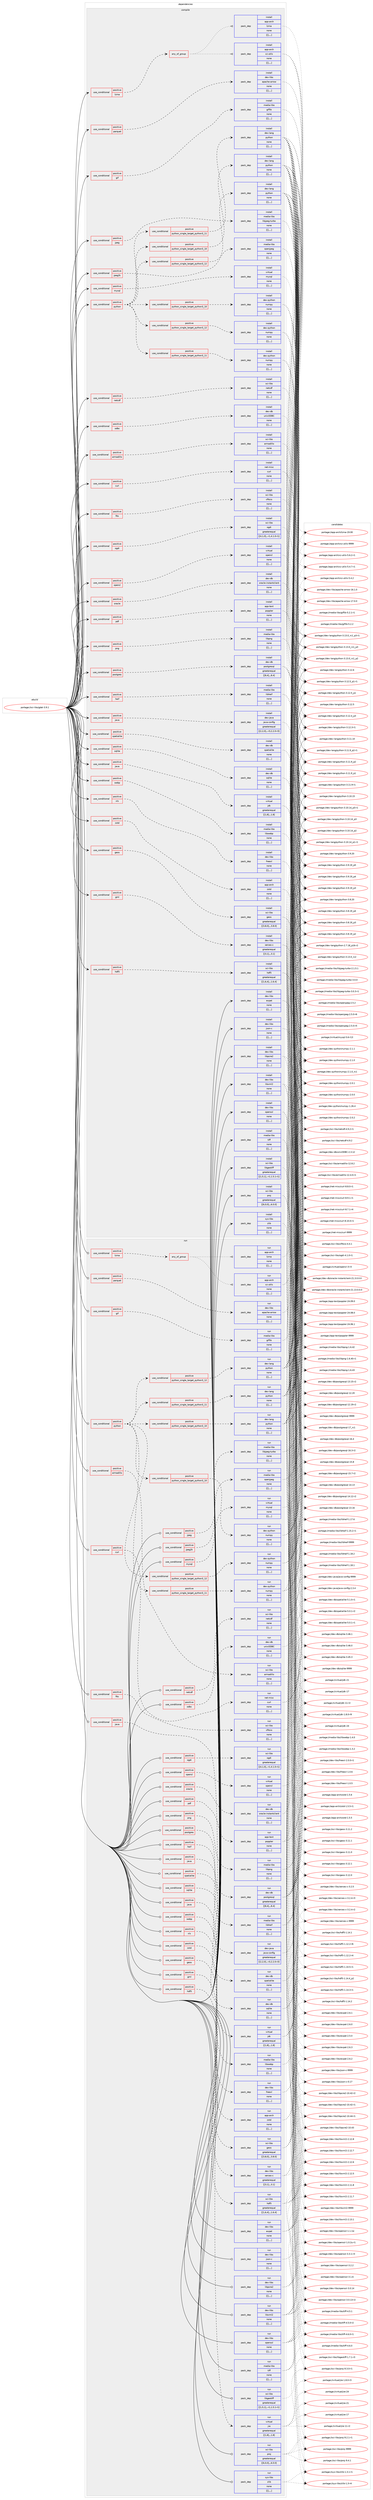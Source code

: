 digraph prolog {

# *************
# Graph options
# *************

newrank=true;
concentrate=true;
compound=true;
graph [rankdir=LR,fontname=Helvetica,fontsize=10,ranksep=1.5];#, ranksep=2.5, nodesep=0.2];
edge  [arrowhead=vee];
node  [fontname=Helvetica,fontsize=10];

# **********
# The ebuild
# **********

subgraph cluster_leftcol {
color=gray;
label=<<i>ebuild</i>>;
id [label="portage://sci-libs/gdal-3.9.1", color=red, width=4, href="../sci-libs/gdal-3.9.1.svg"];
}

# ****************
# The dependencies
# ****************

subgraph cluster_midcol {
color=gray;
label=<<i>dependencies</i>>;
subgraph cluster_compile {
fillcolor="#eeeeee";
style=filled;
label=<<i>compile</i>>;
subgraph cond109886 {
dependency417223 [label=<<TABLE BORDER="0" CELLBORDER="1" CELLSPACING="0" CELLPADDING="4"><TR><TD ROWSPAN="3" CELLPADDING="10">use_conditional</TD></TR><TR><TD>positive</TD></TR><TR><TD>armadillo</TD></TR></TABLE>>, shape=none, color=red];
subgraph pack304348 {
dependency417224 [label=<<TABLE BORDER="0" CELLBORDER="1" CELLSPACING="0" CELLPADDING="4" WIDTH="220"><TR><TD ROWSPAN="6" CELLPADDING="30">pack_dep</TD></TR><TR><TD WIDTH="110">install</TD></TR><TR><TD>sci-libs</TD></TR><TR><TD>armadillo</TD></TR><TR><TD>none</TD></TR><TR><TD>[[],,,,]</TD></TR></TABLE>>, shape=none, color=blue];
}
dependency417223:e -> dependency417224:w [weight=20,style="dashed",arrowhead="vee"];
}
id:e -> dependency417223:w [weight=20,style="solid",arrowhead="vee"];
subgraph cond109887 {
dependency417225 [label=<<TABLE BORDER="0" CELLBORDER="1" CELLSPACING="0" CELLPADDING="4"><TR><TD ROWSPAN="3" CELLPADDING="10">use_conditional</TD></TR><TR><TD>positive</TD></TR><TR><TD>curl</TD></TR></TABLE>>, shape=none, color=red];
subgraph pack304349 {
dependency417226 [label=<<TABLE BORDER="0" CELLBORDER="1" CELLSPACING="0" CELLPADDING="4" WIDTH="220"><TR><TD ROWSPAN="6" CELLPADDING="30">pack_dep</TD></TR><TR><TD WIDTH="110">install</TD></TR><TR><TD>net-misc</TD></TR><TR><TD>curl</TD></TR><TR><TD>none</TD></TR><TR><TD>[[],,,,]</TD></TR></TABLE>>, shape=none, color=blue];
}
dependency417225:e -> dependency417226:w [weight=20,style="dashed",arrowhead="vee"];
}
id:e -> dependency417225:w [weight=20,style="solid",arrowhead="vee"];
subgraph cond109888 {
dependency417227 [label=<<TABLE BORDER="0" CELLBORDER="1" CELLSPACING="0" CELLPADDING="4"><TR><TD ROWSPAN="3" CELLPADDING="10">use_conditional</TD></TR><TR><TD>positive</TD></TR><TR><TD>fits</TD></TR></TABLE>>, shape=none, color=red];
subgraph pack304350 {
dependency417228 [label=<<TABLE BORDER="0" CELLBORDER="1" CELLSPACING="0" CELLPADDING="4" WIDTH="220"><TR><TD ROWSPAN="6" CELLPADDING="30">pack_dep</TD></TR><TR><TD WIDTH="110">install</TD></TR><TR><TD>sci-libs</TD></TR><TR><TD>cfitsio</TD></TR><TR><TD>none</TD></TR><TR><TD>[[],,,,]</TD></TR></TABLE>>, shape=none, color=blue];
}
dependency417227:e -> dependency417228:w [weight=20,style="dashed",arrowhead="vee"];
}
id:e -> dependency417227:w [weight=20,style="solid",arrowhead="vee"];
subgraph cond109889 {
dependency417229 [label=<<TABLE BORDER="0" CELLBORDER="1" CELLSPACING="0" CELLPADDING="4"><TR><TD ROWSPAN="3" CELLPADDING="10">use_conditional</TD></TR><TR><TD>positive</TD></TR><TR><TD>geos</TD></TR></TABLE>>, shape=none, color=red];
subgraph pack304351 {
dependency417230 [label=<<TABLE BORDER="0" CELLBORDER="1" CELLSPACING="0" CELLPADDING="4" WIDTH="220"><TR><TD ROWSPAN="6" CELLPADDING="30">pack_dep</TD></TR><TR><TD WIDTH="110">install</TD></TR><TR><TD>sci-libs</TD></TR><TR><TD>geos</TD></TR><TR><TD>greaterequal</TD></TR><TR><TD>[[3,8,0],,,3.8.0]</TD></TR></TABLE>>, shape=none, color=blue];
}
dependency417229:e -> dependency417230:w [weight=20,style="dashed",arrowhead="vee"];
}
id:e -> dependency417229:w [weight=20,style="solid",arrowhead="vee"];
subgraph cond109890 {
dependency417231 [label=<<TABLE BORDER="0" CELLBORDER="1" CELLSPACING="0" CELLPADDING="4"><TR><TD ROWSPAN="3" CELLPADDING="10">use_conditional</TD></TR><TR><TD>positive</TD></TR><TR><TD>gif</TD></TR></TABLE>>, shape=none, color=red];
subgraph pack304352 {
dependency417232 [label=<<TABLE BORDER="0" CELLBORDER="1" CELLSPACING="0" CELLPADDING="4" WIDTH="220"><TR><TD ROWSPAN="6" CELLPADDING="30">pack_dep</TD></TR><TR><TD WIDTH="110">install</TD></TR><TR><TD>media-libs</TD></TR><TR><TD>giflib</TD></TR><TR><TD>none</TD></TR><TR><TD>[[],,,,]</TD></TR></TABLE>>, shape=none, color=blue];
}
dependency417231:e -> dependency417232:w [weight=20,style="dashed",arrowhead="vee"];
}
id:e -> dependency417231:w [weight=20,style="solid",arrowhead="vee"];
subgraph cond109891 {
dependency417233 [label=<<TABLE BORDER="0" CELLBORDER="1" CELLSPACING="0" CELLPADDING="4"><TR><TD ROWSPAN="3" CELLPADDING="10">use_conditional</TD></TR><TR><TD>positive</TD></TR><TR><TD>gml</TD></TR></TABLE>>, shape=none, color=red];
subgraph pack304353 {
dependency417234 [label=<<TABLE BORDER="0" CELLBORDER="1" CELLSPACING="0" CELLPADDING="4" WIDTH="220"><TR><TD ROWSPAN="6" CELLPADDING="30">pack_dep</TD></TR><TR><TD WIDTH="110">install</TD></TR><TR><TD>dev-libs</TD></TR><TR><TD>xerces-c</TD></TR><TR><TD>greaterequal</TD></TR><TR><TD>[[3,1],,,3.1]</TD></TR></TABLE>>, shape=none, color=blue];
}
dependency417233:e -> dependency417234:w [weight=20,style="dashed",arrowhead="vee"];
}
id:e -> dependency417233:w [weight=20,style="solid",arrowhead="vee"];
subgraph cond109892 {
dependency417235 [label=<<TABLE BORDER="0" CELLBORDER="1" CELLSPACING="0" CELLPADDING="4"><TR><TD ROWSPAN="3" CELLPADDING="10">use_conditional</TD></TR><TR><TD>positive</TD></TR><TR><TD>hdf5</TD></TR></TABLE>>, shape=none, color=red];
subgraph pack304354 {
dependency417236 [label=<<TABLE BORDER="0" CELLBORDER="1" CELLSPACING="0" CELLPADDING="4" WIDTH="220"><TR><TD ROWSPAN="6" CELLPADDING="30">pack_dep</TD></TR><TR><TD WIDTH="110">install</TD></TR><TR><TD>sci-libs</TD></TR><TR><TD>hdf5</TD></TR><TR><TD>greaterequal</TD></TR><TR><TD>[[1,6,4],,,1.6.4]</TD></TR></TABLE>>, shape=none, color=blue];
}
dependency417235:e -> dependency417236:w [weight=20,style="dashed",arrowhead="vee"];
}
id:e -> dependency417235:w [weight=20,style="solid",arrowhead="vee"];
subgraph cond109893 {
dependency417237 [label=<<TABLE BORDER="0" CELLBORDER="1" CELLSPACING="0" CELLPADDING="4"><TR><TD ROWSPAN="3" CELLPADDING="10">use_conditional</TD></TR><TR><TD>positive</TD></TR><TR><TD>heif</TD></TR></TABLE>>, shape=none, color=red];
subgraph pack304355 {
dependency417238 [label=<<TABLE BORDER="0" CELLBORDER="1" CELLSPACING="0" CELLPADDING="4" WIDTH="220"><TR><TD ROWSPAN="6" CELLPADDING="30">pack_dep</TD></TR><TR><TD WIDTH="110">install</TD></TR><TR><TD>media-libs</TD></TR><TR><TD>libheif</TD></TR><TR><TD>none</TD></TR><TR><TD>[[],,,,]</TD></TR></TABLE>>, shape=none, color=blue];
}
dependency417237:e -> dependency417238:w [weight=20,style="dashed",arrowhead="vee"];
}
id:e -> dependency417237:w [weight=20,style="solid",arrowhead="vee"];
subgraph cond109894 {
dependency417239 [label=<<TABLE BORDER="0" CELLBORDER="1" CELLSPACING="0" CELLPADDING="4"><TR><TD ROWSPAN="3" CELLPADDING="10">use_conditional</TD></TR><TR><TD>positive</TD></TR><TR><TD>java</TD></TR></TABLE>>, shape=none, color=red];
subgraph pack304356 {
dependency417240 [label=<<TABLE BORDER="0" CELLBORDER="1" CELLSPACING="0" CELLPADDING="4" WIDTH="220"><TR><TD ROWSPAN="6" CELLPADDING="30">pack_dep</TD></TR><TR><TD WIDTH="110">install</TD></TR><TR><TD>dev-java</TD></TR><TR><TD>java-config</TD></TR><TR><TD>greaterequal</TD></TR><TR><TD>[[2,2,0],,-r3,2.2.0-r3]</TD></TR></TABLE>>, shape=none, color=blue];
}
dependency417239:e -> dependency417240:w [weight=20,style="dashed",arrowhead="vee"];
}
id:e -> dependency417239:w [weight=20,style="solid",arrowhead="vee"];
subgraph cond109895 {
dependency417241 [label=<<TABLE BORDER="0" CELLBORDER="1" CELLSPACING="0" CELLPADDING="4"><TR><TD ROWSPAN="3" CELLPADDING="10">use_conditional</TD></TR><TR><TD>positive</TD></TR><TR><TD>java</TD></TR></TABLE>>, shape=none, color=red];
subgraph pack304357 {
dependency417242 [label=<<TABLE BORDER="0" CELLBORDER="1" CELLSPACING="0" CELLPADDING="4" WIDTH="220"><TR><TD ROWSPAN="6" CELLPADDING="30">pack_dep</TD></TR><TR><TD WIDTH="110">install</TD></TR><TR><TD>virtual</TD></TR><TR><TD>jdk</TD></TR><TR><TD>greaterequal</TD></TR><TR><TD>[[1,8],,,1.8]</TD></TR></TABLE>>, shape=none, color=blue];
}
dependency417241:e -> dependency417242:w [weight=20,style="dashed",arrowhead="vee"];
}
id:e -> dependency417241:w [weight=20,style="solid",arrowhead="vee"];
subgraph cond109896 {
dependency417243 [label=<<TABLE BORDER="0" CELLBORDER="1" CELLSPACING="0" CELLPADDING="4"><TR><TD ROWSPAN="3" CELLPADDING="10">use_conditional</TD></TR><TR><TD>positive</TD></TR><TR><TD>jpeg</TD></TR></TABLE>>, shape=none, color=red];
subgraph pack304358 {
dependency417244 [label=<<TABLE BORDER="0" CELLBORDER="1" CELLSPACING="0" CELLPADDING="4" WIDTH="220"><TR><TD ROWSPAN="6" CELLPADDING="30">pack_dep</TD></TR><TR><TD WIDTH="110">install</TD></TR><TR><TD>media-libs</TD></TR><TR><TD>libjpeg-turbo</TD></TR><TR><TD>none</TD></TR><TR><TD>[[],,,,]</TD></TR></TABLE>>, shape=none, color=blue];
}
dependency417243:e -> dependency417244:w [weight=20,style="dashed",arrowhead="vee"];
}
id:e -> dependency417243:w [weight=20,style="solid",arrowhead="vee"];
subgraph cond109897 {
dependency417245 [label=<<TABLE BORDER="0" CELLBORDER="1" CELLSPACING="0" CELLPADDING="4"><TR><TD ROWSPAN="3" CELLPADDING="10">use_conditional</TD></TR><TR><TD>positive</TD></TR><TR><TD>jpeg2k</TD></TR></TABLE>>, shape=none, color=red];
subgraph pack304359 {
dependency417246 [label=<<TABLE BORDER="0" CELLBORDER="1" CELLSPACING="0" CELLPADDING="4" WIDTH="220"><TR><TD ROWSPAN="6" CELLPADDING="30">pack_dep</TD></TR><TR><TD WIDTH="110">install</TD></TR><TR><TD>media-libs</TD></TR><TR><TD>openjpeg</TD></TR><TR><TD>none</TD></TR><TR><TD>[[],,,,]</TD></TR></TABLE>>, shape=none, color=blue];
}
dependency417245:e -> dependency417246:w [weight=20,style="dashed",arrowhead="vee"];
}
id:e -> dependency417245:w [weight=20,style="solid",arrowhead="vee"];
subgraph cond109898 {
dependency417247 [label=<<TABLE BORDER="0" CELLBORDER="1" CELLSPACING="0" CELLPADDING="4"><TR><TD ROWSPAN="3" CELLPADDING="10">use_conditional</TD></TR><TR><TD>positive</TD></TR><TR><TD>lzma</TD></TR></TABLE>>, shape=none, color=red];
subgraph any2796 {
dependency417248 [label=<<TABLE BORDER="0" CELLBORDER="1" CELLSPACING="0" CELLPADDING="4"><TR><TD CELLPADDING="10">any_of_group</TD></TR></TABLE>>, shape=none, color=red];subgraph pack304360 {
dependency417249 [label=<<TABLE BORDER="0" CELLBORDER="1" CELLSPACING="0" CELLPADDING="4" WIDTH="220"><TR><TD ROWSPAN="6" CELLPADDING="30">pack_dep</TD></TR><TR><TD WIDTH="110">install</TD></TR><TR><TD>app-arch</TD></TR><TR><TD>xz-utils</TD></TR><TR><TD>none</TD></TR><TR><TD>[[],,,,]</TD></TR></TABLE>>, shape=none, color=blue];
}
dependency417248:e -> dependency417249:w [weight=20,style="dotted",arrowhead="oinv"];
subgraph pack304361 {
dependency417250 [label=<<TABLE BORDER="0" CELLBORDER="1" CELLSPACING="0" CELLPADDING="4" WIDTH="220"><TR><TD ROWSPAN="6" CELLPADDING="30">pack_dep</TD></TR><TR><TD WIDTH="110">install</TD></TR><TR><TD>app-arch</TD></TR><TR><TD>lzma</TD></TR><TR><TD>none</TD></TR><TR><TD>[[],,,,]</TD></TR></TABLE>>, shape=none, color=blue];
}
dependency417248:e -> dependency417250:w [weight=20,style="dotted",arrowhead="oinv"];
}
dependency417247:e -> dependency417248:w [weight=20,style="dashed",arrowhead="vee"];
}
id:e -> dependency417247:w [weight=20,style="solid",arrowhead="vee"];
subgraph cond109899 {
dependency417251 [label=<<TABLE BORDER="0" CELLBORDER="1" CELLSPACING="0" CELLPADDING="4"><TR><TD ROWSPAN="3" CELLPADDING="10">use_conditional</TD></TR><TR><TD>positive</TD></TR><TR><TD>mysql</TD></TR></TABLE>>, shape=none, color=red];
subgraph pack304362 {
dependency417252 [label=<<TABLE BORDER="0" CELLBORDER="1" CELLSPACING="0" CELLPADDING="4" WIDTH="220"><TR><TD ROWSPAN="6" CELLPADDING="30">pack_dep</TD></TR><TR><TD WIDTH="110">install</TD></TR><TR><TD>virtual</TD></TR><TR><TD>mysql</TD></TR><TR><TD>none</TD></TR><TR><TD>[[],,,,]</TD></TR></TABLE>>, shape=none, color=blue];
}
dependency417251:e -> dependency417252:w [weight=20,style="dashed",arrowhead="vee"];
}
id:e -> dependency417251:w [weight=20,style="solid",arrowhead="vee"];
subgraph cond109900 {
dependency417253 [label=<<TABLE BORDER="0" CELLBORDER="1" CELLSPACING="0" CELLPADDING="4"><TR><TD ROWSPAN="3" CELLPADDING="10">use_conditional</TD></TR><TR><TD>positive</TD></TR><TR><TD>netcdf</TD></TR></TABLE>>, shape=none, color=red];
subgraph pack304363 {
dependency417254 [label=<<TABLE BORDER="0" CELLBORDER="1" CELLSPACING="0" CELLPADDING="4" WIDTH="220"><TR><TD ROWSPAN="6" CELLPADDING="30">pack_dep</TD></TR><TR><TD WIDTH="110">install</TD></TR><TR><TD>sci-libs</TD></TR><TR><TD>netcdf</TD></TR><TR><TD>none</TD></TR><TR><TD>[[],,,,]</TD></TR></TABLE>>, shape=none, color=blue];
}
dependency417253:e -> dependency417254:w [weight=20,style="dashed",arrowhead="vee"];
}
id:e -> dependency417253:w [weight=20,style="solid",arrowhead="vee"];
subgraph cond109901 {
dependency417255 [label=<<TABLE BORDER="0" CELLBORDER="1" CELLSPACING="0" CELLPADDING="4"><TR><TD ROWSPAN="3" CELLPADDING="10">use_conditional</TD></TR><TR><TD>positive</TD></TR><TR><TD>odbc</TD></TR></TABLE>>, shape=none, color=red];
subgraph pack304364 {
dependency417256 [label=<<TABLE BORDER="0" CELLBORDER="1" CELLSPACING="0" CELLPADDING="4" WIDTH="220"><TR><TD ROWSPAN="6" CELLPADDING="30">pack_dep</TD></TR><TR><TD WIDTH="110">install</TD></TR><TR><TD>dev-db</TD></TR><TR><TD>unixODBC</TD></TR><TR><TD>none</TD></TR><TR><TD>[[],,,,]</TD></TR></TABLE>>, shape=none, color=blue];
}
dependency417255:e -> dependency417256:w [weight=20,style="dashed",arrowhead="vee"];
}
id:e -> dependency417255:w [weight=20,style="solid",arrowhead="vee"];
subgraph cond109902 {
dependency417257 [label=<<TABLE BORDER="0" CELLBORDER="1" CELLSPACING="0" CELLPADDING="4"><TR><TD ROWSPAN="3" CELLPADDING="10">use_conditional</TD></TR><TR><TD>positive</TD></TR><TR><TD>ogdi</TD></TR></TABLE>>, shape=none, color=red];
subgraph pack304365 {
dependency417258 [label=<<TABLE BORDER="0" CELLBORDER="1" CELLSPACING="0" CELLPADDING="4" WIDTH="220"><TR><TD ROWSPAN="6" CELLPADDING="30">pack_dep</TD></TR><TR><TD WIDTH="110">install</TD></TR><TR><TD>sci-libs</TD></TR><TR><TD>ogdi</TD></TR><TR><TD>greaterequal</TD></TR><TR><TD>[[4,1,0],,-r1,4.1.0-r1]</TD></TR></TABLE>>, shape=none, color=blue];
}
dependency417257:e -> dependency417258:w [weight=20,style="dashed",arrowhead="vee"];
}
id:e -> dependency417257:w [weight=20,style="solid",arrowhead="vee"];
subgraph cond109903 {
dependency417259 [label=<<TABLE BORDER="0" CELLBORDER="1" CELLSPACING="0" CELLPADDING="4"><TR><TD ROWSPAN="3" CELLPADDING="10">use_conditional</TD></TR><TR><TD>positive</TD></TR><TR><TD>opencl</TD></TR></TABLE>>, shape=none, color=red];
subgraph pack304366 {
dependency417260 [label=<<TABLE BORDER="0" CELLBORDER="1" CELLSPACING="0" CELLPADDING="4" WIDTH="220"><TR><TD ROWSPAN="6" CELLPADDING="30">pack_dep</TD></TR><TR><TD WIDTH="110">install</TD></TR><TR><TD>virtual</TD></TR><TR><TD>opencl</TD></TR><TR><TD>none</TD></TR><TR><TD>[[],,,,]</TD></TR></TABLE>>, shape=none, color=blue];
}
dependency417259:e -> dependency417260:w [weight=20,style="dashed",arrowhead="vee"];
}
id:e -> dependency417259:w [weight=20,style="solid",arrowhead="vee"];
subgraph cond109904 {
dependency417261 [label=<<TABLE BORDER="0" CELLBORDER="1" CELLSPACING="0" CELLPADDING="4"><TR><TD ROWSPAN="3" CELLPADDING="10">use_conditional</TD></TR><TR><TD>positive</TD></TR><TR><TD>oracle</TD></TR></TABLE>>, shape=none, color=red];
subgraph pack304367 {
dependency417262 [label=<<TABLE BORDER="0" CELLBORDER="1" CELLSPACING="0" CELLPADDING="4" WIDTH="220"><TR><TD ROWSPAN="6" CELLPADDING="30">pack_dep</TD></TR><TR><TD WIDTH="110">install</TD></TR><TR><TD>dev-db</TD></TR><TR><TD>oracle-instantclient</TD></TR><TR><TD>none</TD></TR><TR><TD>[[],,,,]</TD></TR></TABLE>>, shape=none, color=blue];
}
dependency417261:e -> dependency417262:w [weight=20,style="dashed",arrowhead="vee"];
}
id:e -> dependency417261:w [weight=20,style="solid",arrowhead="vee"];
subgraph cond109905 {
dependency417263 [label=<<TABLE BORDER="0" CELLBORDER="1" CELLSPACING="0" CELLPADDING="4"><TR><TD ROWSPAN="3" CELLPADDING="10">use_conditional</TD></TR><TR><TD>positive</TD></TR><TR><TD>parquet</TD></TR></TABLE>>, shape=none, color=red];
subgraph pack304368 {
dependency417264 [label=<<TABLE BORDER="0" CELLBORDER="1" CELLSPACING="0" CELLPADDING="4" WIDTH="220"><TR><TD ROWSPAN="6" CELLPADDING="30">pack_dep</TD></TR><TR><TD WIDTH="110">install</TD></TR><TR><TD>dev-libs</TD></TR><TR><TD>apache-arrow</TD></TR><TR><TD>none</TD></TR><TR><TD>[[],,,,]</TD></TR></TABLE>>, shape=none, color=blue];
}
dependency417263:e -> dependency417264:w [weight=20,style="dashed",arrowhead="vee"];
}
id:e -> dependency417263:w [weight=20,style="solid",arrowhead="vee"];
subgraph cond109906 {
dependency417265 [label=<<TABLE BORDER="0" CELLBORDER="1" CELLSPACING="0" CELLPADDING="4"><TR><TD ROWSPAN="3" CELLPADDING="10">use_conditional</TD></TR><TR><TD>positive</TD></TR><TR><TD>pdf</TD></TR></TABLE>>, shape=none, color=red];
subgraph pack304369 {
dependency417266 [label=<<TABLE BORDER="0" CELLBORDER="1" CELLSPACING="0" CELLPADDING="4" WIDTH="220"><TR><TD ROWSPAN="6" CELLPADDING="30">pack_dep</TD></TR><TR><TD WIDTH="110">install</TD></TR><TR><TD>app-text</TD></TR><TR><TD>poppler</TD></TR><TR><TD>none</TD></TR><TR><TD>[[],,,,]</TD></TR></TABLE>>, shape=none, color=blue];
}
dependency417265:e -> dependency417266:w [weight=20,style="dashed",arrowhead="vee"];
}
id:e -> dependency417265:w [weight=20,style="solid",arrowhead="vee"];
subgraph cond109907 {
dependency417267 [label=<<TABLE BORDER="0" CELLBORDER="1" CELLSPACING="0" CELLPADDING="4"><TR><TD ROWSPAN="3" CELLPADDING="10">use_conditional</TD></TR><TR><TD>positive</TD></TR><TR><TD>png</TD></TR></TABLE>>, shape=none, color=red];
subgraph pack304370 {
dependency417268 [label=<<TABLE BORDER="0" CELLBORDER="1" CELLSPACING="0" CELLPADDING="4" WIDTH="220"><TR><TD ROWSPAN="6" CELLPADDING="30">pack_dep</TD></TR><TR><TD WIDTH="110">install</TD></TR><TR><TD>media-libs</TD></TR><TR><TD>libpng</TD></TR><TR><TD>none</TD></TR><TR><TD>[[],,,,]</TD></TR></TABLE>>, shape=none, color=blue];
}
dependency417267:e -> dependency417268:w [weight=20,style="dashed",arrowhead="vee"];
}
id:e -> dependency417267:w [weight=20,style="solid",arrowhead="vee"];
subgraph cond109908 {
dependency417269 [label=<<TABLE BORDER="0" CELLBORDER="1" CELLSPACING="0" CELLPADDING="4"><TR><TD ROWSPAN="3" CELLPADDING="10">use_conditional</TD></TR><TR><TD>positive</TD></TR><TR><TD>postgres</TD></TR></TABLE>>, shape=none, color=red];
subgraph pack304371 {
dependency417270 [label=<<TABLE BORDER="0" CELLBORDER="1" CELLSPACING="0" CELLPADDING="4" WIDTH="220"><TR><TD ROWSPAN="6" CELLPADDING="30">pack_dep</TD></TR><TR><TD WIDTH="110">install</TD></TR><TR><TD>dev-db</TD></TR><TR><TD>postgresql</TD></TR><TR><TD>greaterequal</TD></TR><TR><TD>[[8,4],,,8.4]</TD></TR></TABLE>>, shape=none, color=blue];
}
dependency417269:e -> dependency417270:w [weight=20,style="dashed",arrowhead="vee"];
}
id:e -> dependency417269:w [weight=20,style="solid",arrowhead="vee"];
subgraph cond109909 {
dependency417271 [label=<<TABLE BORDER="0" CELLBORDER="1" CELLSPACING="0" CELLPADDING="4"><TR><TD ROWSPAN="3" CELLPADDING="10">use_conditional</TD></TR><TR><TD>positive</TD></TR><TR><TD>python</TD></TR></TABLE>>, shape=none, color=red];
subgraph cond109910 {
dependency417272 [label=<<TABLE BORDER="0" CELLBORDER="1" CELLSPACING="0" CELLPADDING="4"><TR><TD ROWSPAN="3" CELLPADDING="10">use_conditional</TD></TR><TR><TD>positive</TD></TR><TR><TD>python_single_target_python3_10</TD></TR></TABLE>>, shape=none, color=red];
subgraph pack304372 {
dependency417273 [label=<<TABLE BORDER="0" CELLBORDER="1" CELLSPACING="0" CELLPADDING="4" WIDTH="220"><TR><TD ROWSPAN="6" CELLPADDING="30">pack_dep</TD></TR><TR><TD WIDTH="110">install</TD></TR><TR><TD>dev-lang</TD></TR><TR><TD>python</TD></TR><TR><TD>none</TD></TR><TR><TD>[[],,,,]</TD></TR></TABLE>>, shape=none, color=blue];
}
dependency417272:e -> dependency417273:w [weight=20,style="dashed",arrowhead="vee"];
}
dependency417271:e -> dependency417272:w [weight=20,style="dashed",arrowhead="vee"];
subgraph cond109911 {
dependency417274 [label=<<TABLE BORDER="0" CELLBORDER="1" CELLSPACING="0" CELLPADDING="4"><TR><TD ROWSPAN="3" CELLPADDING="10">use_conditional</TD></TR><TR><TD>positive</TD></TR><TR><TD>python_single_target_python3_11</TD></TR></TABLE>>, shape=none, color=red];
subgraph pack304373 {
dependency417275 [label=<<TABLE BORDER="0" CELLBORDER="1" CELLSPACING="0" CELLPADDING="4" WIDTH="220"><TR><TD ROWSPAN="6" CELLPADDING="30">pack_dep</TD></TR><TR><TD WIDTH="110">install</TD></TR><TR><TD>dev-lang</TD></TR><TR><TD>python</TD></TR><TR><TD>none</TD></TR><TR><TD>[[],,,,]</TD></TR></TABLE>>, shape=none, color=blue];
}
dependency417274:e -> dependency417275:w [weight=20,style="dashed",arrowhead="vee"];
}
dependency417271:e -> dependency417274:w [weight=20,style="dashed",arrowhead="vee"];
subgraph cond109912 {
dependency417276 [label=<<TABLE BORDER="0" CELLBORDER="1" CELLSPACING="0" CELLPADDING="4"><TR><TD ROWSPAN="3" CELLPADDING="10">use_conditional</TD></TR><TR><TD>positive</TD></TR><TR><TD>python_single_target_python3_12</TD></TR></TABLE>>, shape=none, color=red];
subgraph pack304374 {
dependency417277 [label=<<TABLE BORDER="0" CELLBORDER="1" CELLSPACING="0" CELLPADDING="4" WIDTH="220"><TR><TD ROWSPAN="6" CELLPADDING="30">pack_dep</TD></TR><TR><TD WIDTH="110">install</TD></TR><TR><TD>dev-lang</TD></TR><TR><TD>python</TD></TR><TR><TD>none</TD></TR><TR><TD>[[],,,,]</TD></TR></TABLE>>, shape=none, color=blue];
}
dependency417276:e -> dependency417277:w [weight=20,style="dashed",arrowhead="vee"];
}
dependency417271:e -> dependency417276:w [weight=20,style="dashed",arrowhead="vee"];
subgraph cond109913 {
dependency417278 [label=<<TABLE BORDER="0" CELLBORDER="1" CELLSPACING="0" CELLPADDING="4"><TR><TD ROWSPAN="3" CELLPADDING="10">use_conditional</TD></TR><TR><TD>positive</TD></TR><TR><TD>python_single_target_python3_10</TD></TR></TABLE>>, shape=none, color=red];
subgraph pack304375 {
dependency417279 [label=<<TABLE BORDER="0" CELLBORDER="1" CELLSPACING="0" CELLPADDING="4" WIDTH="220"><TR><TD ROWSPAN="6" CELLPADDING="30">pack_dep</TD></TR><TR><TD WIDTH="110">install</TD></TR><TR><TD>dev-python</TD></TR><TR><TD>numpy</TD></TR><TR><TD>none</TD></TR><TR><TD>[[],,,,]</TD></TR></TABLE>>, shape=none, color=blue];
}
dependency417278:e -> dependency417279:w [weight=20,style="dashed",arrowhead="vee"];
}
dependency417271:e -> dependency417278:w [weight=20,style="dashed",arrowhead="vee"];
subgraph cond109914 {
dependency417280 [label=<<TABLE BORDER="0" CELLBORDER="1" CELLSPACING="0" CELLPADDING="4"><TR><TD ROWSPAN="3" CELLPADDING="10">use_conditional</TD></TR><TR><TD>positive</TD></TR><TR><TD>python_single_target_python3_11</TD></TR></TABLE>>, shape=none, color=red];
subgraph pack304376 {
dependency417281 [label=<<TABLE BORDER="0" CELLBORDER="1" CELLSPACING="0" CELLPADDING="4" WIDTH="220"><TR><TD ROWSPAN="6" CELLPADDING="30">pack_dep</TD></TR><TR><TD WIDTH="110">install</TD></TR><TR><TD>dev-python</TD></TR><TR><TD>numpy</TD></TR><TR><TD>none</TD></TR><TR><TD>[[],,,,]</TD></TR></TABLE>>, shape=none, color=blue];
}
dependency417280:e -> dependency417281:w [weight=20,style="dashed",arrowhead="vee"];
}
dependency417271:e -> dependency417280:w [weight=20,style="dashed",arrowhead="vee"];
subgraph cond109915 {
dependency417282 [label=<<TABLE BORDER="0" CELLBORDER="1" CELLSPACING="0" CELLPADDING="4"><TR><TD ROWSPAN="3" CELLPADDING="10">use_conditional</TD></TR><TR><TD>positive</TD></TR><TR><TD>python_single_target_python3_12</TD></TR></TABLE>>, shape=none, color=red];
subgraph pack304377 {
dependency417283 [label=<<TABLE BORDER="0" CELLBORDER="1" CELLSPACING="0" CELLPADDING="4" WIDTH="220"><TR><TD ROWSPAN="6" CELLPADDING="30">pack_dep</TD></TR><TR><TD WIDTH="110">install</TD></TR><TR><TD>dev-python</TD></TR><TR><TD>numpy</TD></TR><TR><TD>none</TD></TR><TR><TD>[[],,,,]</TD></TR></TABLE>>, shape=none, color=blue];
}
dependency417282:e -> dependency417283:w [weight=20,style="dashed",arrowhead="vee"];
}
dependency417271:e -> dependency417282:w [weight=20,style="dashed",arrowhead="vee"];
}
id:e -> dependency417271:w [weight=20,style="solid",arrowhead="vee"];
subgraph cond109916 {
dependency417284 [label=<<TABLE BORDER="0" CELLBORDER="1" CELLSPACING="0" CELLPADDING="4"><TR><TD ROWSPAN="3" CELLPADDING="10">use_conditional</TD></TR><TR><TD>positive</TD></TR><TR><TD>spatialite</TD></TR></TABLE>>, shape=none, color=red];
subgraph pack304378 {
dependency417285 [label=<<TABLE BORDER="0" CELLBORDER="1" CELLSPACING="0" CELLPADDING="4" WIDTH="220"><TR><TD ROWSPAN="6" CELLPADDING="30">pack_dep</TD></TR><TR><TD WIDTH="110">install</TD></TR><TR><TD>dev-db</TD></TR><TR><TD>spatialite</TD></TR><TR><TD>none</TD></TR><TR><TD>[[],,,,]</TD></TR></TABLE>>, shape=none, color=blue];
}
dependency417284:e -> dependency417285:w [weight=20,style="dashed",arrowhead="vee"];
}
id:e -> dependency417284:w [weight=20,style="solid",arrowhead="vee"];
subgraph cond109917 {
dependency417286 [label=<<TABLE BORDER="0" CELLBORDER="1" CELLSPACING="0" CELLPADDING="4"><TR><TD ROWSPAN="3" CELLPADDING="10">use_conditional</TD></TR><TR><TD>positive</TD></TR><TR><TD>sqlite</TD></TR></TABLE>>, shape=none, color=red];
subgraph pack304379 {
dependency417287 [label=<<TABLE BORDER="0" CELLBORDER="1" CELLSPACING="0" CELLPADDING="4" WIDTH="220"><TR><TD ROWSPAN="6" CELLPADDING="30">pack_dep</TD></TR><TR><TD WIDTH="110">install</TD></TR><TR><TD>dev-db</TD></TR><TR><TD>sqlite</TD></TR><TR><TD>none</TD></TR><TR><TD>[[],,,,]</TD></TR></TABLE>>, shape=none, color=blue];
}
dependency417286:e -> dependency417287:w [weight=20,style="dashed",arrowhead="vee"];
}
id:e -> dependency417286:w [weight=20,style="solid",arrowhead="vee"];
subgraph cond109918 {
dependency417288 [label=<<TABLE BORDER="0" CELLBORDER="1" CELLSPACING="0" CELLPADDING="4"><TR><TD ROWSPAN="3" CELLPADDING="10">use_conditional</TD></TR><TR><TD>positive</TD></TR><TR><TD>webp</TD></TR></TABLE>>, shape=none, color=red];
subgraph pack304380 {
dependency417289 [label=<<TABLE BORDER="0" CELLBORDER="1" CELLSPACING="0" CELLPADDING="4" WIDTH="220"><TR><TD ROWSPAN="6" CELLPADDING="30">pack_dep</TD></TR><TR><TD WIDTH="110">install</TD></TR><TR><TD>media-libs</TD></TR><TR><TD>libwebp</TD></TR><TR><TD>none</TD></TR><TR><TD>[[],,,,]</TD></TR></TABLE>>, shape=none, color=blue];
}
dependency417288:e -> dependency417289:w [weight=20,style="dashed",arrowhead="vee"];
}
id:e -> dependency417288:w [weight=20,style="solid",arrowhead="vee"];
subgraph cond109919 {
dependency417290 [label=<<TABLE BORDER="0" CELLBORDER="1" CELLSPACING="0" CELLPADDING="4"><TR><TD ROWSPAN="3" CELLPADDING="10">use_conditional</TD></TR><TR><TD>positive</TD></TR><TR><TD>xls</TD></TR></TABLE>>, shape=none, color=red];
subgraph pack304381 {
dependency417291 [label=<<TABLE BORDER="0" CELLBORDER="1" CELLSPACING="0" CELLPADDING="4" WIDTH="220"><TR><TD ROWSPAN="6" CELLPADDING="30">pack_dep</TD></TR><TR><TD WIDTH="110">install</TD></TR><TR><TD>dev-libs</TD></TR><TR><TD>freexl</TD></TR><TR><TD>none</TD></TR><TR><TD>[[],,,,]</TD></TR></TABLE>>, shape=none, color=blue];
}
dependency417290:e -> dependency417291:w [weight=20,style="dashed",arrowhead="vee"];
}
id:e -> dependency417290:w [weight=20,style="solid",arrowhead="vee"];
subgraph cond109920 {
dependency417292 [label=<<TABLE BORDER="0" CELLBORDER="1" CELLSPACING="0" CELLPADDING="4"><TR><TD ROWSPAN="3" CELLPADDING="10">use_conditional</TD></TR><TR><TD>positive</TD></TR><TR><TD>zstd</TD></TR></TABLE>>, shape=none, color=red];
subgraph pack304382 {
dependency417293 [label=<<TABLE BORDER="0" CELLBORDER="1" CELLSPACING="0" CELLPADDING="4" WIDTH="220"><TR><TD ROWSPAN="6" CELLPADDING="30">pack_dep</TD></TR><TR><TD WIDTH="110">install</TD></TR><TR><TD>app-arch</TD></TR><TR><TD>zstd</TD></TR><TR><TD>none</TD></TR><TR><TD>[[],,,,]</TD></TR></TABLE>>, shape=none, color=blue];
}
dependency417292:e -> dependency417293:w [weight=20,style="dashed",arrowhead="vee"];
}
id:e -> dependency417292:w [weight=20,style="solid",arrowhead="vee"];
subgraph pack304383 {
dependency417294 [label=<<TABLE BORDER="0" CELLBORDER="1" CELLSPACING="0" CELLPADDING="4" WIDTH="220"><TR><TD ROWSPAN="6" CELLPADDING="30">pack_dep</TD></TR><TR><TD WIDTH="110">install</TD></TR><TR><TD>dev-libs</TD></TR><TR><TD>expat</TD></TR><TR><TD>none</TD></TR><TR><TD>[[],,,,]</TD></TR></TABLE>>, shape=none, color=blue];
}
id:e -> dependency417294:w [weight=20,style="solid",arrowhead="vee"];
subgraph pack304384 {
dependency417295 [label=<<TABLE BORDER="0" CELLBORDER="1" CELLSPACING="0" CELLPADDING="4" WIDTH="220"><TR><TD ROWSPAN="6" CELLPADDING="30">pack_dep</TD></TR><TR><TD WIDTH="110">install</TD></TR><TR><TD>dev-libs</TD></TR><TR><TD>json-c</TD></TR><TR><TD>none</TD></TR><TR><TD>[[],,,,]</TD></TR></TABLE>>, shape=none, color=blue];
}
id:e -> dependency417295:w [weight=20,style="solid",arrowhead="vee"];
subgraph pack304385 {
dependency417296 [label=<<TABLE BORDER="0" CELLBORDER="1" CELLSPACING="0" CELLPADDING="4" WIDTH="220"><TR><TD ROWSPAN="6" CELLPADDING="30">pack_dep</TD></TR><TR><TD WIDTH="110">install</TD></TR><TR><TD>dev-libs</TD></TR><TR><TD>libpcre2</TD></TR><TR><TD>none</TD></TR><TR><TD>[[],,,,]</TD></TR></TABLE>>, shape=none, color=blue];
}
id:e -> dependency417296:w [weight=20,style="solid",arrowhead="vee"];
subgraph pack304386 {
dependency417297 [label=<<TABLE BORDER="0" CELLBORDER="1" CELLSPACING="0" CELLPADDING="4" WIDTH="220"><TR><TD ROWSPAN="6" CELLPADDING="30">pack_dep</TD></TR><TR><TD WIDTH="110">install</TD></TR><TR><TD>dev-libs</TD></TR><TR><TD>libxml2</TD></TR><TR><TD>none</TD></TR><TR><TD>[[],,,,]</TD></TR></TABLE>>, shape=none, color=blue];
}
id:e -> dependency417297:w [weight=20,style="solid",arrowhead="vee"];
subgraph pack304387 {
dependency417298 [label=<<TABLE BORDER="0" CELLBORDER="1" CELLSPACING="0" CELLPADDING="4" WIDTH="220"><TR><TD ROWSPAN="6" CELLPADDING="30">pack_dep</TD></TR><TR><TD WIDTH="110">install</TD></TR><TR><TD>dev-libs</TD></TR><TR><TD>openssl</TD></TR><TR><TD>none</TD></TR><TR><TD>[[],,,,]</TD></TR></TABLE>>, shape=none, color=blue];
}
id:e -> dependency417298:w [weight=20,style="solid",arrowhead="vee"];
subgraph pack304388 {
dependency417299 [label=<<TABLE BORDER="0" CELLBORDER="1" CELLSPACING="0" CELLPADDING="4" WIDTH="220"><TR><TD ROWSPAN="6" CELLPADDING="30">pack_dep</TD></TR><TR><TD WIDTH="110">install</TD></TR><TR><TD>media-libs</TD></TR><TR><TD>tiff</TD></TR><TR><TD>none</TD></TR><TR><TD>[[],,,,]</TD></TR></TABLE>>, shape=none, color=blue];
}
id:e -> dependency417299:w [weight=20,style="solid",arrowhead="vee"];
subgraph pack304389 {
dependency417300 [label=<<TABLE BORDER="0" CELLBORDER="1" CELLSPACING="0" CELLPADDING="4" WIDTH="220"><TR><TD ROWSPAN="6" CELLPADDING="30">pack_dep</TD></TR><TR><TD WIDTH="110">install</TD></TR><TR><TD>sci-libs</TD></TR><TR><TD>libgeotiff</TD></TR><TR><TD>greaterequal</TD></TR><TR><TD>[[1,5,1],,-r1,1.5.1-r1]</TD></TR></TABLE>>, shape=none, color=blue];
}
id:e -> dependency417300:w [weight=20,style="solid",arrowhead="vee"];
subgraph pack304390 {
dependency417301 [label=<<TABLE BORDER="0" CELLBORDER="1" CELLSPACING="0" CELLPADDING="4" WIDTH="220"><TR><TD ROWSPAN="6" CELLPADDING="30">pack_dep</TD></TR><TR><TD WIDTH="110">install</TD></TR><TR><TD>sci-libs</TD></TR><TR><TD>proj</TD></TR><TR><TD>greaterequal</TD></TR><TR><TD>[[6,0,0],,,6.0.0]</TD></TR></TABLE>>, shape=none, color=blue];
}
id:e -> dependency417301:w [weight=20,style="solid",arrowhead="vee"];
subgraph pack304391 {
dependency417302 [label=<<TABLE BORDER="0" CELLBORDER="1" CELLSPACING="0" CELLPADDING="4" WIDTH="220"><TR><TD ROWSPAN="6" CELLPADDING="30">pack_dep</TD></TR><TR><TD WIDTH="110">install</TD></TR><TR><TD>sys-libs</TD></TR><TR><TD>zlib</TD></TR><TR><TD>none</TD></TR><TR><TD>[[],,,,]</TD></TR></TABLE>>, shape=none, color=blue];
}
id:e -> dependency417302:w [weight=20,style="solid",arrowhead="vee"];
}
subgraph cluster_compileandrun {
fillcolor="#eeeeee";
style=filled;
label=<<i>compile and run</i>>;
}
subgraph cluster_run {
fillcolor="#eeeeee";
style=filled;
label=<<i>run</i>>;
subgraph cond109921 {
dependency417303 [label=<<TABLE BORDER="0" CELLBORDER="1" CELLSPACING="0" CELLPADDING="4"><TR><TD ROWSPAN="3" CELLPADDING="10">use_conditional</TD></TR><TR><TD>positive</TD></TR><TR><TD>armadillo</TD></TR></TABLE>>, shape=none, color=red];
subgraph pack304392 {
dependency417304 [label=<<TABLE BORDER="0" CELLBORDER="1" CELLSPACING="0" CELLPADDING="4" WIDTH="220"><TR><TD ROWSPAN="6" CELLPADDING="30">pack_dep</TD></TR><TR><TD WIDTH="110">run</TD></TR><TR><TD>sci-libs</TD></TR><TR><TD>armadillo</TD></TR><TR><TD>none</TD></TR><TR><TD>[[],,,,]</TD></TR></TABLE>>, shape=none, color=blue];
}
dependency417303:e -> dependency417304:w [weight=20,style="dashed",arrowhead="vee"];
}
id:e -> dependency417303:w [weight=20,style="solid",arrowhead="odot"];
subgraph cond109922 {
dependency417305 [label=<<TABLE BORDER="0" CELLBORDER="1" CELLSPACING="0" CELLPADDING="4"><TR><TD ROWSPAN="3" CELLPADDING="10">use_conditional</TD></TR><TR><TD>positive</TD></TR><TR><TD>curl</TD></TR></TABLE>>, shape=none, color=red];
subgraph pack304393 {
dependency417306 [label=<<TABLE BORDER="0" CELLBORDER="1" CELLSPACING="0" CELLPADDING="4" WIDTH="220"><TR><TD ROWSPAN="6" CELLPADDING="30">pack_dep</TD></TR><TR><TD WIDTH="110">run</TD></TR><TR><TD>net-misc</TD></TR><TR><TD>curl</TD></TR><TR><TD>none</TD></TR><TR><TD>[[],,,,]</TD></TR></TABLE>>, shape=none, color=blue];
}
dependency417305:e -> dependency417306:w [weight=20,style="dashed",arrowhead="vee"];
}
id:e -> dependency417305:w [weight=20,style="solid",arrowhead="odot"];
subgraph cond109923 {
dependency417307 [label=<<TABLE BORDER="0" CELLBORDER="1" CELLSPACING="0" CELLPADDING="4"><TR><TD ROWSPAN="3" CELLPADDING="10">use_conditional</TD></TR><TR><TD>positive</TD></TR><TR><TD>fits</TD></TR></TABLE>>, shape=none, color=red];
subgraph pack304394 {
dependency417308 [label=<<TABLE BORDER="0" CELLBORDER="1" CELLSPACING="0" CELLPADDING="4" WIDTH="220"><TR><TD ROWSPAN="6" CELLPADDING="30">pack_dep</TD></TR><TR><TD WIDTH="110">run</TD></TR><TR><TD>sci-libs</TD></TR><TR><TD>cfitsio</TD></TR><TR><TD>none</TD></TR><TR><TD>[[],,,,]</TD></TR></TABLE>>, shape=none, color=blue];
}
dependency417307:e -> dependency417308:w [weight=20,style="dashed",arrowhead="vee"];
}
id:e -> dependency417307:w [weight=20,style="solid",arrowhead="odot"];
subgraph cond109924 {
dependency417309 [label=<<TABLE BORDER="0" CELLBORDER="1" CELLSPACING="0" CELLPADDING="4"><TR><TD ROWSPAN="3" CELLPADDING="10">use_conditional</TD></TR><TR><TD>positive</TD></TR><TR><TD>geos</TD></TR></TABLE>>, shape=none, color=red];
subgraph pack304395 {
dependency417310 [label=<<TABLE BORDER="0" CELLBORDER="1" CELLSPACING="0" CELLPADDING="4" WIDTH="220"><TR><TD ROWSPAN="6" CELLPADDING="30">pack_dep</TD></TR><TR><TD WIDTH="110">run</TD></TR><TR><TD>sci-libs</TD></TR><TR><TD>geos</TD></TR><TR><TD>greaterequal</TD></TR><TR><TD>[[3,8,0],,,3.8.0]</TD></TR></TABLE>>, shape=none, color=blue];
}
dependency417309:e -> dependency417310:w [weight=20,style="dashed",arrowhead="vee"];
}
id:e -> dependency417309:w [weight=20,style="solid",arrowhead="odot"];
subgraph cond109925 {
dependency417311 [label=<<TABLE BORDER="0" CELLBORDER="1" CELLSPACING="0" CELLPADDING="4"><TR><TD ROWSPAN="3" CELLPADDING="10">use_conditional</TD></TR><TR><TD>positive</TD></TR><TR><TD>gif</TD></TR></TABLE>>, shape=none, color=red];
subgraph pack304396 {
dependency417312 [label=<<TABLE BORDER="0" CELLBORDER="1" CELLSPACING="0" CELLPADDING="4" WIDTH="220"><TR><TD ROWSPAN="6" CELLPADDING="30">pack_dep</TD></TR><TR><TD WIDTH="110">run</TD></TR><TR><TD>media-libs</TD></TR><TR><TD>giflib</TD></TR><TR><TD>none</TD></TR><TR><TD>[[],,,,]</TD></TR></TABLE>>, shape=none, color=blue];
}
dependency417311:e -> dependency417312:w [weight=20,style="dashed",arrowhead="vee"];
}
id:e -> dependency417311:w [weight=20,style="solid",arrowhead="odot"];
subgraph cond109926 {
dependency417313 [label=<<TABLE BORDER="0" CELLBORDER="1" CELLSPACING="0" CELLPADDING="4"><TR><TD ROWSPAN="3" CELLPADDING="10">use_conditional</TD></TR><TR><TD>positive</TD></TR><TR><TD>gml</TD></TR></TABLE>>, shape=none, color=red];
subgraph pack304397 {
dependency417314 [label=<<TABLE BORDER="0" CELLBORDER="1" CELLSPACING="0" CELLPADDING="4" WIDTH="220"><TR><TD ROWSPAN="6" CELLPADDING="30">pack_dep</TD></TR><TR><TD WIDTH="110">run</TD></TR><TR><TD>dev-libs</TD></TR><TR><TD>xerces-c</TD></TR><TR><TD>greaterequal</TD></TR><TR><TD>[[3,1],,,3.1]</TD></TR></TABLE>>, shape=none, color=blue];
}
dependency417313:e -> dependency417314:w [weight=20,style="dashed",arrowhead="vee"];
}
id:e -> dependency417313:w [weight=20,style="solid",arrowhead="odot"];
subgraph cond109927 {
dependency417315 [label=<<TABLE BORDER="0" CELLBORDER="1" CELLSPACING="0" CELLPADDING="4"><TR><TD ROWSPAN="3" CELLPADDING="10">use_conditional</TD></TR><TR><TD>positive</TD></TR><TR><TD>hdf5</TD></TR></TABLE>>, shape=none, color=red];
subgraph pack304398 {
dependency417316 [label=<<TABLE BORDER="0" CELLBORDER="1" CELLSPACING="0" CELLPADDING="4" WIDTH="220"><TR><TD ROWSPAN="6" CELLPADDING="30">pack_dep</TD></TR><TR><TD WIDTH="110">run</TD></TR><TR><TD>sci-libs</TD></TR><TR><TD>hdf5</TD></TR><TR><TD>greaterequal</TD></TR><TR><TD>[[1,6,4],,,1.6.4]</TD></TR></TABLE>>, shape=none, color=blue];
}
dependency417315:e -> dependency417316:w [weight=20,style="dashed",arrowhead="vee"];
}
id:e -> dependency417315:w [weight=20,style="solid",arrowhead="odot"];
subgraph cond109928 {
dependency417317 [label=<<TABLE BORDER="0" CELLBORDER="1" CELLSPACING="0" CELLPADDING="4"><TR><TD ROWSPAN="3" CELLPADDING="10">use_conditional</TD></TR><TR><TD>positive</TD></TR><TR><TD>heif</TD></TR></TABLE>>, shape=none, color=red];
subgraph pack304399 {
dependency417318 [label=<<TABLE BORDER="0" CELLBORDER="1" CELLSPACING="0" CELLPADDING="4" WIDTH="220"><TR><TD ROWSPAN="6" CELLPADDING="30">pack_dep</TD></TR><TR><TD WIDTH="110">run</TD></TR><TR><TD>media-libs</TD></TR><TR><TD>libheif</TD></TR><TR><TD>none</TD></TR><TR><TD>[[],,,,]</TD></TR></TABLE>>, shape=none, color=blue];
}
dependency417317:e -> dependency417318:w [weight=20,style="dashed",arrowhead="vee"];
}
id:e -> dependency417317:w [weight=20,style="solid",arrowhead="odot"];
subgraph cond109929 {
dependency417319 [label=<<TABLE BORDER="0" CELLBORDER="1" CELLSPACING="0" CELLPADDING="4"><TR><TD ROWSPAN="3" CELLPADDING="10">use_conditional</TD></TR><TR><TD>positive</TD></TR><TR><TD>java</TD></TR></TABLE>>, shape=none, color=red];
subgraph pack304400 {
dependency417320 [label=<<TABLE BORDER="0" CELLBORDER="1" CELLSPACING="0" CELLPADDING="4" WIDTH="220"><TR><TD ROWSPAN="6" CELLPADDING="30">pack_dep</TD></TR><TR><TD WIDTH="110">run</TD></TR><TR><TD>dev-java</TD></TR><TR><TD>java-config</TD></TR><TR><TD>greaterequal</TD></TR><TR><TD>[[2,2,0],,-r3,2.2.0-r3]</TD></TR></TABLE>>, shape=none, color=blue];
}
dependency417319:e -> dependency417320:w [weight=20,style="dashed",arrowhead="vee"];
}
id:e -> dependency417319:w [weight=20,style="solid",arrowhead="odot"];
subgraph cond109930 {
dependency417321 [label=<<TABLE BORDER="0" CELLBORDER="1" CELLSPACING="0" CELLPADDING="4"><TR><TD ROWSPAN="3" CELLPADDING="10">use_conditional</TD></TR><TR><TD>positive</TD></TR><TR><TD>java</TD></TR></TABLE>>, shape=none, color=red];
subgraph pack304401 {
dependency417322 [label=<<TABLE BORDER="0" CELLBORDER="1" CELLSPACING="0" CELLPADDING="4" WIDTH="220"><TR><TD ROWSPAN="6" CELLPADDING="30">pack_dep</TD></TR><TR><TD WIDTH="110">run</TD></TR><TR><TD>virtual</TD></TR><TR><TD>jdk</TD></TR><TR><TD>greaterequal</TD></TR><TR><TD>[[1,8],,,1.8]</TD></TR></TABLE>>, shape=none, color=blue];
}
dependency417321:e -> dependency417322:w [weight=20,style="dashed",arrowhead="vee"];
}
id:e -> dependency417321:w [weight=20,style="solid",arrowhead="odot"];
subgraph cond109931 {
dependency417323 [label=<<TABLE BORDER="0" CELLBORDER="1" CELLSPACING="0" CELLPADDING="4"><TR><TD ROWSPAN="3" CELLPADDING="10">use_conditional</TD></TR><TR><TD>positive</TD></TR><TR><TD>java</TD></TR></TABLE>>, shape=none, color=red];
subgraph pack304402 {
dependency417324 [label=<<TABLE BORDER="0" CELLBORDER="1" CELLSPACING="0" CELLPADDING="4" WIDTH="220"><TR><TD ROWSPAN="6" CELLPADDING="30">pack_dep</TD></TR><TR><TD WIDTH="110">run</TD></TR><TR><TD>virtual</TD></TR><TR><TD>jre</TD></TR><TR><TD>greaterequal</TD></TR><TR><TD>[[1,8],,,1.8]</TD></TR></TABLE>>, shape=none, color=blue];
}
dependency417323:e -> dependency417324:w [weight=20,style="dashed",arrowhead="vee"];
}
id:e -> dependency417323:w [weight=20,style="solid",arrowhead="odot"];
subgraph cond109932 {
dependency417325 [label=<<TABLE BORDER="0" CELLBORDER="1" CELLSPACING="0" CELLPADDING="4"><TR><TD ROWSPAN="3" CELLPADDING="10">use_conditional</TD></TR><TR><TD>positive</TD></TR><TR><TD>jpeg</TD></TR></TABLE>>, shape=none, color=red];
subgraph pack304403 {
dependency417326 [label=<<TABLE BORDER="0" CELLBORDER="1" CELLSPACING="0" CELLPADDING="4" WIDTH="220"><TR><TD ROWSPAN="6" CELLPADDING="30">pack_dep</TD></TR><TR><TD WIDTH="110">run</TD></TR><TR><TD>media-libs</TD></TR><TR><TD>libjpeg-turbo</TD></TR><TR><TD>none</TD></TR><TR><TD>[[],,,,]</TD></TR></TABLE>>, shape=none, color=blue];
}
dependency417325:e -> dependency417326:w [weight=20,style="dashed",arrowhead="vee"];
}
id:e -> dependency417325:w [weight=20,style="solid",arrowhead="odot"];
subgraph cond109933 {
dependency417327 [label=<<TABLE BORDER="0" CELLBORDER="1" CELLSPACING="0" CELLPADDING="4"><TR><TD ROWSPAN="3" CELLPADDING="10">use_conditional</TD></TR><TR><TD>positive</TD></TR><TR><TD>jpeg2k</TD></TR></TABLE>>, shape=none, color=red];
subgraph pack304404 {
dependency417328 [label=<<TABLE BORDER="0" CELLBORDER="1" CELLSPACING="0" CELLPADDING="4" WIDTH="220"><TR><TD ROWSPAN="6" CELLPADDING="30">pack_dep</TD></TR><TR><TD WIDTH="110">run</TD></TR><TR><TD>media-libs</TD></TR><TR><TD>openjpeg</TD></TR><TR><TD>none</TD></TR><TR><TD>[[],,,,]</TD></TR></TABLE>>, shape=none, color=blue];
}
dependency417327:e -> dependency417328:w [weight=20,style="dashed",arrowhead="vee"];
}
id:e -> dependency417327:w [weight=20,style="solid",arrowhead="odot"];
subgraph cond109934 {
dependency417329 [label=<<TABLE BORDER="0" CELLBORDER="1" CELLSPACING="0" CELLPADDING="4"><TR><TD ROWSPAN="3" CELLPADDING="10">use_conditional</TD></TR><TR><TD>positive</TD></TR><TR><TD>lzma</TD></TR></TABLE>>, shape=none, color=red];
subgraph any2797 {
dependency417330 [label=<<TABLE BORDER="0" CELLBORDER="1" CELLSPACING="0" CELLPADDING="4"><TR><TD CELLPADDING="10">any_of_group</TD></TR></TABLE>>, shape=none, color=red];subgraph pack304405 {
dependency417331 [label=<<TABLE BORDER="0" CELLBORDER="1" CELLSPACING="0" CELLPADDING="4" WIDTH="220"><TR><TD ROWSPAN="6" CELLPADDING="30">pack_dep</TD></TR><TR><TD WIDTH="110">run</TD></TR><TR><TD>app-arch</TD></TR><TR><TD>xz-utils</TD></TR><TR><TD>none</TD></TR><TR><TD>[[],,,,]</TD></TR></TABLE>>, shape=none, color=blue];
}
dependency417330:e -> dependency417331:w [weight=20,style="dotted",arrowhead="oinv"];
subgraph pack304406 {
dependency417332 [label=<<TABLE BORDER="0" CELLBORDER="1" CELLSPACING="0" CELLPADDING="4" WIDTH="220"><TR><TD ROWSPAN="6" CELLPADDING="30">pack_dep</TD></TR><TR><TD WIDTH="110">run</TD></TR><TR><TD>app-arch</TD></TR><TR><TD>lzma</TD></TR><TR><TD>none</TD></TR><TR><TD>[[],,,,]</TD></TR></TABLE>>, shape=none, color=blue];
}
dependency417330:e -> dependency417332:w [weight=20,style="dotted",arrowhead="oinv"];
}
dependency417329:e -> dependency417330:w [weight=20,style="dashed",arrowhead="vee"];
}
id:e -> dependency417329:w [weight=20,style="solid",arrowhead="odot"];
subgraph cond109935 {
dependency417333 [label=<<TABLE BORDER="0" CELLBORDER="1" CELLSPACING="0" CELLPADDING="4"><TR><TD ROWSPAN="3" CELLPADDING="10">use_conditional</TD></TR><TR><TD>positive</TD></TR><TR><TD>mysql</TD></TR></TABLE>>, shape=none, color=red];
subgraph pack304407 {
dependency417334 [label=<<TABLE BORDER="0" CELLBORDER="1" CELLSPACING="0" CELLPADDING="4" WIDTH="220"><TR><TD ROWSPAN="6" CELLPADDING="30">pack_dep</TD></TR><TR><TD WIDTH="110">run</TD></TR><TR><TD>virtual</TD></TR><TR><TD>mysql</TD></TR><TR><TD>none</TD></TR><TR><TD>[[],,,,]</TD></TR></TABLE>>, shape=none, color=blue];
}
dependency417333:e -> dependency417334:w [weight=20,style="dashed",arrowhead="vee"];
}
id:e -> dependency417333:w [weight=20,style="solid",arrowhead="odot"];
subgraph cond109936 {
dependency417335 [label=<<TABLE BORDER="0" CELLBORDER="1" CELLSPACING="0" CELLPADDING="4"><TR><TD ROWSPAN="3" CELLPADDING="10">use_conditional</TD></TR><TR><TD>positive</TD></TR><TR><TD>netcdf</TD></TR></TABLE>>, shape=none, color=red];
subgraph pack304408 {
dependency417336 [label=<<TABLE BORDER="0" CELLBORDER="1" CELLSPACING="0" CELLPADDING="4" WIDTH="220"><TR><TD ROWSPAN="6" CELLPADDING="30">pack_dep</TD></TR><TR><TD WIDTH="110">run</TD></TR><TR><TD>sci-libs</TD></TR><TR><TD>netcdf</TD></TR><TR><TD>none</TD></TR><TR><TD>[[],,,,]</TD></TR></TABLE>>, shape=none, color=blue];
}
dependency417335:e -> dependency417336:w [weight=20,style="dashed",arrowhead="vee"];
}
id:e -> dependency417335:w [weight=20,style="solid",arrowhead="odot"];
subgraph cond109937 {
dependency417337 [label=<<TABLE BORDER="0" CELLBORDER="1" CELLSPACING="0" CELLPADDING="4"><TR><TD ROWSPAN="3" CELLPADDING="10">use_conditional</TD></TR><TR><TD>positive</TD></TR><TR><TD>odbc</TD></TR></TABLE>>, shape=none, color=red];
subgraph pack304409 {
dependency417338 [label=<<TABLE BORDER="0" CELLBORDER="1" CELLSPACING="0" CELLPADDING="4" WIDTH="220"><TR><TD ROWSPAN="6" CELLPADDING="30">pack_dep</TD></TR><TR><TD WIDTH="110">run</TD></TR><TR><TD>dev-db</TD></TR><TR><TD>unixODBC</TD></TR><TR><TD>none</TD></TR><TR><TD>[[],,,,]</TD></TR></TABLE>>, shape=none, color=blue];
}
dependency417337:e -> dependency417338:w [weight=20,style="dashed",arrowhead="vee"];
}
id:e -> dependency417337:w [weight=20,style="solid",arrowhead="odot"];
subgraph cond109938 {
dependency417339 [label=<<TABLE BORDER="0" CELLBORDER="1" CELLSPACING="0" CELLPADDING="4"><TR><TD ROWSPAN="3" CELLPADDING="10">use_conditional</TD></TR><TR><TD>positive</TD></TR><TR><TD>ogdi</TD></TR></TABLE>>, shape=none, color=red];
subgraph pack304410 {
dependency417340 [label=<<TABLE BORDER="0" CELLBORDER="1" CELLSPACING="0" CELLPADDING="4" WIDTH="220"><TR><TD ROWSPAN="6" CELLPADDING="30">pack_dep</TD></TR><TR><TD WIDTH="110">run</TD></TR><TR><TD>sci-libs</TD></TR><TR><TD>ogdi</TD></TR><TR><TD>greaterequal</TD></TR><TR><TD>[[4,1,0],,-r1,4.1.0-r1]</TD></TR></TABLE>>, shape=none, color=blue];
}
dependency417339:e -> dependency417340:w [weight=20,style="dashed",arrowhead="vee"];
}
id:e -> dependency417339:w [weight=20,style="solid",arrowhead="odot"];
subgraph cond109939 {
dependency417341 [label=<<TABLE BORDER="0" CELLBORDER="1" CELLSPACING="0" CELLPADDING="4"><TR><TD ROWSPAN="3" CELLPADDING="10">use_conditional</TD></TR><TR><TD>positive</TD></TR><TR><TD>opencl</TD></TR></TABLE>>, shape=none, color=red];
subgraph pack304411 {
dependency417342 [label=<<TABLE BORDER="0" CELLBORDER="1" CELLSPACING="0" CELLPADDING="4" WIDTH="220"><TR><TD ROWSPAN="6" CELLPADDING="30">pack_dep</TD></TR><TR><TD WIDTH="110">run</TD></TR><TR><TD>virtual</TD></TR><TR><TD>opencl</TD></TR><TR><TD>none</TD></TR><TR><TD>[[],,,,]</TD></TR></TABLE>>, shape=none, color=blue];
}
dependency417341:e -> dependency417342:w [weight=20,style="dashed",arrowhead="vee"];
}
id:e -> dependency417341:w [weight=20,style="solid",arrowhead="odot"];
subgraph cond109940 {
dependency417343 [label=<<TABLE BORDER="0" CELLBORDER="1" CELLSPACING="0" CELLPADDING="4"><TR><TD ROWSPAN="3" CELLPADDING="10">use_conditional</TD></TR><TR><TD>positive</TD></TR><TR><TD>oracle</TD></TR></TABLE>>, shape=none, color=red];
subgraph pack304412 {
dependency417344 [label=<<TABLE BORDER="0" CELLBORDER="1" CELLSPACING="0" CELLPADDING="4" WIDTH="220"><TR><TD ROWSPAN="6" CELLPADDING="30">pack_dep</TD></TR><TR><TD WIDTH="110">run</TD></TR><TR><TD>dev-db</TD></TR><TR><TD>oracle-instantclient</TD></TR><TR><TD>none</TD></TR><TR><TD>[[],,,,]</TD></TR></TABLE>>, shape=none, color=blue];
}
dependency417343:e -> dependency417344:w [weight=20,style="dashed",arrowhead="vee"];
}
id:e -> dependency417343:w [weight=20,style="solid",arrowhead="odot"];
subgraph cond109941 {
dependency417345 [label=<<TABLE BORDER="0" CELLBORDER="1" CELLSPACING="0" CELLPADDING="4"><TR><TD ROWSPAN="3" CELLPADDING="10">use_conditional</TD></TR><TR><TD>positive</TD></TR><TR><TD>parquet</TD></TR></TABLE>>, shape=none, color=red];
subgraph pack304413 {
dependency417346 [label=<<TABLE BORDER="0" CELLBORDER="1" CELLSPACING="0" CELLPADDING="4" WIDTH="220"><TR><TD ROWSPAN="6" CELLPADDING="30">pack_dep</TD></TR><TR><TD WIDTH="110">run</TD></TR><TR><TD>dev-libs</TD></TR><TR><TD>apache-arrow</TD></TR><TR><TD>none</TD></TR><TR><TD>[[],,,,]</TD></TR></TABLE>>, shape=none, color=blue];
}
dependency417345:e -> dependency417346:w [weight=20,style="dashed",arrowhead="vee"];
}
id:e -> dependency417345:w [weight=20,style="solid",arrowhead="odot"];
subgraph cond109942 {
dependency417347 [label=<<TABLE BORDER="0" CELLBORDER="1" CELLSPACING="0" CELLPADDING="4"><TR><TD ROWSPAN="3" CELLPADDING="10">use_conditional</TD></TR><TR><TD>positive</TD></TR><TR><TD>pdf</TD></TR></TABLE>>, shape=none, color=red];
subgraph pack304414 {
dependency417348 [label=<<TABLE BORDER="0" CELLBORDER="1" CELLSPACING="0" CELLPADDING="4" WIDTH="220"><TR><TD ROWSPAN="6" CELLPADDING="30">pack_dep</TD></TR><TR><TD WIDTH="110">run</TD></TR><TR><TD>app-text</TD></TR><TR><TD>poppler</TD></TR><TR><TD>none</TD></TR><TR><TD>[[],,,,]</TD></TR></TABLE>>, shape=none, color=blue];
}
dependency417347:e -> dependency417348:w [weight=20,style="dashed",arrowhead="vee"];
}
id:e -> dependency417347:w [weight=20,style="solid",arrowhead="odot"];
subgraph cond109943 {
dependency417349 [label=<<TABLE BORDER="0" CELLBORDER="1" CELLSPACING="0" CELLPADDING="4"><TR><TD ROWSPAN="3" CELLPADDING="10">use_conditional</TD></TR><TR><TD>positive</TD></TR><TR><TD>png</TD></TR></TABLE>>, shape=none, color=red];
subgraph pack304415 {
dependency417350 [label=<<TABLE BORDER="0" CELLBORDER="1" CELLSPACING="0" CELLPADDING="4" WIDTH="220"><TR><TD ROWSPAN="6" CELLPADDING="30">pack_dep</TD></TR><TR><TD WIDTH="110">run</TD></TR><TR><TD>media-libs</TD></TR><TR><TD>libpng</TD></TR><TR><TD>none</TD></TR><TR><TD>[[],,,,]</TD></TR></TABLE>>, shape=none, color=blue];
}
dependency417349:e -> dependency417350:w [weight=20,style="dashed",arrowhead="vee"];
}
id:e -> dependency417349:w [weight=20,style="solid",arrowhead="odot"];
subgraph cond109944 {
dependency417351 [label=<<TABLE BORDER="0" CELLBORDER="1" CELLSPACING="0" CELLPADDING="4"><TR><TD ROWSPAN="3" CELLPADDING="10">use_conditional</TD></TR><TR><TD>positive</TD></TR><TR><TD>postgres</TD></TR></TABLE>>, shape=none, color=red];
subgraph pack304416 {
dependency417352 [label=<<TABLE BORDER="0" CELLBORDER="1" CELLSPACING="0" CELLPADDING="4" WIDTH="220"><TR><TD ROWSPAN="6" CELLPADDING="30">pack_dep</TD></TR><TR><TD WIDTH="110">run</TD></TR><TR><TD>dev-db</TD></TR><TR><TD>postgresql</TD></TR><TR><TD>greaterequal</TD></TR><TR><TD>[[8,4],,,8.4]</TD></TR></TABLE>>, shape=none, color=blue];
}
dependency417351:e -> dependency417352:w [weight=20,style="dashed",arrowhead="vee"];
}
id:e -> dependency417351:w [weight=20,style="solid",arrowhead="odot"];
subgraph cond109945 {
dependency417353 [label=<<TABLE BORDER="0" CELLBORDER="1" CELLSPACING="0" CELLPADDING="4"><TR><TD ROWSPAN="3" CELLPADDING="10">use_conditional</TD></TR><TR><TD>positive</TD></TR><TR><TD>python</TD></TR></TABLE>>, shape=none, color=red];
subgraph cond109946 {
dependency417354 [label=<<TABLE BORDER="0" CELLBORDER="1" CELLSPACING="0" CELLPADDING="4"><TR><TD ROWSPAN="3" CELLPADDING="10">use_conditional</TD></TR><TR><TD>positive</TD></TR><TR><TD>python_single_target_python3_10</TD></TR></TABLE>>, shape=none, color=red];
subgraph pack304417 {
dependency417355 [label=<<TABLE BORDER="0" CELLBORDER="1" CELLSPACING="0" CELLPADDING="4" WIDTH="220"><TR><TD ROWSPAN="6" CELLPADDING="30">pack_dep</TD></TR><TR><TD WIDTH="110">run</TD></TR><TR><TD>dev-lang</TD></TR><TR><TD>python</TD></TR><TR><TD>none</TD></TR><TR><TD>[[],,,,]</TD></TR></TABLE>>, shape=none, color=blue];
}
dependency417354:e -> dependency417355:w [weight=20,style="dashed",arrowhead="vee"];
}
dependency417353:e -> dependency417354:w [weight=20,style="dashed",arrowhead="vee"];
subgraph cond109947 {
dependency417356 [label=<<TABLE BORDER="0" CELLBORDER="1" CELLSPACING="0" CELLPADDING="4"><TR><TD ROWSPAN="3" CELLPADDING="10">use_conditional</TD></TR><TR><TD>positive</TD></TR><TR><TD>python_single_target_python3_11</TD></TR></TABLE>>, shape=none, color=red];
subgraph pack304418 {
dependency417357 [label=<<TABLE BORDER="0" CELLBORDER="1" CELLSPACING="0" CELLPADDING="4" WIDTH="220"><TR><TD ROWSPAN="6" CELLPADDING="30">pack_dep</TD></TR><TR><TD WIDTH="110">run</TD></TR><TR><TD>dev-lang</TD></TR><TR><TD>python</TD></TR><TR><TD>none</TD></TR><TR><TD>[[],,,,]</TD></TR></TABLE>>, shape=none, color=blue];
}
dependency417356:e -> dependency417357:w [weight=20,style="dashed",arrowhead="vee"];
}
dependency417353:e -> dependency417356:w [weight=20,style="dashed",arrowhead="vee"];
subgraph cond109948 {
dependency417358 [label=<<TABLE BORDER="0" CELLBORDER="1" CELLSPACING="0" CELLPADDING="4"><TR><TD ROWSPAN="3" CELLPADDING="10">use_conditional</TD></TR><TR><TD>positive</TD></TR><TR><TD>python_single_target_python3_12</TD></TR></TABLE>>, shape=none, color=red];
subgraph pack304419 {
dependency417359 [label=<<TABLE BORDER="0" CELLBORDER="1" CELLSPACING="0" CELLPADDING="4" WIDTH="220"><TR><TD ROWSPAN="6" CELLPADDING="30">pack_dep</TD></TR><TR><TD WIDTH="110">run</TD></TR><TR><TD>dev-lang</TD></TR><TR><TD>python</TD></TR><TR><TD>none</TD></TR><TR><TD>[[],,,,]</TD></TR></TABLE>>, shape=none, color=blue];
}
dependency417358:e -> dependency417359:w [weight=20,style="dashed",arrowhead="vee"];
}
dependency417353:e -> dependency417358:w [weight=20,style="dashed",arrowhead="vee"];
subgraph cond109949 {
dependency417360 [label=<<TABLE BORDER="0" CELLBORDER="1" CELLSPACING="0" CELLPADDING="4"><TR><TD ROWSPAN="3" CELLPADDING="10">use_conditional</TD></TR><TR><TD>positive</TD></TR><TR><TD>python_single_target_python3_10</TD></TR></TABLE>>, shape=none, color=red];
subgraph pack304420 {
dependency417361 [label=<<TABLE BORDER="0" CELLBORDER="1" CELLSPACING="0" CELLPADDING="4" WIDTH="220"><TR><TD ROWSPAN="6" CELLPADDING="30">pack_dep</TD></TR><TR><TD WIDTH="110">run</TD></TR><TR><TD>dev-python</TD></TR><TR><TD>numpy</TD></TR><TR><TD>none</TD></TR><TR><TD>[[],,,,]</TD></TR></TABLE>>, shape=none, color=blue];
}
dependency417360:e -> dependency417361:w [weight=20,style="dashed",arrowhead="vee"];
}
dependency417353:e -> dependency417360:w [weight=20,style="dashed",arrowhead="vee"];
subgraph cond109950 {
dependency417362 [label=<<TABLE BORDER="0" CELLBORDER="1" CELLSPACING="0" CELLPADDING="4"><TR><TD ROWSPAN="3" CELLPADDING="10">use_conditional</TD></TR><TR><TD>positive</TD></TR><TR><TD>python_single_target_python3_11</TD></TR></TABLE>>, shape=none, color=red];
subgraph pack304421 {
dependency417363 [label=<<TABLE BORDER="0" CELLBORDER="1" CELLSPACING="0" CELLPADDING="4" WIDTH="220"><TR><TD ROWSPAN="6" CELLPADDING="30">pack_dep</TD></TR><TR><TD WIDTH="110">run</TD></TR><TR><TD>dev-python</TD></TR><TR><TD>numpy</TD></TR><TR><TD>none</TD></TR><TR><TD>[[],,,,]</TD></TR></TABLE>>, shape=none, color=blue];
}
dependency417362:e -> dependency417363:w [weight=20,style="dashed",arrowhead="vee"];
}
dependency417353:e -> dependency417362:w [weight=20,style="dashed",arrowhead="vee"];
subgraph cond109951 {
dependency417364 [label=<<TABLE BORDER="0" CELLBORDER="1" CELLSPACING="0" CELLPADDING="4"><TR><TD ROWSPAN="3" CELLPADDING="10">use_conditional</TD></TR><TR><TD>positive</TD></TR><TR><TD>python_single_target_python3_12</TD></TR></TABLE>>, shape=none, color=red];
subgraph pack304422 {
dependency417365 [label=<<TABLE BORDER="0" CELLBORDER="1" CELLSPACING="0" CELLPADDING="4" WIDTH="220"><TR><TD ROWSPAN="6" CELLPADDING="30">pack_dep</TD></TR><TR><TD WIDTH="110">run</TD></TR><TR><TD>dev-python</TD></TR><TR><TD>numpy</TD></TR><TR><TD>none</TD></TR><TR><TD>[[],,,,]</TD></TR></TABLE>>, shape=none, color=blue];
}
dependency417364:e -> dependency417365:w [weight=20,style="dashed",arrowhead="vee"];
}
dependency417353:e -> dependency417364:w [weight=20,style="dashed",arrowhead="vee"];
}
id:e -> dependency417353:w [weight=20,style="solid",arrowhead="odot"];
subgraph cond109952 {
dependency417366 [label=<<TABLE BORDER="0" CELLBORDER="1" CELLSPACING="0" CELLPADDING="4"><TR><TD ROWSPAN="3" CELLPADDING="10">use_conditional</TD></TR><TR><TD>positive</TD></TR><TR><TD>spatialite</TD></TR></TABLE>>, shape=none, color=red];
subgraph pack304423 {
dependency417367 [label=<<TABLE BORDER="0" CELLBORDER="1" CELLSPACING="0" CELLPADDING="4" WIDTH="220"><TR><TD ROWSPAN="6" CELLPADDING="30">pack_dep</TD></TR><TR><TD WIDTH="110">run</TD></TR><TR><TD>dev-db</TD></TR><TR><TD>spatialite</TD></TR><TR><TD>none</TD></TR><TR><TD>[[],,,,]</TD></TR></TABLE>>, shape=none, color=blue];
}
dependency417366:e -> dependency417367:w [weight=20,style="dashed",arrowhead="vee"];
}
id:e -> dependency417366:w [weight=20,style="solid",arrowhead="odot"];
subgraph cond109953 {
dependency417368 [label=<<TABLE BORDER="0" CELLBORDER="1" CELLSPACING="0" CELLPADDING="4"><TR><TD ROWSPAN="3" CELLPADDING="10">use_conditional</TD></TR><TR><TD>positive</TD></TR><TR><TD>sqlite</TD></TR></TABLE>>, shape=none, color=red];
subgraph pack304424 {
dependency417369 [label=<<TABLE BORDER="0" CELLBORDER="1" CELLSPACING="0" CELLPADDING="4" WIDTH="220"><TR><TD ROWSPAN="6" CELLPADDING="30">pack_dep</TD></TR><TR><TD WIDTH="110">run</TD></TR><TR><TD>dev-db</TD></TR><TR><TD>sqlite</TD></TR><TR><TD>none</TD></TR><TR><TD>[[],,,,]</TD></TR></TABLE>>, shape=none, color=blue];
}
dependency417368:e -> dependency417369:w [weight=20,style="dashed",arrowhead="vee"];
}
id:e -> dependency417368:w [weight=20,style="solid",arrowhead="odot"];
subgraph cond109954 {
dependency417370 [label=<<TABLE BORDER="0" CELLBORDER="1" CELLSPACING="0" CELLPADDING="4"><TR><TD ROWSPAN="3" CELLPADDING="10">use_conditional</TD></TR><TR><TD>positive</TD></TR><TR><TD>webp</TD></TR></TABLE>>, shape=none, color=red];
subgraph pack304425 {
dependency417371 [label=<<TABLE BORDER="0" CELLBORDER="1" CELLSPACING="0" CELLPADDING="4" WIDTH="220"><TR><TD ROWSPAN="6" CELLPADDING="30">pack_dep</TD></TR><TR><TD WIDTH="110">run</TD></TR><TR><TD>media-libs</TD></TR><TR><TD>libwebp</TD></TR><TR><TD>none</TD></TR><TR><TD>[[],,,,]</TD></TR></TABLE>>, shape=none, color=blue];
}
dependency417370:e -> dependency417371:w [weight=20,style="dashed",arrowhead="vee"];
}
id:e -> dependency417370:w [weight=20,style="solid",arrowhead="odot"];
subgraph cond109955 {
dependency417372 [label=<<TABLE BORDER="0" CELLBORDER="1" CELLSPACING="0" CELLPADDING="4"><TR><TD ROWSPAN="3" CELLPADDING="10">use_conditional</TD></TR><TR><TD>positive</TD></TR><TR><TD>xls</TD></TR></TABLE>>, shape=none, color=red];
subgraph pack304426 {
dependency417373 [label=<<TABLE BORDER="0" CELLBORDER="1" CELLSPACING="0" CELLPADDING="4" WIDTH="220"><TR><TD ROWSPAN="6" CELLPADDING="30">pack_dep</TD></TR><TR><TD WIDTH="110">run</TD></TR><TR><TD>dev-libs</TD></TR><TR><TD>freexl</TD></TR><TR><TD>none</TD></TR><TR><TD>[[],,,,]</TD></TR></TABLE>>, shape=none, color=blue];
}
dependency417372:e -> dependency417373:w [weight=20,style="dashed",arrowhead="vee"];
}
id:e -> dependency417372:w [weight=20,style="solid",arrowhead="odot"];
subgraph cond109956 {
dependency417374 [label=<<TABLE BORDER="0" CELLBORDER="1" CELLSPACING="0" CELLPADDING="4"><TR><TD ROWSPAN="3" CELLPADDING="10">use_conditional</TD></TR><TR><TD>positive</TD></TR><TR><TD>zstd</TD></TR></TABLE>>, shape=none, color=red];
subgraph pack304427 {
dependency417375 [label=<<TABLE BORDER="0" CELLBORDER="1" CELLSPACING="0" CELLPADDING="4" WIDTH="220"><TR><TD ROWSPAN="6" CELLPADDING="30">pack_dep</TD></TR><TR><TD WIDTH="110">run</TD></TR><TR><TD>app-arch</TD></TR><TR><TD>zstd</TD></TR><TR><TD>none</TD></TR><TR><TD>[[],,,,]</TD></TR></TABLE>>, shape=none, color=blue];
}
dependency417374:e -> dependency417375:w [weight=20,style="dashed",arrowhead="vee"];
}
id:e -> dependency417374:w [weight=20,style="solid",arrowhead="odot"];
subgraph pack304428 {
dependency417376 [label=<<TABLE BORDER="0" CELLBORDER="1" CELLSPACING="0" CELLPADDING="4" WIDTH="220"><TR><TD ROWSPAN="6" CELLPADDING="30">pack_dep</TD></TR><TR><TD WIDTH="110">run</TD></TR><TR><TD>dev-libs</TD></TR><TR><TD>expat</TD></TR><TR><TD>none</TD></TR><TR><TD>[[],,,,]</TD></TR></TABLE>>, shape=none, color=blue];
}
id:e -> dependency417376:w [weight=20,style="solid",arrowhead="odot"];
subgraph pack304429 {
dependency417377 [label=<<TABLE BORDER="0" CELLBORDER="1" CELLSPACING="0" CELLPADDING="4" WIDTH="220"><TR><TD ROWSPAN="6" CELLPADDING="30">pack_dep</TD></TR><TR><TD WIDTH="110">run</TD></TR><TR><TD>dev-libs</TD></TR><TR><TD>json-c</TD></TR><TR><TD>none</TD></TR><TR><TD>[[],,,,]</TD></TR></TABLE>>, shape=none, color=blue];
}
id:e -> dependency417377:w [weight=20,style="solid",arrowhead="odot"];
subgraph pack304430 {
dependency417378 [label=<<TABLE BORDER="0" CELLBORDER="1" CELLSPACING="0" CELLPADDING="4" WIDTH="220"><TR><TD ROWSPAN="6" CELLPADDING="30">pack_dep</TD></TR><TR><TD WIDTH="110">run</TD></TR><TR><TD>dev-libs</TD></TR><TR><TD>libpcre2</TD></TR><TR><TD>none</TD></TR><TR><TD>[[],,,,]</TD></TR></TABLE>>, shape=none, color=blue];
}
id:e -> dependency417378:w [weight=20,style="solid",arrowhead="odot"];
subgraph pack304431 {
dependency417379 [label=<<TABLE BORDER="0" CELLBORDER="1" CELLSPACING="0" CELLPADDING="4" WIDTH="220"><TR><TD ROWSPAN="6" CELLPADDING="30">pack_dep</TD></TR><TR><TD WIDTH="110">run</TD></TR><TR><TD>dev-libs</TD></TR><TR><TD>libxml2</TD></TR><TR><TD>none</TD></TR><TR><TD>[[],,,,]</TD></TR></TABLE>>, shape=none, color=blue];
}
id:e -> dependency417379:w [weight=20,style="solid",arrowhead="odot"];
subgraph pack304432 {
dependency417380 [label=<<TABLE BORDER="0" CELLBORDER="1" CELLSPACING="0" CELLPADDING="4" WIDTH="220"><TR><TD ROWSPAN="6" CELLPADDING="30">pack_dep</TD></TR><TR><TD WIDTH="110">run</TD></TR><TR><TD>dev-libs</TD></TR><TR><TD>openssl</TD></TR><TR><TD>none</TD></TR><TR><TD>[[],,,,]</TD></TR></TABLE>>, shape=none, color=blue];
}
id:e -> dependency417380:w [weight=20,style="solid",arrowhead="odot"];
subgraph pack304433 {
dependency417381 [label=<<TABLE BORDER="0" CELLBORDER="1" CELLSPACING="0" CELLPADDING="4" WIDTH="220"><TR><TD ROWSPAN="6" CELLPADDING="30">pack_dep</TD></TR><TR><TD WIDTH="110">run</TD></TR><TR><TD>media-libs</TD></TR><TR><TD>tiff</TD></TR><TR><TD>none</TD></TR><TR><TD>[[],,,,]</TD></TR></TABLE>>, shape=none, color=blue];
}
id:e -> dependency417381:w [weight=20,style="solid",arrowhead="odot"];
subgraph pack304434 {
dependency417382 [label=<<TABLE BORDER="0" CELLBORDER="1" CELLSPACING="0" CELLPADDING="4" WIDTH="220"><TR><TD ROWSPAN="6" CELLPADDING="30">pack_dep</TD></TR><TR><TD WIDTH="110">run</TD></TR><TR><TD>sci-libs</TD></TR><TR><TD>libgeotiff</TD></TR><TR><TD>greaterequal</TD></TR><TR><TD>[[1,5,1],,-r1,1.5.1-r1]</TD></TR></TABLE>>, shape=none, color=blue];
}
id:e -> dependency417382:w [weight=20,style="solid",arrowhead="odot"];
subgraph pack304435 {
dependency417383 [label=<<TABLE BORDER="0" CELLBORDER="1" CELLSPACING="0" CELLPADDING="4" WIDTH="220"><TR><TD ROWSPAN="6" CELLPADDING="30">pack_dep</TD></TR><TR><TD WIDTH="110">run</TD></TR><TR><TD>sci-libs</TD></TR><TR><TD>proj</TD></TR><TR><TD>greaterequal</TD></TR><TR><TD>[[6,0,0],,,6.0.0]</TD></TR></TABLE>>, shape=none, color=blue];
}
id:e -> dependency417383:w [weight=20,style="solid",arrowhead="odot"];
subgraph pack304436 {
dependency417384 [label=<<TABLE BORDER="0" CELLBORDER="1" CELLSPACING="0" CELLPADDING="4" WIDTH="220"><TR><TD ROWSPAN="6" CELLPADDING="30">pack_dep</TD></TR><TR><TD WIDTH="110">run</TD></TR><TR><TD>sys-libs</TD></TR><TR><TD>zlib</TD></TR><TR><TD>none</TD></TR><TR><TD>[[],,,,]</TD></TR></TABLE>>, shape=none, color=blue];
}
id:e -> dependency417384:w [weight=20,style="solid",arrowhead="odot"];
}
}

# **************
# The candidates
# **************

subgraph cluster_choices {
rank=same;
color=gray;
label=<<i>candidates</i>>;

subgraph choice304348 {
color=black;
nodesep=1;
choice11599105451081059811547971141099710010510810811145495046564650 [label="portage://sci-libs/armadillo-12.8.2", color=red, width=4,href="../sci-libs/armadillo-12.8.2.svg"];
choice115991054510810598115479711410997100105108108111454950465246484511449 [label="portage://sci-libs/armadillo-12.4.0-r1", color=red, width=4,href="../sci-libs/armadillo-12.4.0-r1.svg"];
dependency417224:e -> choice11599105451081059811547971141099710010510810811145495046564650:w [style=dotted,weight="100"];
dependency417224:e -> choice115991054510810598115479711410997100105108108111454950465246484511449:w [style=dotted,weight="100"];
}
subgraph choice304349 {
color=black;
nodesep=1;
choice110101116451091051159947991171141084557575757 [label="portage://net-misc/curl-9999", color=red, width=4,href="../net-misc/curl-9999.svg"];
choice11010111645109105115994799117114108455646494846484511449 [label="portage://net-misc/curl-8.10.0-r1", color=red, width=4,href="../net-misc/curl-8.10.0-r1.svg"];
choice110101116451091051159947991171141084556465746494511449 [label="portage://net-misc/curl-8.9.1-r1", color=red, width=4,href="../net-misc/curl-8.9.1-r1.svg"];
choice110101116451091051159947991171141084556465646484511449 [label="portage://net-misc/curl-8.8.0-r1", color=red, width=4,href="../net-misc/curl-8.8.0-r1.svg"];
choice110101116451091051159947991171141084556465546494511452 [label="portage://net-misc/curl-8.7.1-r4", color=red, width=4,href="../net-misc/curl-8.7.1-r4.svg"];
dependency417226:e -> choice110101116451091051159947991171141084557575757:w [style=dotted,weight="100"];
dependency417226:e -> choice11010111645109105115994799117114108455646494846484511449:w [style=dotted,weight="100"];
dependency417226:e -> choice110101116451091051159947991171141084556465746494511449:w [style=dotted,weight="100"];
dependency417226:e -> choice110101116451091051159947991171141084556465646484511449:w [style=dotted,weight="100"];
dependency417226:e -> choice110101116451091051159947991171141084556465546494511452:w [style=dotted,weight="100"];
}
subgraph choice304350 {
color=black;
nodesep=1;
choice1159910545108105981154799102105116115105111455246524649 [label="portage://sci-libs/cfitsio-4.4.1", color=red, width=4,href="../sci-libs/cfitsio-4.4.1.svg"];
dependency417228:e -> choice1159910545108105981154799102105116115105111455246524649:w [style=dotted,weight="100"];
}
subgraph choice304351 {
color=black;
nodesep=1;
choice1159910545108105981154710310111111545514649504649 [label="portage://sci-libs/geos-3.12.1", color=red, width=4,href="../sci-libs/geos-3.12.1.svg"];
choice1159910545108105981154710310111111545514649504648 [label="portage://sci-libs/geos-3.12.0", color=red, width=4,href="../sci-libs/geos-3.12.0.svg"];
choice1159910545108105981154710310111111545514649494650 [label="portage://sci-libs/geos-3.11.2", color=red, width=4,href="../sci-libs/geos-3.11.2.svg"];
choice1159910545108105981154710310111111545514649494649 [label="portage://sci-libs/geos-3.11.1", color=red, width=4,href="../sci-libs/geos-3.11.1.svg"];
choice1159910545108105981154710310111111545514649494648 [label="portage://sci-libs/geos-3.11.0", color=red, width=4,href="../sci-libs/geos-3.11.0.svg"];
dependency417230:e -> choice1159910545108105981154710310111111545514649504649:w [style=dotted,weight="100"];
dependency417230:e -> choice1159910545108105981154710310111111545514649504648:w [style=dotted,weight="100"];
dependency417230:e -> choice1159910545108105981154710310111111545514649494650:w [style=dotted,weight="100"];
dependency417230:e -> choice1159910545108105981154710310111111545514649494649:w [style=dotted,weight="100"];
dependency417230:e -> choice1159910545108105981154710310111111545514649494648:w [style=dotted,weight="100"];
}
subgraph choice304352 {
color=black;
nodesep=1;
choice1091011001059745108105981154710310510210810598455346504650 [label="portage://media-libs/giflib-5.2.2", color=red, width=4,href="../media-libs/giflib-5.2.2.svg"];
choice10910110010597451081059811547103105102108105984553465046494511449 [label="portage://media-libs/giflib-5.2.1-r1", color=red, width=4,href="../media-libs/giflib-5.2.1-r1.svg"];
dependency417232:e -> choice1091011001059745108105981154710310510210810598455346504650:w [style=dotted,weight="100"];
dependency417232:e -> choice10910110010597451081059811547103105102108105984553465046494511449:w [style=dotted,weight="100"];
}
subgraph choice304353 {
color=black;
nodesep=1;
choice1001011184510810598115471201011149910111545994557575757 [label="portage://dev-libs/xerces-c-9999", color=red, width=4,href="../dev-libs/xerces-c-9999.svg"];
choice100101118451081059811547120101114991011154599455146504653 [label="portage://dev-libs/xerces-c-3.2.5", color=red, width=4,href="../dev-libs/xerces-c-3.2.5.svg"];
choice1001011184510810598115471201011149910111545994551465046524511451 [label="portage://dev-libs/xerces-c-3.2.4-r3", color=red, width=4,href="../dev-libs/xerces-c-3.2.4-r3.svg"];
choice1001011184510810598115471201011149910111545994551465046524511450 [label="portage://dev-libs/xerces-c-3.2.4-r2", color=red, width=4,href="../dev-libs/xerces-c-3.2.4-r2.svg"];
dependency417234:e -> choice1001011184510810598115471201011149910111545994557575757:w [style=dotted,weight="100"];
dependency417234:e -> choice100101118451081059811547120101114991011154599455146504653:w [style=dotted,weight="100"];
dependency417234:e -> choice1001011184510810598115471201011149910111545994551465046524511451:w [style=dotted,weight="100"];
dependency417234:e -> choice1001011184510810598115471201011149910111545994551465046524511450:w [style=dotted,weight="100"];
}
subgraph choice304354 {
color=black;
nodesep=1;
choice1159910545108105981154710410010253454946495246529511250 [label="portage://sci-libs/hdf5-1.14.4_p2", color=red, width=4,href="../sci-libs/hdf5-1.14.4_p2.svg"];
choice1159910545108105981154710410010253454946495246514511449 [label="portage://sci-libs/hdf5-1.14.3-r1", color=red, width=4,href="../sci-libs/hdf5-1.14.3-r1.svg"];
choice115991054510810598115471041001025345494649524650 [label="portage://sci-libs/hdf5-1.14.2", color=red, width=4,href="../sci-libs/hdf5-1.14.2.svg"];
choice115991054510810598115471041001025345494649524649 [label="portage://sci-libs/hdf5-1.14.1", color=red, width=4,href="../sci-libs/hdf5-1.14.1.svg"];
choice1159910545108105981154710410010253454946495046504511454 [label="portage://sci-libs/hdf5-1.12.2-r6", color=red, width=4,href="../sci-libs/hdf5-1.12.2-r6.svg"];
choice1159910545108105981154710410010253454946495046504511452 [label="portage://sci-libs/hdf5-1.12.2-r4", color=red, width=4,href="../sci-libs/hdf5-1.12.2-r4.svg"];
choice1159910545108105981154710410010253454946494846534511449 [label="portage://sci-libs/hdf5-1.10.5-r1", color=red, width=4,href="../sci-libs/hdf5-1.10.5-r1.svg"];
dependency417236:e -> choice1159910545108105981154710410010253454946495246529511250:w [style=dotted,weight="100"];
dependency417236:e -> choice1159910545108105981154710410010253454946495246514511449:w [style=dotted,weight="100"];
dependency417236:e -> choice115991054510810598115471041001025345494649524650:w [style=dotted,weight="100"];
dependency417236:e -> choice115991054510810598115471041001025345494649524649:w [style=dotted,weight="100"];
dependency417236:e -> choice1159910545108105981154710410010253454946495046504511454:w [style=dotted,weight="100"];
dependency417236:e -> choice1159910545108105981154710410010253454946495046504511452:w [style=dotted,weight="100"];
dependency417236:e -> choice1159910545108105981154710410010253454946494846534511449:w [style=dotted,weight="100"];
}
subgraph choice304355 {
color=black;
nodesep=1;
choice10910110010597451081059811547108105981041011051024557575757 [label="portage://media-libs/libheif-9999", color=red, width=4,href="../media-libs/libheif-9999.svg"];
choice109101100105974510810598115471081059810410110510245494649564650 [label="portage://media-libs/libheif-1.18.2", color=red, width=4,href="../media-libs/libheif-1.18.2.svg"];
choice109101100105974510810598115471081059810410110510245494649564649 [label="portage://media-libs/libheif-1.18.1", color=red, width=4,href="../media-libs/libheif-1.18.1.svg"];
choice109101100105974510810598115471081059810410110510245494649554654 [label="portage://media-libs/libheif-1.17.6", color=red, width=4,href="../media-libs/libheif-1.17.6.svg"];
choice1091011001059745108105981154710810598104101105102454946495346504511449 [label="portage://media-libs/libheif-1.15.2-r1", color=red, width=4,href="../media-libs/libheif-1.15.2-r1.svg"];
dependency417238:e -> choice10910110010597451081059811547108105981041011051024557575757:w [style=dotted,weight="100"];
dependency417238:e -> choice109101100105974510810598115471081059810410110510245494649564650:w [style=dotted,weight="100"];
dependency417238:e -> choice109101100105974510810598115471081059810410110510245494649564649:w [style=dotted,weight="100"];
dependency417238:e -> choice109101100105974510810598115471081059810410110510245494649554654:w [style=dotted,weight="100"];
dependency417238:e -> choice1091011001059745108105981154710810598104101105102454946495346504511449:w [style=dotted,weight="100"];
}
subgraph choice304356 {
color=black;
nodesep=1;
choice10010111845106971189747106971189745991111101021051034557575757 [label="portage://dev-java/java-config-9999", color=red, width=4,href="../dev-java/java-config-9999.svg"];
choice1001011184510697118974710697118974599111110102105103455046514652 [label="portage://dev-java/java-config-2.3.4", color=red, width=4,href="../dev-java/java-config-2.3.4.svg"];
dependency417240:e -> choice10010111845106971189747106971189745991111101021051034557575757:w [style=dotted,weight="100"];
dependency417240:e -> choice1001011184510697118974710697118974599111110102105103455046514652:w [style=dotted,weight="100"];
}
subgraph choice304357 {
color=black;
nodesep=1;
choice1181051141161179710847106100107455052 [label="portage://virtual/jdk-24", color=red, width=4,href="../virtual/jdk-24.svg"];
choice1181051141161179710847106100107455049 [label="portage://virtual/jdk-21", color=red, width=4,href="../virtual/jdk-21.svg"];
choice1181051141161179710847106100107454955 [label="portage://virtual/jdk-17", color=red, width=4,href="../virtual/jdk-17.svg"];
choice11810511411611797108471061001074549494511450 [label="portage://virtual/jdk-11-r2", color=red, width=4,href="../virtual/jdk-11-r2.svg"];
choice11810511411611797108471061001074549465646484511457 [label="portage://virtual/jdk-1.8.0-r9", color=red, width=4,href="../virtual/jdk-1.8.0-r9.svg"];
dependency417242:e -> choice1181051141161179710847106100107455052:w [style=dotted,weight="100"];
dependency417242:e -> choice1181051141161179710847106100107455049:w [style=dotted,weight="100"];
dependency417242:e -> choice1181051141161179710847106100107454955:w [style=dotted,weight="100"];
dependency417242:e -> choice11810511411611797108471061001074549494511450:w [style=dotted,weight="100"];
dependency417242:e -> choice11810511411611797108471061001074549465646484511457:w [style=dotted,weight="100"];
}
subgraph choice304358 {
color=black;
nodesep=1;
choice109101100105974510810598115471081059810611210110345116117114981114551464846514511449 [label="portage://media-libs/libjpeg-turbo-3.0.3-r1", color=red, width=4,href="../media-libs/libjpeg-turbo-3.0.3-r1.svg"];
choice10910110010597451081059811547108105981061121011034511611711498111455146484648 [label="portage://media-libs/libjpeg-turbo-3.0.0", color=red, width=4,href="../media-libs/libjpeg-turbo-3.0.0.svg"];
choice109101100105974510810598115471081059810611210110345116117114981114550464946534649 [label="portage://media-libs/libjpeg-turbo-2.1.5.1", color=red, width=4,href="../media-libs/libjpeg-turbo-2.1.5.1.svg"];
dependency417244:e -> choice109101100105974510810598115471081059810611210110345116117114981114551464846514511449:w [style=dotted,weight="100"];
dependency417244:e -> choice10910110010597451081059811547108105981061121011034511611711498111455146484648:w [style=dotted,weight="100"];
dependency417244:e -> choice109101100105974510810598115471081059810611210110345116117114981114550464946534649:w [style=dotted,weight="100"];
}
subgraph choice304359 {
color=black;
nodesep=1;
choice10910110010597451081059811547111112101110106112101103455046534650 [label="portage://media-libs/openjpeg-2.5.2", color=red, width=4,href="../media-libs/openjpeg-2.5.2.svg"];
choice109101100105974510810598115471111121011101061121011034550465346484511454 [label="portage://media-libs/openjpeg-2.5.0-r6", color=red, width=4,href="../media-libs/openjpeg-2.5.0-r6.svg"];
choice109101100105974510810598115471111121011101061121011034550465346484511453 [label="portage://media-libs/openjpeg-2.5.0-r5", color=red, width=4,href="../media-libs/openjpeg-2.5.0-r5.svg"];
dependency417246:e -> choice10910110010597451081059811547111112101110106112101103455046534650:w [style=dotted,weight="100"];
dependency417246:e -> choice109101100105974510810598115471111121011101061121011034550465346484511454:w [style=dotted,weight="100"];
dependency417246:e -> choice109101100105974510810598115471111121011101061121011034550465346484511453:w [style=dotted,weight="100"];
}
subgraph choice304360 {
color=black;
nodesep=1;
choice9711211245971149910447120122451171161051081154557575757 [label="portage://app-arch/xz-utils-9999", color=red, width=4,href="../app-arch/xz-utils-9999.svg"];
choice9711211245971149910447120122451171161051081154553465446504511449 [label="portage://app-arch/xz-utils-5.6.2-r1", color=red, width=4,href="../app-arch/xz-utils-5.6.2-r1.svg"];
choice9711211245971149910447120122451171161051081154553465246554511449 [label="portage://app-arch/xz-utils-5.4.7-r1", color=red, width=4,href="../app-arch/xz-utils-5.4.7-r1.svg"];
choice971121124597114991044712012245117116105108115455346524650 [label="portage://app-arch/xz-utils-5.4.2", color=red, width=4,href="../app-arch/xz-utils-5.4.2.svg"];
dependency417249:e -> choice9711211245971149910447120122451171161051081154557575757:w [style=dotted,weight="100"];
dependency417249:e -> choice9711211245971149910447120122451171161051081154553465446504511449:w [style=dotted,weight="100"];
dependency417249:e -> choice9711211245971149910447120122451171161051081154553465246554511449:w [style=dotted,weight="100"];
dependency417249:e -> choice971121124597114991044712012245117116105108115455346524650:w [style=dotted,weight="100"];
}
subgraph choice304361 {
color=black;
nodesep=1;
choice971121124597114991044710812210997454957464848 [label="portage://app-arch/lzma-19.00", color=red, width=4,href="../app-arch/lzma-19.00.svg"];
dependency417250:e -> choice971121124597114991044710812210997454957464848:w [style=dotted,weight="100"];
}
subgraph choice304362 {
color=black;
nodesep=1;
choice118105114116117971084710912111511310845534654451144951 [label="portage://virtual/mysql-5.6-r13", color=red, width=4,href="../virtual/mysql-5.6-r13.svg"];
dependency417252:e -> choice118105114116117971084710912111511310845534654451144951:w [style=dotted,weight="100"];
}
subgraph choice304363 {
color=black;
nodesep=1;
choice11599105451081059811547110101116991001024552465746504511449 [label="portage://sci-libs/netcdf-4.9.2-r1", color=red, width=4,href="../sci-libs/netcdf-4.9.2-r1.svg"];
choice1159910545108105981154711010111699100102455246574650 [label="portage://sci-libs/netcdf-4.9.2", color=red, width=4,href="../sci-libs/netcdf-4.9.2.svg"];
dependency417254:e -> choice11599105451081059811547110101116991001024552465746504511449:w [style=dotted,weight="100"];
dependency417254:e -> choice1159910545108105981154711010111699100102455246574650:w [style=dotted,weight="100"];
}
subgraph choice304364 {
color=black;
nodesep=1;
choice1001011184510098471171101051207968666745504651464950 [label="portage://dev-db/unixODBC-2.3.12", color=red, width=4,href="../dev-db/unixODBC-2.3.12.svg"];
dependency417256:e -> choice1001011184510098471171101051207968666745504651464950:w [style=dotted,weight="100"];
}
subgraph choice304365 {
color=black;
nodesep=1;
choice115991054510810598115471111031001054552464946484511449 [label="portage://sci-libs/ogdi-4.1.0-r1", color=red, width=4,href="../sci-libs/ogdi-4.1.0-r1.svg"];
dependency417258:e -> choice115991054510810598115471111031001054552464946484511449:w [style=dotted,weight="100"];
}
subgraph choice304366 {
color=black;
nodesep=1;
choice11810511411611797108471111121011109910845514511451 [label="portage://virtual/opencl-3-r3", color=red, width=4,href="../virtual/opencl-3-r3.svg"];
dependency417260:e -> choice11810511411611797108471111121011109910845514511451:w [style=dotted,weight="100"];
}
subgraph choice304367 {
color=black;
nodesep=1;
choice1001011184510098471111149799108101451051101151169711011699108105101110116455049464951464846484648 [label="portage://dev-db/oracle-instantclient-21.13.0.0.0", color=red, width=4,href="../dev-db/oracle-instantclient-21.13.0.0.0.svg"];
choice10010111845100984711111497991081014510511011511697110116991081051011101164550494651464846484648 [label="portage://dev-db/oracle-instantclient-21.3.0.0.0", color=red, width=4,href="../dev-db/oracle-instantclient-21.3.0.0.0.svg"];
dependency417262:e -> choice1001011184510098471111149799108101451051101151169711011699108105101110116455049464951464846484648:w [style=dotted,weight="100"];
dependency417262:e -> choice10010111845100984711111497991081014510511011511697110116991081051011101164550494651464846484648:w [style=dotted,weight="100"];
}
subgraph choice304368 {
color=black;
nodesep=1;
choice100101118451081059811547971129799104101459711411411111945495546484648 [label="portage://dev-libs/apache-arrow-17.0.0", color=red, width=4,href="../dev-libs/apache-arrow-17.0.0.svg"];
choice100101118451081059811547971129799104101459711411411111945495446494648 [label="portage://dev-libs/apache-arrow-16.1.0", color=red, width=4,href="../dev-libs/apache-arrow-16.1.0.svg"];
dependency417264:e -> choice100101118451081059811547971129799104101459711411411111945495546484648:w [style=dotted,weight="100"];
dependency417264:e -> choice100101118451081059811547971129799104101459711411411111945495446494648:w [style=dotted,weight="100"];
}
subgraph choice304369 {
color=black;
nodesep=1;
choice9711211245116101120116471121111121121081011144557575757 [label="portage://app-text/poppler-9999", color=red, width=4,href="../app-text/poppler-9999.svg"];
choice9711211245116101120116471121111121121081011144550524648574648 [label="portage://app-text/poppler-24.09.0", color=red, width=4,href="../app-text/poppler-24.09.0.svg"];
choice9711211245116101120116471121111121121081011144550524648564648 [label="portage://app-text/poppler-24.08.0", color=red, width=4,href="../app-text/poppler-24.08.0.svg"];
choice9711211245116101120116471121111121121081011144550524648544649 [label="portage://app-text/poppler-24.06.1", color=red, width=4,href="../app-text/poppler-24.06.1.svg"];
dependency417266:e -> choice9711211245116101120116471121111121121081011144557575757:w [style=dotted,weight="100"];
dependency417266:e -> choice9711211245116101120116471121111121121081011144550524648574648:w [style=dotted,weight="100"];
dependency417266:e -> choice9711211245116101120116471121111121121081011144550524648564648:w [style=dotted,weight="100"];
dependency417266:e -> choice9711211245116101120116471121111121121081011144550524648544649:w [style=dotted,weight="100"];
}
subgraph choice304370 {
color=black;
nodesep=1;
choice109101100105974510810598115471081059811211010345494654465251 [label="portage://media-libs/libpng-1.6.43", color=red, width=4,href="../media-libs/libpng-1.6.43.svg"];
choice109101100105974510810598115471081059811211010345494654465250 [label="portage://media-libs/libpng-1.6.42", color=red, width=4,href="../media-libs/libpng-1.6.42.svg"];
choice1091011001059745108105981154710810598112110103454946544652484511449 [label="portage://media-libs/libpng-1.6.40-r1", color=red, width=4,href="../media-libs/libpng-1.6.40-r1.svg"];
dependency417268:e -> choice109101100105974510810598115471081059811211010345494654465251:w [style=dotted,weight="100"];
dependency417268:e -> choice109101100105974510810598115471081059811211010345494654465250:w [style=dotted,weight="100"];
dependency417268:e -> choice1091011001059745108105981154710810598112110103454946544652484511449:w [style=dotted,weight="100"];
}
subgraph choice304371 {
color=black;
nodesep=1;
choice1001011184510098471121111151161031141011151131084557575757 [label="portage://dev-db/postgresql-9999", color=red, width=4,href="../dev-db/postgresql-9999.svg"];
choice100101118451009847112111115116103114101115113108454955951149949 [label="portage://dev-db/postgresql-17_rc1", color=red, width=4,href="../dev-db/postgresql-17_rc1.svg"];
choice1001011184510098471121111151161031141011151131084549544652 [label="portage://dev-db/postgresql-16.4", color=red, width=4,href="../dev-db/postgresql-16.4.svg"];
choice10010111845100984711211111511610311410111511310845495446514511450 [label="portage://dev-db/postgresql-16.3-r2", color=red, width=4,href="../dev-db/postgresql-16.3-r2.svg"];
choice1001011184510098471121111151161031141011151131084549534656 [label="portage://dev-db/postgresql-15.8", color=red, width=4,href="../dev-db/postgresql-15.8.svg"];
choice10010111845100984711211111511610311410111511310845495346554511450 [label="portage://dev-db/postgresql-15.7-r2", color=red, width=4,href="../dev-db/postgresql-15.7-r2.svg"];
choice100101118451009847112111115116103114101115113108454952464951 [label="portage://dev-db/postgresql-14.13", color=red, width=4,href="../dev-db/postgresql-14.13.svg"];
choice1001011184510098471121111151161031141011151131084549524649504511450 [label="portage://dev-db/postgresql-14.12-r2", color=red, width=4,href="../dev-db/postgresql-14.12-r2.svg"];
choice100101118451009847112111115116103114101115113108454951464954 [label="portage://dev-db/postgresql-13.16", color=red, width=4,href="../dev-db/postgresql-13.16.svg"];
choice1001011184510098471121111151161031141011151131084549514649534511450 [label="portage://dev-db/postgresql-13.15-r2", color=red, width=4,href="../dev-db/postgresql-13.15-r2.svg"];
choice100101118451009847112111115116103114101115113108454950465048 [label="portage://dev-db/postgresql-12.20", color=red, width=4,href="../dev-db/postgresql-12.20.svg"];
choice1001011184510098471121111151161031141011151131084549504649574511450 [label="portage://dev-db/postgresql-12.19-r2", color=red, width=4,href="../dev-db/postgresql-12.19-r2.svg"];
dependency417270:e -> choice1001011184510098471121111151161031141011151131084557575757:w [style=dotted,weight="100"];
dependency417270:e -> choice100101118451009847112111115116103114101115113108454955951149949:w [style=dotted,weight="100"];
dependency417270:e -> choice1001011184510098471121111151161031141011151131084549544652:w [style=dotted,weight="100"];
dependency417270:e -> choice10010111845100984711211111511610311410111511310845495446514511450:w [style=dotted,weight="100"];
dependency417270:e -> choice1001011184510098471121111151161031141011151131084549534656:w [style=dotted,weight="100"];
dependency417270:e -> choice10010111845100984711211111511610311410111511310845495346554511450:w [style=dotted,weight="100"];
dependency417270:e -> choice100101118451009847112111115116103114101115113108454952464951:w [style=dotted,weight="100"];
dependency417270:e -> choice1001011184510098471121111151161031141011151131084549524649504511450:w [style=dotted,weight="100"];
dependency417270:e -> choice100101118451009847112111115116103114101115113108454951464954:w [style=dotted,weight="100"];
dependency417270:e -> choice1001011184510098471121111151161031141011151131084549514649534511450:w [style=dotted,weight="100"];
dependency417270:e -> choice100101118451009847112111115116103114101115113108454950465048:w [style=dotted,weight="100"];
dependency417270:e -> choice1001011184510098471121111151161031141011151131084549504649574511450:w [style=dotted,weight="100"];
}
subgraph choice304372 {
color=black;
nodesep=1;
choice10010111845108971101034711212111610411111045514649514648951149950 [label="portage://dev-lang/python-3.13.0_rc2", color=red, width=4,href="../dev-lang/python-3.13.0_rc2.svg"];
choice1001011184510897110103471121211161041111104551464951464895114994995112514511449 [label="portage://dev-lang/python-3.13.0_rc1_p3-r1", color=red, width=4,href="../dev-lang/python-3.13.0_rc1_p3-r1.svg"];
choice100101118451089711010347112121116104111110455146495146489511499499511251 [label="portage://dev-lang/python-3.13.0_rc1_p3", color=red, width=4,href="../dev-lang/python-3.13.0_rc1_p3.svg"];
choice100101118451089711010347112121116104111110455146495146489511499499511250 [label="portage://dev-lang/python-3.13.0_rc1_p2", color=red, width=4,href="../dev-lang/python-3.13.0_rc1_p2.svg"];
choice10010111845108971101034711212111610411111045514649504654 [label="portage://dev-lang/python-3.12.6", color=red, width=4,href="../dev-lang/python-3.12.6.svg"];
choice1001011184510897110103471121211161041111104551464950465395112494511449 [label="portage://dev-lang/python-3.12.5_p1-r1", color=red, width=4,href="../dev-lang/python-3.12.5_p1-r1.svg"];
choice100101118451089711010347112121116104111110455146495046539511249 [label="portage://dev-lang/python-3.12.5_p1", color=red, width=4,href="../dev-lang/python-3.12.5_p1.svg"];
choice10010111845108971101034711212111610411111045514649504653 [label="portage://dev-lang/python-3.12.5", color=red, width=4,href="../dev-lang/python-3.12.5.svg"];
choice100101118451089711010347112121116104111110455146495046529511251 [label="portage://dev-lang/python-3.12.4_p3", color=red, width=4,href="../dev-lang/python-3.12.4_p3.svg"];
choice100101118451089711010347112121116104111110455146495046514511449 [label="portage://dev-lang/python-3.12.3-r1", color=red, width=4,href="../dev-lang/python-3.12.3-r1.svg"];
choice1001011184510897110103471121211161041111104551464949464948 [label="portage://dev-lang/python-3.11.10", color=red, width=4,href="../dev-lang/python-3.11.10.svg"];
choice1001011184510897110103471121211161041111104551464949465795112504511449 [label="portage://dev-lang/python-3.11.9_p2-r1", color=red, width=4,href="../dev-lang/python-3.11.9_p2-r1.svg"];
choice100101118451089711010347112121116104111110455146494946579511250 [label="portage://dev-lang/python-3.11.9_p2", color=red, width=4,href="../dev-lang/python-3.11.9_p2.svg"];
choice100101118451089711010347112121116104111110455146494946579511249 [label="portage://dev-lang/python-3.11.9_p1", color=red, width=4,href="../dev-lang/python-3.11.9_p1.svg"];
choice100101118451089711010347112121116104111110455146494946574511449 [label="portage://dev-lang/python-3.11.9-r1", color=red, width=4,href="../dev-lang/python-3.11.9-r1.svg"];
choice1001011184510897110103471121211161041111104551464948464953 [label="portage://dev-lang/python-3.10.15", color=red, width=4,href="../dev-lang/python-3.10.15.svg"];
choice100101118451089711010347112121116104111110455146494846495295112514511449 [label="portage://dev-lang/python-3.10.14_p3-r1", color=red, width=4,href="../dev-lang/python-3.10.14_p3-r1.svg"];
choice10010111845108971101034711212111610411111045514649484649529511251 [label="portage://dev-lang/python-3.10.14_p3", color=red, width=4,href="../dev-lang/python-3.10.14_p3.svg"];
choice10010111845108971101034711212111610411111045514649484649529511250 [label="portage://dev-lang/python-3.10.14_p2", color=red, width=4,href="../dev-lang/python-3.10.14_p2.svg"];
choice100101118451089711010347112121116104111110455146494846495295112494511449 [label="portage://dev-lang/python-3.10.14_p1-r1", color=red, width=4,href="../dev-lang/python-3.10.14_p1-r1.svg"];
choice10010111845108971101034711212111610411111045514657465048 [label="portage://dev-lang/python-3.9.20", color=red, width=4,href="../dev-lang/python-3.9.20.svg"];
choice100101118451089711010347112121116104111110455146574649579511253 [label="portage://dev-lang/python-3.9.19_p5", color=red, width=4,href="../dev-lang/python-3.9.19_p5.svg"];
choice100101118451089711010347112121116104111110455146574649579511252 [label="portage://dev-lang/python-3.9.19_p4", color=red, width=4,href="../dev-lang/python-3.9.19_p4.svg"];
choice100101118451089711010347112121116104111110455146574649579511251 [label="portage://dev-lang/python-3.9.19_p3", color=red, width=4,href="../dev-lang/python-3.9.19_p3.svg"];
choice10010111845108971101034711212111610411111045514656465048 [label="portage://dev-lang/python-3.8.20", color=red, width=4,href="../dev-lang/python-3.8.20.svg"];
choice100101118451089711010347112121116104111110455146564649579511252 [label="portage://dev-lang/python-3.8.19_p4", color=red, width=4,href="../dev-lang/python-3.8.19_p4.svg"];
choice100101118451089711010347112121116104111110455146564649579511251 [label="portage://dev-lang/python-3.8.19_p3", color=red, width=4,href="../dev-lang/python-3.8.19_p3.svg"];
choice100101118451089711010347112121116104111110455146564649579511250 [label="portage://dev-lang/python-3.8.19_p2", color=red, width=4,href="../dev-lang/python-3.8.19_p2.svg"];
choice100101118451089711010347112121116104111110455046554649569511249544511450 [label="portage://dev-lang/python-2.7.18_p16-r2", color=red, width=4,href="../dev-lang/python-2.7.18_p16-r2.svg"];
dependency417273:e -> choice10010111845108971101034711212111610411111045514649514648951149950:w [style=dotted,weight="100"];
dependency417273:e -> choice1001011184510897110103471121211161041111104551464951464895114994995112514511449:w [style=dotted,weight="100"];
dependency417273:e -> choice100101118451089711010347112121116104111110455146495146489511499499511251:w [style=dotted,weight="100"];
dependency417273:e -> choice100101118451089711010347112121116104111110455146495146489511499499511250:w [style=dotted,weight="100"];
dependency417273:e -> choice10010111845108971101034711212111610411111045514649504654:w [style=dotted,weight="100"];
dependency417273:e -> choice1001011184510897110103471121211161041111104551464950465395112494511449:w [style=dotted,weight="100"];
dependency417273:e -> choice100101118451089711010347112121116104111110455146495046539511249:w [style=dotted,weight="100"];
dependency417273:e -> choice10010111845108971101034711212111610411111045514649504653:w [style=dotted,weight="100"];
dependency417273:e -> choice100101118451089711010347112121116104111110455146495046529511251:w [style=dotted,weight="100"];
dependency417273:e -> choice100101118451089711010347112121116104111110455146495046514511449:w [style=dotted,weight="100"];
dependency417273:e -> choice1001011184510897110103471121211161041111104551464949464948:w [style=dotted,weight="100"];
dependency417273:e -> choice1001011184510897110103471121211161041111104551464949465795112504511449:w [style=dotted,weight="100"];
dependency417273:e -> choice100101118451089711010347112121116104111110455146494946579511250:w [style=dotted,weight="100"];
dependency417273:e -> choice100101118451089711010347112121116104111110455146494946579511249:w [style=dotted,weight="100"];
dependency417273:e -> choice100101118451089711010347112121116104111110455146494946574511449:w [style=dotted,weight="100"];
dependency417273:e -> choice1001011184510897110103471121211161041111104551464948464953:w [style=dotted,weight="100"];
dependency417273:e -> choice100101118451089711010347112121116104111110455146494846495295112514511449:w [style=dotted,weight="100"];
dependency417273:e -> choice10010111845108971101034711212111610411111045514649484649529511251:w [style=dotted,weight="100"];
dependency417273:e -> choice10010111845108971101034711212111610411111045514649484649529511250:w [style=dotted,weight="100"];
dependency417273:e -> choice100101118451089711010347112121116104111110455146494846495295112494511449:w [style=dotted,weight="100"];
dependency417273:e -> choice10010111845108971101034711212111610411111045514657465048:w [style=dotted,weight="100"];
dependency417273:e -> choice100101118451089711010347112121116104111110455146574649579511253:w [style=dotted,weight="100"];
dependency417273:e -> choice100101118451089711010347112121116104111110455146574649579511252:w [style=dotted,weight="100"];
dependency417273:e -> choice100101118451089711010347112121116104111110455146574649579511251:w [style=dotted,weight="100"];
dependency417273:e -> choice10010111845108971101034711212111610411111045514656465048:w [style=dotted,weight="100"];
dependency417273:e -> choice100101118451089711010347112121116104111110455146564649579511252:w [style=dotted,weight="100"];
dependency417273:e -> choice100101118451089711010347112121116104111110455146564649579511251:w [style=dotted,weight="100"];
dependency417273:e -> choice100101118451089711010347112121116104111110455146564649579511250:w [style=dotted,weight="100"];
dependency417273:e -> choice100101118451089711010347112121116104111110455046554649569511249544511450:w [style=dotted,weight="100"];
}
subgraph choice304373 {
color=black;
nodesep=1;
choice10010111845108971101034711212111610411111045514649514648951149950 [label="portage://dev-lang/python-3.13.0_rc2", color=red, width=4,href="../dev-lang/python-3.13.0_rc2.svg"];
choice1001011184510897110103471121211161041111104551464951464895114994995112514511449 [label="portage://dev-lang/python-3.13.0_rc1_p3-r1", color=red, width=4,href="../dev-lang/python-3.13.0_rc1_p3-r1.svg"];
choice100101118451089711010347112121116104111110455146495146489511499499511251 [label="portage://dev-lang/python-3.13.0_rc1_p3", color=red, width=4,href="../dev-lang/python-3.13.0_rc1_p3.svg"];
choice100101118451089711010347112121116104111110455146495146489511499499511250 [label="portage://dev-lang/python-3.13.0_rc1_p2", color=red, width=4,href="../dev-lang/python-3.13.0_rc1_p2.svg"];
choice10010111845108971101034711212111610411111045514649504654 [label="portage://dev-lang/python-3.12.6", color=red, width=4,href="../dev-lang/python-3.12.6.svg"];
choice1001011184510897110103471121211161041111104551464950465395112494511449 [label="portage://dev-lang/python-3.12.5_p1-r1", color=red, width=4,href="../dev-lang/python-3.12.5_p1-r1.svg"];
choice100101118451089711010347112121116104111110455146495046539511249 [label="portage://dev-lang/python-3.12.5_p1", color=red, width=4,href="../dev-lang/python-3.12.5_p1.svg"];
choice10010111845108971101034711212111610411111045514649504653 [label="portage://dev-lang/python-3.12.5", color=red, width=4,href="../dev-lang/python-3.12.5.svg"];
choice100101118451089711010347112121116104111110455146495046529511251 [label="portage://dev-lang/python-3.12.4_p3", color=red, width=4,href="../dev-lang/python-3.12.4_p3.svg"];
choice100101118451089711010347112121116104111110455146495046514511449 [label="portage://dev-lang/python-3.12.3-r1", color=red, width=4,href="../dev-lang/python-3.12.3-r1.svg"];
choice1001011184510897110103471121211161041111104551464949464948 [label="portage://dev-lang/python-3.11.10", color=red, width=4,href="../dev-lang/python-3.11.10.svg"];
choice1001011184510897110103471121211161041111104551464949465795112504511449 [label="portage://dev-lang/python-3.11.9_p2-r1", color=red, width=4,href="../dev-lang/python-3.11.9_p2-r1.svg"];
choice100101118451089711010347112121116104111110455146494946579511250 [label="portage://dev-lang/python-3.11.9_p2", color=red, width=4,href="../dev-lang/python-3.11.9_p2.svg"];
choice100101118451089711010347112121116104111110455146494946579511249 [label="portage://dev-lang/python-3.11.9_p1", color=red, width=4,href="../dev-lang/python-3.11.9_p1.svg"];
choice100101118451089711010347112121116104111110455146494946574511449 [label="portage://dev-lang/python-3.11.9-r1", color=red, width=4,href="../dev-lang/python-3.11.9-r1.svg"];
choice1001011184510897110103471121211161041111104551464948464953 [label="portage://dev-lang/python-3.10.15", color=red, width=4,href="../dev-lang/python-3.10.15.svg"];
choice100101118451089711010347112121116104111110455146494846495295112514511449 [label="portage://dev-lang/python-3.10.14_p3-r1", color=red, width=4,href="../dev-lang/python-3.10.14_p3-r1.svg"];
choice10010111845108971101034711212111610411111045514649484649529511251 [label="portage://dev-lang/python-3.10.14_p3", color=red, width=4,href="../dev-lang/python-3.10.14_p3.svg"];
choice10010111845108971101034711212111610411111045514649484649529511250 [label="portage://dev-lang/python-3.10.14_p2", color=red, width=4,href="../dev-lang/python-3.10.14_p2.svg"];
choice100101118451089711010347112121116104111110455146494846495295112494511449 [label="portage://dev-lang/python-3.10.14_p1-r1", color=red, width=4,href="../dev-lang/python-3.10.14_p1-r1.svg"];
choice10010111845108971101034711212111610411111045514657465048 [label="portage://dev-lang/python-3.9.20", color=red, width=4,href="../dev-lang/python-3.9.20.svg"];
choice100101118451089711010347112121116104111110455146574649579511253 [label="portage://dev-lang/python-3.9.19_p5", color=red, width=4,href="../dev-lang/python-3.9.19_p5.svg"];
choice100101118451089711010347112121116104111110455146574649579511252 [label="portage://dev-lang/python-3.9.19_p4", color=red, width=4,href="../dev-lang/python-3.9.19_p4.svg"];
choice100101118451089711010347112121116104111110455146574649579511251 [label="portage://dev-lang/python-3.9.19_p3", color=red, width=4,href="../dev-lang/python-3.9.19_p3.svg"];
choice10010111845108971101034711212111610411111045514656465048 [label="portage://dev-lang/python-3.8.20", color=red, width=4,href="../dev-lang/python-3.8.20.svg"];
choice100101118451089711010347112121116104111110455146564649579511252 [label="portage://dev-lang/python-3.8.19_p4", color=red, width=4,href="../dev-lang/python-3.8.19_p4.svg"];
choice100101118451089711010347112121116104111110455146564649579511251 [label="portage://dev-lang/python-3.8.19_p3", color=red, width=4,href="../dev-lang/python-3.8.19_p3.svg"];
choice100101118451089711010347112121116104111110455146564649579511250 [label="portage://dev-lang/python-3.8.19_p2", color=red, width=4,href="../dev-lang/python-3.8.19_p2.svg"];
choice100101118451089711010347112121116104111110455046554649569511249544511450 [label="portage://dev-lang/python-2.7.18_p16-r2", color=red, width=4,href="../dev-lang/python-2.7.18_p16-r2.svg"];
dependency417275:e -> choice10010111845108971101034711212111610411111045514649514648951149950:w [style=dotted,weight="100"];
dependency417275:e -> choice1001011184510897110103471121211161041111104551464951464895114994995112514511449:w [style=dotted,weight="100"];
dependency417275:e -> choice100101118451089711010347112121116104111110455146495146489511499499511251:w [style=dotted,weight="100"];
dependency417275:e -> choice100101118451089711010347112121116104111110455146495146489511499499511250:w [style=dotted,weight="100"];
dependency417275:e -> choice10010111845108971101034711212111610411111045514649504654:w [style=dotted,weight="100"];
dependency417275:e -> choice1001011184510897110103471121211161041111104551464950465395112494511449:w [style=dotted,weight="100"];
dependency417275:e -> choice100101118451089711010347112121116104111110455146495046539511249:w [style=dotted,weight="100"];
dependency417275:e -> choice10010111845108971101034711212111610411111045514649504653:w [style=dotted,weight="100"];
dependency417275:e -> choice100101118451089711010347112121116104111110455146495046529511251:w [style=dotted,weight="100"];
dependency417275:e -> choice100101118451089711010347112121116104111110455146495046514511449:w [style=dotted,weight="100"];
dependency417275:e -> choice1001011184510897110103471121211161041111104551464949464948:w [style=dotted,weight="100"];
dependency417275:e -> choice1001011184510897110103471121211161041111104551464949465795112504511449:w [style=dotted,weight="100"];
dependency417275:e -> choice100101118451089711010347112121116104111110455146494946579511250:w [style=dotted,weight="100"];
dependency417275:e -> choice100101118451089711010347112121116104111110455146494946579511249:w [style=dotted,weight="100"];
dependency417275:e -> choice100101118451089711010347112121116104111110455146494946574511449:w [style=dotted,weight="100"];
dependency417275:e -> choice1001011184510897110103471121211161041111104551464948464953:w [style=dotted,weight="100"];
dependency417275:e -> choice100101118451089711010347112121116104111110455146494846495295112514511449:w [style=dotted,weight="100"];
dependency417275:e -> choice10010111845108971101034711212111610411111045514649484649529511251:w [style=dotted,weight="100"];
dependency417275:e -> choice10010111845108971101034711212111610411111045514649484649529511250:w [style=dotted,weight="100"];
dependency417275:e -> choice100101118451089711010347112121116104111110455146494846495295112494511449:w [style=dotted,weight="100"];
dependency417275:e -> choice10010111845108971101034711212111610411111045514657465048:w [style=dotted,weight="100"];
dependency417275:e -> choice100101118451089711010347112121116104111110455146574649579511253:w [style=dotted,weight="100"];
dependency417275:e -> choice100101118451089711010347112121116104111110455146574649579511252:w [style=dotted,weight="100"];
dependency417275:e -> choice100101118451089711010347112121116104111110455146574649579511251:w [style=dotted,weight="100"];
dependency417275:e -> choice10010111845108971101034711212111610411111045514656465048:w [style=dotted,weight="100"];
dependency417275:e -> choice100101118451089711010347112121116104111110455146564649579511252:w [style=dotted,weight="100"];
dependency417275:e -> choice100101118451089711010347112121116104111110455146564649579511251:w [style=dotted,weight="100"];
dependency417275:e -> choice100101118451089711010347112121116104111110455146564649579511250:w [style=dotted,weight="100"];
dependency417275:e -> choice100101118451089711010347112121116104111110455046554649569511249544511450:w [style=dotted,weight="100"];
}
subgraph choice304374 {
color=black;
nodesep=1;
choice10010111845108971101034711212111610411111045514649514648951149950 [label="portage://dev-lang/python-3.13.0_rc2", color=red, width=4,href="../dev-lang/python-3.13.0_rc2.svg"];
choice1001011184510897110103471121211161041111104551464951464895114994995112514511449 [label="portage://dev-lang/python-3.13.0_rc1_p3-r1", color=red, width=4,href="../dev-lang/python-3.13.0_rc1_p3-r1.svg"];
choice100101118451089711010347112121116104111110455146495146489511499499511251 [label="portage://dev-lang/python-3.13.0_rc1_p3", color=red, width=4,href="../dev-lang/python-3.13.0_rc1_p3.svg"];
choice100101118451089711010347112121116104111110455146495146489511499499511250 [label="portage://dev-lang/python-3.13.0_rc1_p2", color=red, width=4,href="../dev-lang/python-3.13.0_rc1_p2.svg"];
choice10010111845108971101034711212111610411111045514649504654 [label="portage://dev-lang/python-3.12.6", color=red, width=4,href="../dev-lang/python-3.12.6.svg"];
choice1001011184510897110103471121211161041111104551464950465395112494511449 [label="portage://dev-lang/python-3.12.5_p1-r1", color=red, width=4,href="../dev-lang/python-3.12.5_p1-r1.svg"];
choice100101118451089711010347112121116104111110455146495046539511249 [label="portage://dev-lang/python-3.12.5_p1", color=red, width=4,href="../dev-lang/python-3.12.5_p1.svg"];
choice10010111845108971101034711212111610411111045514649504653 [label="portage://dev-lang/python-3.12.5", color=red, width=4,href="../dev-lang/python-3.12.5.svg"];
choice100101118451089711010347112121116104111110455146495046529511251 [label="portage://dev-lang/python-3.12.4_p3", color=red, width=4,href="../dev-lang/python-3.12.4_p3.svg"];
choice100101118451089711010347112121116104111110455146495046514511449 [label="portage://dev-lang/python-3.12.3-r1", color=red, width=4,href="../dev-lang/python-3.12.3-r1.svg"];
choice1001011184510897110103471121211161041111104551464949464948 [label="portage://dev-lang/python-3.11.10", color=red, width=4,href="../dev-lang/python-3.11.10.svg"];
choice1001011184510897110103471121211161041111104551464949465795112504511449 [label="portage://dev-lang/python-3.11.9_p2-r1", color=red, width=4,href="../dev-lang/python-3.11.9_p2-r1.svg"];
choice100101118451089711010347112121116104111110455146494946579511250 [label="portage://dev-lang/python-3.11.9_p2", color=red, width=4,href="../dev-lang/python-3.11.9_p2.svg"];
choice100101118451089711010347112121116104111110455146494946579511249 [label="portage://dev-lang/python-3.11.9_p1", color=red, width=4,href="../dev-lang/python-3.11.9_p1.svg"];
choice100101118451089711010347112121116104111110455146494946574511449 [label="portage://dev-lang/python-3.11.9-r1", color=red, width=4,href="../dev-lang/python-3.11.9-r1.svg"];
choice1001011184510897110103471121211161041111104551464948464953 [label="portage://dev-lang/python-3.10.15", color=red, width=4,href="../dev-lang/python-3.10.15.svg"];
choice100101118451089711010347112121116104111110455146494846495295112514511449 [label="portage://dev-lang/python-3.10.14_p3-r1", color=red, width=4,href="../dev-lang/python-3.10.14_p3-r1.svg"];
choice10010111845108971101034711212111610411111045514649484649529511251 [label="portage://dev-lang/python-3.10.14_p3", color=red, width=4,href="../dev-lang/python-3.10.14_p3.svg"];
choice10010111845108971101034711212111610411111045514649484649529511250 [label="portage://dev-lang/python-3.10.14_p2", color=red, width=4,href="../dev-lang/python-3.10.14_p2.svg"];
choice100101118451089711010347112121116104111110455146494846495295112494511449 [label="portage://dev-lang/python-3.10.14_p1-r1", color=red, width=4,href="../dev-lang/python-3.10.14_p1-r1.svg"];
choice10010111845108971101034711212111610411111045514657465048 [label="portage://dev-lang/python-3.9.20", color=red, width=4,href="../dev-lang/python-3.9.20.svg"];
choice100101118451089711010347112121116104111110455146574649579511253 [label="portage://dev-lang/python-3.9.19_p5", color=red, width=4,href="../dev-lang/python-3.9.19_p5.svg"];
choice100101118451089711010347112121116104111110455146574649579511252 [label="portage://dev-lang/python-3.9.19_p4", color=red, width=4,href="../dev-lang/python-3.9.19_p4.svg"];
choice100101118451089711010347112121116104111110455146574649579511251 [label="portage://dev-lang/python-3.9.19_p3", color=red, width=4,href="../dev-lang/python-3.9.19_p3.svg"];
choice10010111845108971101034711212111610411111045514656465048 [label="portage://dev-lang/python-3.8.20", color=red, width=4,href="../dev-lang/python-3.8.20.svg"];
choice100101118451089711010347112121116104111110455146564649579511252 [label="portage://dev-lang/python-3.8.19_p4", color=red, width=4,href="../dev-lang/python-3.8.19_p4.svg"];
choice100101118451089711010347112121116104111110455146564649579511251 [label="portage://dev-lang/python-3.8.19_p3", color=red, width=4,href="../dev-lang/python-3.8.19_p3.svg"];
choice100101118451089711010347112121116104111110455146564649579511250 [label="portage://dev-lang/python-3.8.19_p2", color=red, width=4,href="../dev-lang/python-3.8.19_p2.svg"];
choice100101118451089711010347112121116104111110455046554649569511249544511450 [label="portage://dev-lang/python-2.7.18_p16-r2", color=red, width=4,href="../dev-lang/python-2.7.18_p16-r2.svg"];
dependency417277:e -> choice10010111845108971101034711212111610411111045514649514648951149950:w [style=dotted,weight="100"];
dependency417277:e -> choice1001011184510897110103471121211161041111104551464951464895114994995112514511449:w [style=dotted,weight="100"];
dependency417277:e -> choice100101118451089711010347112121116104111110455146495146489511499499511251:w [style=dotted,weight="100"];
dependency417277:e -> choice100101118451089711010347112121116104111110455146495146489511499499511250:w [style=dotted,weight="100"];
dependency417277:e -> choice10010111845108971101034711212111610411111045514649504654:w [style=dotted,weight="100"];
dependency417277:e -> choice1001011184510897110103471121211161041111104551464950465395112494511449:w [style=dotted,weight="100"];
dependency417277:e -> choice100101118451089711010347112121116104111110455146495046539511249:w [style=dotted,weight="100"];
dependency417277:e -> choice10010111845108971101034711212111610411111045514649504653:w [style=dotted,weight="100"];
dependency417277:e -> choice100101118451089711010347112121116104111110455146495046529511251:w [style=dotted,weight="100"];
dependency417277:e -> choice100101118451089711010347112121116104111110455146495046514511449:w [style=dotted,weight="100"];
dependency417277:e -> choice1001011184510897110103471121211161041111104551464949464948:w [style=dotted,weight="100"];
dependency417277:e -> choice1001011184510897110103471121211161041111104551464949465795112504511449:w [style=dotted,weight="100"];
dependency417277:e -> choice100101118451089711010347112121116104111110455146494946579511250:w [style=dotted,weight="100"];
dependency417277:e -> choice100101118451089711010347112121116104111110455146494946579511249:w [style=dotted,weight="100"];
dependency417277:e -> choice100101118451089711010347112121116104111110455146494946574511449:w [style=dotted,weight="100"];
dependency417277:e -> choice1001011184510897110103471121211161041111104551464948464953:w [style=dotted,weight="100"];
dependency417277:e -> choice100101118451089711010347112121116104111110455146494846495295112514511449:w [style=dotted,weight="100"];
dependency417277:e -> choice10010111845108971101034711212111610411111045514649484649529511251:w [style=dotted,weight="100"];
dependency417277:e -> choice10010111845108971101034711212111610411111045514649484649529511250:w [style=dotted,weight="100"];
dependency417277:e -> choice100101118451089711010347112121116104111110455146494846495295112494511449:w [style=dotted,weight="100"];
dependency417277:e -> choice10010111845108971101034711212111610411111045514657465048:w [style=dotted,weight="100"];
dependency417277:e -> choice100101118451089711010347112121116104111110455146574649579511253:w [style=dotted,weight="100"];
dependency417277:e -> choice100101118451089711010347112121116104111110455146574649579511252:w [style=dotted,weight="100"];
dependency417277:e -> choice100101118451089711010347112121116104111110455146574649579511251:w [style=dotted,weight="100"];
dependency417277:e -> choice10010111845108971101034711212111610411111045514656465048:w [style=dotted,weight="100"];
dependency417277:e -> choice100101118451089711010347112121116104111110455146564649579511252:w [style=dotted,weight="100"];
dependency417277:e -> choice100101118451089711010347112121116104111110455146564649579511251:w [style=dotted,weight="100"];
dependency417277:e -> choice100101118451089711010347112121116104111110455146564649579511250:w [style=dotted,weight="100"];
dependency417277:e -> choice100101118451089711010347112121116104111110455046554649569511249544511450:w [style=dotted,weight="100"];
}
subgraph choice304375 {
color=black;
nodesep=1;
choice1001011184511212111610411111047110117109112121455046494649 [label="portage://dev-python/numpy-2.1.1", color=red, width=4,href="../dev-python/numpy-2.1.1.svg"];
choice1001011184511212111610411111047110117109112121455046494648951149949 [label="portage://dev-python/numpy-2.1.0_rc1", color=red, width=4,href="../dev-python/numpy-2.1.0_rc1.svg"];
choice1001011184511212111610411111047110117109112121455046494648 [label="portage://dev-python/numpy-2.1.0", color=red, width=4,href="../dev-python/numpy-2.1.0.svg"];
choice1001011184511212111610411111047110117109112121455046484650 [label="portage://dev-python/numpy-2.0.2", color=red, width=4,href="../dev-python/numpy-2.0.2.svg"];
choice1001011184511212111610411111047110117109112121455046484649 [label="portage://dev-python/numpy-2.0.1", color=red, width=4,href="../dev-python/numpy-2.0.1.svg"];
choice1001011184511212111610411111047110117109112121455046484648 [label="portage://dev-python/numpy-2.0.0", color=red, width=4,href="../dev-python/numpy-2.0.0.svg"];
choice100101118451121211161041111104711011710911212145494650544652 [label="portage://dev-python/numpy-1.26.4", color=red, width=4,href="../dev-python/numpy-1.26.4.svg"];
dependency417279:e -> choice1001011184511212111610411111047110117109112121455046494649:w [style=dotted,weight="100"];
dependency417279:e -> choice1001011184511212111610411111047110117109112121455046494648951149949:w [style=dotted,weight="100"];
dependency417279:e -> choice1001011184511212111610411111047110117109112121455046494648:w [style=dotted,weight="100"];
dependency417279:e -> choice1001011184511212111610411111047110117109112121455046484650:w [style=dotted,weight="100"];
dependency417279:e -> choice1001011184511212111610411111047110117109112121455046484649:w [style=dotted,weight="100"];
dependency417279:e -> choice1001011184511212111610411111047110117109112121455046484648:w [style=dotted,weight="100"];
dependency417279:e -> choice100101118451121211161041111104711011710911212145494650544652:w [style=dotted,weight="100"];
}
subgraph choice304376 {
color=black;
nodesep=1;
choice1001011184511212111610411111047110117109112121455046494649 [label="portage://dev-python/numpy-2.1.1", color=red, width=4,href="../dev-python/numpy-2.1.1.svg"];
choice1001011184511212111610411111047110117109112121455046494648951149949 [label="portage://dev-python/numpy-2.1.0_rc1", color=red, width=4,href="../dev-python/numpy-2.1.0_rc1.svg"];
choice1001011184511212111610411111047110117109112121455046494648 [label="portage://dev-python/numpy-2.1.0", color=red, width=4,href="../dev-python/numpy-2.1.0.svg"];
choice1001011184511212111610411111047110117109112121455046484650 [label="portage://dev-python/numpy-2.0.2", color=red, width=4,href="../dev-python/numpy-2.0.2.svg"];
choice1001011184511212111610411111047110117109112121455046484649 [label="portage://dev-python/numpy-2.0.1", color=red, width=4,href="../dev-python/numpy-2.0.1.svg"];
choice1001011184511212111610411111047110117109112121455046484648 [label="portage://dev-python/numpy-2.0.0", color=red, width=4,href="../dev-python/numpy-2.0.0.svg"];
choice100101118451121211161041111104711011710911212145494650544652 [label="portage://dev-python/numpy-1.26.4", color=red, width=4,href="../dev-python/numpy-1.26.4.svg"];
dependency417281:e -> choice1001011184511212111610411111047110117109112121455046494649:w [style=dotted,weight="100"];
dependency417281:e -> choice1001011184511212111610411111047110117109112121455046494648951149949:w [style=dotted,weight="100"];
dependency417281:e -> choice1001011184511212111610411111047110117109112121455046494648:w [style=dotted,weight="100"];
dependency417281:e -> choice1001011184511212111610411111047110117109112121455046484650:w [style=dotted,weight="100"];
dependency417281:e -> choice1001011184511212111610411111047110117109112121455046484649:w [style=dotted,weight="100"];
dependency417281:e -> choice1001011184511212111610411111047110117109112121455046484648:w [style=dotted,weight="100"];
dependency417281:e -> choice100101118451121211161041111104711011710911212145494650544652:w [style=dotted,weight="100"];
}
subgraph choice304377 {
color=black;
nodesep=1;
choice1001011184511212111610411111047110117109112121455046494649 [label="portage://dev-python/numpy-2.1.1", color=red, width=4,href="../dev-python/numpy-2.1.1.svg"];
choice1001011184511212111610411111047110117109112121455046494648951149949 [label="portage://dev-python/numpy-2.1.0_rc1", color=red, width=4,href="../dev-python/numpy-2.1.0_rc1.svg"];
choice1001011184511212111610411111047110117109112121455046494648 [label="portage://dev-python/numpy-2.1.0", color=red, width=4,href="../dev-python/numpy-2.1.0.svg"];
choice1001011184511212111610411111047110117109112121455046484650 [label="portage://dev-python/numpy-2.0.2", color=red, width=4,href="../dev-python/numpy-2.0.2.svg"];
choice1001011184511212111610411111047110117109112121455046484649 [label="portage://dev-python/numpy-2.0.1", color=red, width=4,href="../dev-python/numpy-2.0.1.svg"];
choice1001011184511212111610411111047110117109112121455046484648 [label="portage://dev-python/numpy-2.0.0", color=red, width=4,href="../dev-python/numpy-2.0.0.svg"];
choice100101118451121211161041111104711011710911212145494650544652 [label="portage://dev-python/numpy-1.26.4", color=red, width=4,href="../dev-python/numpy-1.26.4.svg"];
dependency417283:e -> choice1001011184511212111610411111047110117109112121455046494649:w [style=dotted,weight="100"];
dependency417283:e -> choice1001011184511212111610411111047110117109112121455046494648951149949:w [style=dotted,weight="100"];
dependency417283:e -> choice1001011184511212111610411111047110117109112121455046494648:w [style=dotted,weight="100"];
dependency417283:e -> choice1001011184511212111610411111047110117109112121455046484650:w [style=dotted,weight="100"];
dependency417283:e -> choice1001011184511212111610411111047110117109112121455046484649:w [style=dotted,weight="100"];
dependency417283:e -> choice1001011184511212111610411111047110117109112121455046484648:w [style=dotted,weight="100"];
dependency417283:e -> choice100101118451121211161041111104711011710911212145494650544652:w [style=dotted,weight="100"];
}
subgraph choice304378 {
color=black;
nodesep=1;
choice10010111845100984711511297116105971081051161014553464946484511449 [label="portage://dev-db/spatialite-5.1.0-r1", color=red, width=4,href="../dev-db/spatialite-5.1.0-r1.svg"];
choice10010111845100984711511297116105971081051161014553464846494511450 [label="portage://dev-db/spatialite-5.0.1-r2", color=red, width=4,href="../dev-db/spatialite-5.0.1-r2.svg"];
choice10010111845100984711511297116105971081051161014553464846494511449 [label="portage://dev-db/spatialite-5.0.1-r1", color=red, width=4,href="../dev-db/spatialite-5.0.1-r1.svg"];
dependency417285:e -> choice10010111845100984711511297116105971081051161014553464946484511449:w [style=dotted,weight="100"];
dependency417285:e -> choice10010111845100984711511297116105971081051161014553464846494511450:w [style=dotted,weight="100"];
dependency417285:e -> choice10010111845100984711511297116105971081051161014553464846494511449:w [style=dotted,weight="100"];
}
subgraph choice304379 {
color=black;
nodesep=1;
choice1001011184510098471151131081051161014557575757 [label="portage://dev-db/sqlite-9999", color=red, width=4,href="../dev-db/sqlite-9999.svg"];
choice10010111845100984711511310810511610145514652544649 [label="portage://dev-db/sqlite-3.46.1", color=red, width=4,href="../dev-db/sqlite-3.46.1.svg"];
choice10010111845100984711511310810511610145514652544648 [label="portage://dev-db/sqlite-3.46.0", color=red, width=4,href="../dev-db/sqlite-3.46.0.svg"];
choice10010111845100984711511310810511610145514652534651 [label="portage://dev-db/sqlite-3.45.3", color=red, width=4,href="../dev-db/sqlite-3.45.3.svg"];
dependency417287:e -> choice1001011184510098471151131081051161014557575757:w [style=dotted,weight="100"];
dependency417287:e -> choice10010111845100984711511310810511610145514652544649:w [style=dotted,weight="100"];
dependency417287:e -> choice10010111845100984711511310810511610145514652544648:w [style=dotted,weight="100"];
dependency417287:e -> choice10010111845100984711511310810511610145514652534651:w [style=dotted,weight="100"];
}
subgraph choice304380 {
color=black;
nodesep=1;
choice109101100105974510810598115471081059811910198112454946524648 [label="portage://media-libs/libwebp-1.4.0", color=red, width=4,href="../media-libs/libwebp-1.4.0.svg"];
choice109101100105974510810598115471081059811910198112454946514650 [label="portage://media-libs/libwebp-1.3.2", color=red, width=4,href="../media-libs/libwebp-1.3.2.svg"];
dependency417289:e -> choice109101100105974510810598115471081059811910198112454946524648:w [style=dotted,weight="100"];
dependency417289:e -> choice109101100105974510810598115471081059811910198112454946514650:w [style=dotted,weight="100"];
}
subgraph choice304381 {
color=black;
nodesep=1;
choice1001011184510810598115471021141011011201084550464846484511449 [label="portage://dev-libs/freexl-2.0.0-r1", color=red, width=4,href="../dev-libs/freexl-2.0.0-r1.svg"];
choice100101118451081059811547102114101101120108454946484654 [label="portage://dev-libs/freexl-1.0.6", color=red, width=4,href="../dev-libs/freexl-1.0.6.svg"];
choice100101118451081059811547102114101101120108454946484653 [label="portage://dev-libs/freexl-1.0.5", color=red, width=4,href="../dev-libs/freexl-1.0.5.svg"];
dependency417291:e -> choice1001011184510810598115471021141011011201084550464846484511449:w [style=dotted,weight="100"];
dependency417291:e -> choice100101118451081059811547102114101101120108454946484654:w [style=dotted,weight="100"];
dependency417291:e -> choice100101118451081059811547102114101101120108454946484653:w [style=dotted,weight="100"];
}
subgraph choice304382 {
color=black;
nodesep=1;
choice9711211245971149910447122115116100454946534654 [label="portage://app-arch/zstd-1.5.6", color=red, width=4,href="../app-arch/zstd-1.5.6.svg"];
choice97112112459711499104471221151161004549465346534511449 [label="portage://app-arch/zstd-1.5.5-r1", color=red, width=4,href="../app-arch/zstd-1.5.5-r1.svg"];
choice9711211245971149910447122115116100454946534653 [label="portage://app-arch/zstd-1.5.5", color=red, width=4,href="../app-arch/zstd-1.5.5.svg"];
dependency417293:e -> choice9711211245971149910447122115116100454946534654:w [style=dotted,weight="100"];
dependency417293:e -> choice97112112459711499104471221151161004549465346534511449:w [style=dotted,weight="100"];
dependency417293:e -> choice9711211245971149910447122115116100454946534653:w [style=dotted,weight="100"];
}
subgraph choice304383 {
color=black;
nodesep=1;
choice10010111845108105981154710112011297116455046544651 [label="portage://dev-libs/expat-2.6.3", color=red, width=4,href="../dev-libs/expat-2.6.3.svg"];
choice10010111845108105981154710112011297116455046544650 [label="portage://dev-libs/expat-2.6.2", color=red, width=4,href="../dev-libs/expat-2.6.2.svg"];
choice10010111845108105981154710112011297116455046544649 [label="portage://dev-libs/expat-2.6.1", color=red, width=4,href="../dev-libs/expat-2.6.1.svg"];
choice10010111845108105981154710112011297116455046544648 [label="portage://dev-libs/expat-2.6.0", color=red, width=4,href="../dev-libs/expat-2.6.0.svg"];
choice10010111845108105981154710112011297116455046534648 [label="portage://dev-libs/expat-2.5.0", color=red, width=4,href="../dev-libs/expat-2.5.0.svg"];
dependency417294:e -> choice10010111845108105981154710112011297116455046544651:w [style=dotted,weight="100"];
dependency417294:e -> choice10010111845108105981154710112011297116455046544650:w [style=dotted,weight="100"];
dependency417294:e -> choice10010111845108105981154710112011297116455046544649:w [style=dotted,weight="100"];
dependency417294:e -> choice10010111845108105981154710112011297116455046544648:w [style=dotted,weight="100"];
dependency417294:e -> choice10010111845108105981154710112011297116455046534648:w [style=dotted,weight="100"];
}
subgraph choice304384 {
color=black;
nodesep=1;
choice10010111845108105981154710611511111045994557575757 [label="portage://dev-libs/json-c-9999", color=red, width=4,href="../dev-libs/json-c-9999.svg"];
choice10010111845108105981154710611511111045994548464955 [label="portage://dev-libs/json-c-0.17", color=red, width=4,href="../dev-libs/json-c-0.17.svg"];
dependency417295:e -> choice10010111845108105981154710611511111045994557575757:w [style=dotted,weight="100"];
dependency417295:e -> choice10010111845108105981154710611511111045994548464955:w [style=dotted,weight="100"];
}
subgraph choice304385 {
color=black;
nodesep=1;
choice1001011184510810598115471081059811299114101504549484652524511449 [label="portage://dev-libs/libpcre2-10.44-r1", color=red, width=4,href="../dev-libs/libpcre2-10.44-r1.svg"];
choice100101118451081059811547108105981129911410150454948465251 [label="portage://dev-libs/libpcre2-10.43", color=red, width=4,href="../dev-libs/libpcre2-10.43.svg"];
choice1001011184510810598115471081059811299114101504549484652504511450 [label="portage://dev-libs/libpcre2-10.42-r2", color=red, width=4,href="../dev-libs/libpcre2-10.42-r2.svg"];
choice1001011184510810598115471081059811299114101504549484652504511449 [label="portage://dev-libs/libpcre2-10.42-r1", color=red, width=4,href="../dev-libs/libpcre2-10.42-r1.svg"];
dependency417296:e -> choice1001011184510810598115471081059811299114101504549484652524511449:w [style=dotted,weight="100"];
dependency417296:e -> choice100101118451081059811547108105981129911410150454948465251:w [style=dotted,weight="100"];
dependency417296:e -> choice1001011184510810598115471081059811299114101504549484652504511450:w [style=dotted,weight="100"];
dependency417296:e -> choice1001011184510810598115471081059811299114101504549484652504511449:w [style=dotted,weight="100"];
}
subgraph choice304386 {
color=black;
nodesep=1;
choice10010111845108105981154710810598120109108504557575757 [label="portage://dev-libs/libxml2-9999", color=red, width=4,href="../dev-libs/libxml2-9999.svg"];
choice100101118451081059811547108105981201091085045504649514649 [label="portage://dev-libs/libxml2-2.13.1", color=red, width=4,href="../dev-libs/libxml2-2.13.1.svg"];
choice100101118451081059811547108105981201091085045504649504656 [label="portage://dev-libs/libxml2-2.12.8", color=red, width=4,href="../dev-libs/libxml2-2.12.8.svg"];
choice100101118451081059811547108105981201091085045504649504655 [label="portage://dev-libs/libxml2-2.12.7", color=red, width=4,href="../dev-libs/libxml2-2.12.7.svg"];
choice100101118451081059811547108105981201091085045504649504654 [label="portage://dev-libs/libxml2-2.12.6", color=red, width=4,href="../dev-libs/libxml2-2.12.6.svg"];
choice100101118451081059811547108105981201091085045504649504653 [label="portage://dev-libs/libxml2-2.12.5", color=red, width=4,href="../dev-libs/libxml2-2.12.5.svg"];
choice100101118451081059811547108105981201091085045504649494656 [label="portage://dev-libs/libxml2-2.11.8", color=red, width=4,href="../dev-libs/libxml2-2.11.8.svg"];
choice100101118451081059811547108105981201091085045504649494655 [label="portage://dev-libs/libxml2-2.11.7", color=red, width=4,href="../dev-libs/libxml2-2.11.7.svg"];
dependency417297:e -> choice10010111845108105981154710810598120109108504557575757:w [style=dotted,weight="100"];
dependency417297:e -> choice100101118451081059811547108105981201091085045504649514649:w [style=dotted,weight="100"];
dependency417297:e -> choice100101118451081059811547108105981201091085045504649504656:w [style=dotted,weight="100"];
dependency417297:e -> choice100101118451081059811547108105981201091085045504649504655:w [style=dotted,weight="100"];
dependency417297:e -> choice100101118451081059811547108105981201091085045504649504654:w [style=dotted,weight="100"];
dependency417297:e -> choice100101118451081059811547108105981201091085045504649504653:w [style=dotted,weight="100"];
dependency417297:e -> choice100101118451081059811547108105981201091085045504649494656:w [style=dotted,weight="100"];
dependency417297:e -> choice100101118451081059811547108105981201091085045504649494655:w [style=dotted,weight="100"];
}
subgraph choice304387 {
color=black;
nodesep=1;
choice1001011184510810598115471111121011101151151084551465146494511451 [label="portage://dev-libs/openssl-3.3.1-r3", color=red, width=4,href="../dev-libs/openssl-3.3.1-r3.svg"];
choice100101118451081059811547111112101110115115108455146504650 [label="portage://dev-libs/openssl-3.2.2", color=red, width=4,href="../dev-libs/openssl-3.2.2.svg"];
choice100101118451081059811547111112101110115115108455146494654 [label="portage://dev-libs/openssl-3.1.6", color=red, width=4,href="../dev-libs/openssl-3.1.6.svg"];
choice10010111845108105981154711111210111011511510845514648464952 [label="portage://dev-libs/openssl-3.0.14", color=red, width=4,href="../dev-libs/openssl-3.0.14.svg"];
choice100101118451081059811547111112101110115115108455146484649514511450 [label="portage://dev-libs/openssl-3.0.13-r2", color=red, width=4,href="../dev-libs/openssl-3.0.13-r2.svg"];
choice100101118451081059811547111112101110115115108454946494649119 [label="portage://dev-libs/openssl-1.1.1w", color=red, width=4,href="../dev-libs/openssl-1.1.1w.svg"];
choice1001011184510810598115471111121011101151151084549464846501174511449 [label="portage://dev-libs/openssl-1.0.2u-r1", color=red, width=4,href="../dev-libs/openssl-1.0.2u-r1.svg"];
dependency417298:e -> choice1001011184510810598115471111121011101151151084551465146494511451:w [style=dotted,weight="100"];
dependency417298:e -> choice100101118451081059811547111112101110115115108455146504650:w [style=dotted,weight="100"];
dependency417298:e -> choice100101118451081059811547111112101110115115108455146494654:w [style=dotted,weight="100"];
dependency417298:e -> choice10010111845108105981154711111210111011511510845514648464952:w [style=dotted,weight="100"];
dependency417298:e -> choice100101118451081059811547111112101110115115108455146484649514511450:w [style=dotted,weight="100"];
dependency417298:e -> choice100101118451081059811547111112101110115115108454946494649119:w [style=dotted,weight="100"];
dependency417298:e -> choice1001011184510810598115471111121011101151151084549464846501174511449:w [style=dotted,weight="100"];
}
subgraph choice304388 {
color=black;
nodesep=1;
choice109101100105974510810598115471161051021024552465446484511449 [label="portage://media-libs/tiff-4.6.0-r1", color=red, width=4,href="../media-libs/tiff-4.6.0-r1.svg"];
choice10910110010597451081059811547116105102102455246544648 [label="portage://media-libs/tiff-4.6.0", color=red, width=4,href="../media-libs/tiff-4.6.0.svg"];
choice10910110010597451081059811547116105102102455246534649 [label="portage://media-libs/tiff-4.5.1", color=red, width=4,href="../media-libs/tiff-4.5.1.svg"];
choice109101100105974510810598115471161051021024552465346484511450 [label="portage://media-libs/tiff-4.5.0-r2", color=red, width=4,href="../media-libs/tiff-4.5.0-r2.svg"];
dependency417299:e -> choice109101100105974510810598115471161051021024552465446484511449:w [style=dotted,weight="100"];
dependency417299:e -> choice10910110010597451081059811547116105102102455246544648:w [style=dotted,weight="100"];
dependency417299:e -> choice10910110010597451081059811547116105102102455246534649:w [style=dotted,weight="100"];
dependency417299:e -> choice109101100105974510810598115471161051021024552465346484511450:w [style=dotted,weight="100"];
}
subgraph choice304389 {
color=black;
nodesep=1;
choice11599105451081059811547108105981031011111161051021024549465546494511451 [label="portage://sci-libs/libgeotiff-1.7.1-r3", color=red, width=4,href="../sci-libs/libgeotiff-1.7.1-r3.svg"];
dependency417300:e -> choice11599105451081059811547108105981031011111161051021024549465546494511451:w [style=dotted,weight="100"];
}
subgraph choice304390 {
color=black;
nodesep=1;
choice115991054510810598115471121141111064557575757 [label="portage://sci-libs/proj-9999", color=red, width=4,href="../sci-libs/proj-9999.svg"];
choice11599105451081059811547112114111106455746524649 [label="portage://sci-libs/proj-9.4.1", color=red, width=4,href="../sci-libs/proj-9.4.1.svg"];
choice115991054510810598115471121141111064557465146484511449 [label="portage://sci-libs/proj-9.3.0-r1", color=red, width=4,href="../sci-libs/proj-9.3.0-r1.svg"];
choice115991054510810598115471121141111064557465046494511449 [label="portage://sci-libs/proj-9.2.1-r1", color=red, width=4,href="../sci-libs/proj-9.2.1-r1.svg"];
dependency417301:e -> choice115991054510810598115471121141111064557575757:w [style=dotted,weight="100"];
dependency417301:e -> choice11599105451081059811547112114111106455746524649:w [style=dotted,weight="100"];
dependency417301:e -> choice115991054510810598115471121141111064557465146484511449:w [style=dotted,weight="100"];
dependency417301:e -> choice115991054510810598115471121141111064557465046494511449:w [style=dotted,weight="100"];
}
subgraph choice304391 {
color=black;
nodesep=1;
choice115121115451081059811547122108105984549465146494511449 [label="portage://sys-libs/zlib-1.3.1-r1", color=red, width=4,href="../sys-libs/zlib-1.3.1-r1.svg"];
choice11512111545108105981154712210810598454946514511452 [label="portage://sys-libs/zlib-1.3-r4", color=red, width=4,href="../sys-libs/zlib-1.3-r4.svg"];
dependency417302:e -> choice115121115451081059811547122108105984549465146494511449:w [style=dotted,weight="100"];
dependency417302:e -> choice11512111545108105981154712210810598454946514511452:w [style=dotted,weight="100"];
}
subgraph choice304392 {
color=black;
nodesep=1;
choice11599105451081059811547971141099710010510810811145495046564650 [label="portage://sci-libs/armadillo-12.8.2", color=red, width=4,href="../sci-libs/armadillo-12.8.2.svg"];
choice115991054510810598115479711410997100105108108111454950465246484511449 [label="portage://sci-libs/armadillo-12.4.0-r1", color=red, width=4,href="../sci-libs/armadillo-12.4.0-r1.svg"];
dependency417304:e -> choice11599105451081059811547971141099710010510810811145495046564650:w [style=dotted,weight="100"];
dependency417304:e -> choice115991054510810598115479711410997100105108108111454950465246484511449:w [style=dotted,weight="100"];
}
subgraph choice304393 {
color=black;
nodesep=1;
choice110101116451091051159947991171141084557575757 [label="portage://net-misc/curl-9999", color=red, width=4,href="../net-misc/curl-9999.svg"];
choice11010111645109105115994799117114108455646494846484511449 [label="portage://net-misc/curl-8.10.0-r1", color=red, width=4,href="../net-misc/curl-8.10.0-r1.svg"];
choice110101116451091051159947991171141084556465746494511449 [label="portage://net-misc/curl-8.9.1-r1", color=red, width=4,href="../net-misc/curl-8.9.1-r1.svg"];
choice110101116451091051159947991171141084556465646484511449 [label="portage://net-misc/curl-8.8.0-r1", color=red, width=4,href="../net-misc/curl-8.8.0-r1.svg"];
choice110101116451091051159947991171141084556465546494511452 [label="portage://net-misc/curl-8.7.1-r4", color=red, width=4,href="../net-misc/curl-8.7.1-r4.svg"];
dependency417306:e -> choice110101116451091051159947991171141084557575757:w [style=dotted,weight="100"];
dependency417306:e -> choice11010111645109105115994799117114108455646494846484511449:w [style=dotted,weight="100"];
dependency417306:e -> choice110101116451091051159947991171141084556465746494511449:w [style=dotted,weight="100"];
dependency417306:e -> choice110101116451091051159947991171141084556465646484511449:w [style=dotted,weight="100"];
dependency417306:e -> choice110101116451091051159947991171141084556465546494511452:w [style=dotted,weight="100"];
}
subgraph choice304394 {
color=black;
nodesep=1;
choice1159910545108105981154799102105116115105111455246524649 [label="portage://sci-libs/cfitsio-4.4.1", color=red, width=4,href="../sci-libs/cfitsio-4.4.1.svg"];
dependency417308:e -> choice1159910545108105981154799102105116115105111455246524649:w [style=dotted,weight="100"];
}
subgraph choice304395 {
color=black;
nodesep=1;
choice1159910545108105981154710310111111545514649504649 [label="portage://sci-libs/geos-3.12.1", color=red, width=4,href="../sci-libs/geos-3.12.1.svg"];
choice1159910545108105981154710310111111545514649504648 [label="portage://sci-libs/geos-3.12.0", color=red, width=4,href="../sci-libs/geos-3.12.0.svg"];
choice1159910545108105981154710310111111545514649494650 [label="portage://sci-libs/geos-3.11.2", color=red, width=4,href="../sci-libs/geos-3.11.2.svg"];
choice1159910545108105981154710310111111545514649494649 [label="portage://sci-libs/geos-3.11.1", color=red, width=4,href="../sci-libs/geos-3.11.1.svg"];
choice1159910545108105981154710310111111545514649494648 [label="portage://sci-libs/geos-3.11.0", color=red, width=4,href="../sci-libs/geos-3.11.0.svg"];
dependency417310:e -> choice1159910545108105981154710310111111545514649504649:w [style=dotted,weight="100"];
dependency417310:e -> choice1159910545108105981154710310111111545514649504648:w [style=dotted,weight="100"];
dependency417310:e -> choice1159910545108105981154710310111111545514649494650:w [style=dotted,weight="100"];
dependency417310:e -> choice1159910545108105981154710310111111545514649494649:w [style=dotted,weight="100"];
dependency417310:e -> choice1159910545108105981154710310111111545514649494648:w [style=dotted,weight="100"];
}
subgraph choice304396 {
color=black;
nodesep=1;
choice1091011001059745108105981154710310510210810598455346504650 [label="portage://media-libs/giflib-5.2.2", color=red, width=4,href="../media-libs/giflib-5.2.2.svg"];
choice10910110010597451081059811547103105102108105984553465046494511449 [label="portage://media-libs/giflib-5.2.1-r1", color=red, width=4,href="../media-libs/giflib-5.2.1-r1.svg"];
dependency417312:e -> choice1091011001059745108105981154710310510210810598455346504650:w [style=dotted,weight="100"];
dependency417312:e -> choice10910110010597451081059811547103105102108105984553465046494511449:w [style=dotted,weight="100"];
}
subgraph choice304397 {
color=black;
nodesep=1;
choice1001011184510810598115471201011149910111545994557575757 [label="portage://dev-libs/xerces-c-9999", color=red, width=4,href="../dev-libs/xerces-c-9999.svg"];
choice100101118451081059811547120101114991011154599455146504653 [label="portage://dev-libs/xerces-c-3.2.5", color=red, width=4,href="../dev-libs/xerces-c-3.2.5.svg"];
choice1001011184510810598115471201011149910111545994551465046524511451 [label="portage://dev-libs/xerces-c-3.2.4-r3", color=red, width=4,href="../dev-libs/xerces-c-3.2.4-r3.svg"];
choice1001011184510810598115471201011149910111545994551465046524511450 [label="portage://dev-libs/xerces-c-3.2.4-r2", color=red, width=4,href="../dev-libs/xerces-c-3.2.4-r2.svg"];
dependency417314:e -> choice1001011184510810598115471201011149910111545994557575757:w [style=dotted,weight="100"];
dependency417314:e -> choice100101118451081059811547120101114991011154599455146504653:w [style=dotted,weight="100"];
dependency417314:e -> choice1001011184510810598115471201011149910111545994551465046524511451:w [style=dotted,weight="100"];
dependency417314:e -> choice1001011184510810598115471201011149910111545994551465046524511450:w [style=dotted,weight="100"];
}
subgraph choice304398 {
color=black;
nodesep=1;
choice1159910545108105981154710410010253454946495246529511250 [label="portage://sci-libs/hdf5-1.14.4_p2", color=red, width=4,href="../sci-libs/hdf5-1.14.4_p2.svg"];
choice1159910545108105981154710410010253454946495246514511449 [label="portage://sci-libs/hdf5-1.14.3-r1", color=red, width=4,href="../sci-libs/hdf5-1.14.3-r1.svg"];
choice115991054510810598115471041001025345494649524650 [label="portage://sci-libs/hdf5-1.14.2", color=red, width=4,href="../sci-libs/hdf5-1.14.2.svg"];
choice115991054510810598115471041001025345494649524649 [label="portage://sci-libs/hdf5-1.14.1", color=red, width=4,href="../sci-libs/hdf5-1.14.1.svg"];
choice1159910545108105981154710410010253454946495046504511454 [label="portage://sci-libs/hdf5-1.12.2-r6", color=red, width=4,href="../sci-libs/hdf5-1.12.2-r6.svg"];
choice1159910545108105981154710410010253454946495046504511452 [label="portage://sci-libs/hdf5-1.12.2-r4", color=red, width=4,href="../sci-libs/hdf5-1.12.2-r4.svg"];
choice1159910545108105981154710410010253454946494846534511449 [label="portage://sci-libs/hdf5-1.10.5-r1", color=red, width=4,href="../sci-libs/hdf5-1.10.5-r1.svg"];
dependency417316:e -> choice1159910545108105981154710410010253454946495246529511250:w [style=dotted,weight="100"];
dependency417316:e -> choice1159910545108105981154710410010253454946495246514511449:w [style=dotted,weight="100"];
dependency417316:e -> choice115991054510810598115471041001025345494649524650:w [style=dotted,weight="100"];
dependency417316:e -> choice115991054510810598115471041001025345494649524649:w [style=dotted,weight="100"];
dependency417316:e -> choice1159910545108105981154710410010253454946495046504511454:w [style=dotted,weight="100"];
dependency417316:e -> choice1159910545108105981154710410010253454946495046504511452:w [style=dotted,weight="100"];
dependency417316:e -> choice1159910545108105981154710410010253454946494846534511449:w [style=dotted,weight="100"];
}
subgraph choice304399 {
color=black;
nodesep=1;
choice10910110010597451081059811547108105981041011051024557575757 [label="portage://media-libs/libheif-9999", color=red, width=4,href="../media-libs/libheif-9999.svg"];
choice109101100105974510810598115471081059810410110510245494649564650 [label="portage://media-libs/libheif-1.18.2", color=red, width=4,href="../media-libs/libheif-1.18.2.svg"];
choice109101100105974510810598115471081059810410110510245494649564649 [label="portage://media-libs/libheif-1.18.1", color=red, width=4,href="../media-libs/libheif-1.18.1.svg"];
choice109101100105974510810598115471081059810410110510245494649554654 [label="portage://media-libs/libheif-1.17.6", color=red, width=4,href="../media-libs/libheif-1.17.6.svg"];
choice1091011001059745108105981154710810598104101105102454946495346504511449 [label="portage://media-libs/libheif-1.15.2-r1", color=red, width=4,href="../media-libs/libheif-1.15.2-r1.svg"];
dependency417318:e -> choice10910110010597451081059811547108105981041011051024557575757:w [style=dotted,weight="100"];
dependency417318:e -> choice109101100105974510810598115471081059810410110510245494649564650:w [style=dotted,weight="100"];
dependency417318:e -> choice109101100105974510810598115471081059810410110510245494649564649:w [style=dotted,weight="100"];
dependency417318:e -> choice109101100105974510810598115471081059810410110510245494649554654:w [style=dotted,weight="100"];
dependency417318:e -> choice1091011001059745108105981154710810598104101105102454946495346504511449:w [style=dotted,weight="100"];
}
subgraph choice304400 {
color=black;
nodesep=1;
choice10010111845106971189747106971189745991111101021051034557575757 [label="portage://dev-java/java-config-9999", color=red, width=4,href="../dev-java/java-config-9999.svg"];
choice1001011184510697118974710697118974599111110102105103455046514652 [label="portage://dev-java/java-config-2.3.4", color=red, width=4,href="../dev-java/java-config-2.3.4.svg"];
dependency417320:e -> choice10010111845106971189747106971189745991111101021051034557575757:w [style=dotted,weight="100"];
dependency417320:e -> choice1001011184510697118974710697118974599111110102105103455046514652:w [style=dotted,weight="100"];
}
subgraph choice304401 {
color=black;
nodesep=1;
choice1181051141161179710847106100107455052 [label="portage://virtual/jdk-24", color=red, width=4,href="../virtual/jdk-24.svg"];
choice1181051141161179710847106100107455049 [label="portage://virtual/jdk-21", color=red, width=4,href="../virtual/jdk-21.svg"];
choice1181051141161179710847106100107454955 [label="portage://virtual/jdk-17", color=red, width=4,href="../virtual/jdk-17.svg"];
choice11810511411611797108471061001074549494511450 [label="portage://virtual/jdk-11-r2", color=red, width=4,href="../virtual/jdk-11-r2.svg"];
choice11810511411611797108471061001074549465646484511457 [label="portage://virtual/jdk-1.8.0-r9", color=red, width=4,href="../virtual/jdk-1.8.0-r9.svg"];
dependency417322:e -> choice1181051141161179710847106100107455052:w [style=dotted,weight="100"];
dependency417322:e -> choice1181051141161179710847106100107455049:w [style=dotted,weight="100"];
dependency417322:e -> choice1181051141161179710847106100107454955:w [style=dotted,weight="100"];
dependency417322:e -> choice11810511411611797108471061001074549494511450:w [style=dotted,weight="100"];
dependency417322:e -> choice11810511411611797108471061001074549465646484511457:w [style=dotted,weight="100"];
}
subgraph choice304402 {
color=black;
nodesep=1;
choice1181051141161179710847106114101455052 [label="portage://virtual/jre-24", color=red, width=4,href="../virtual/jre-24.svg"];
choice1181051141161179710847106114101455049 [label="portage://virtual/jre-21", color=red, width=4,href="../virtual/jre-21.svg"];
choice1181051141161179710847106114101454955 [label="portage://virtual/jre-17", color=red, width=4,href="../virtual/jre-17.svg"];
choice11810511411611797108471061141014549494511450 [label="portage://virtual/jre-11-r2", color=red, width=4,href="../virtual/jre-11-r2.svg"];
choice11810511411611797108471061141014549465646484511451 [label="portage://virtual/jre-1.8.0-r3", color=red, width=4,href="../virtual/jre-1.8.0-r3.svg"];
dependency417324:e -> choice1181051141161179710847106114101455052:w [style=dotted,weight="100"];
dependency417324:e -> choice1181051141161179710847106114101455049:w [style=dotted,weight="100"];
dependency417324:e -> choice1181051141161179710847106114101454955:w [style=dotted,weight="100"];
dependency417324:e -> choice11810511411611797108471061141014549494511450:w [style=dotted,weight="100"];
dependency417324:e -> choice11810511411611797108471061141014549465646484511451:w [style=dotted,weight="100"];
}
subgraph choice304403 {
color=black;
nodesep=1;
choice109101100105974510810598115471081059810611210110345116117114981114551464846514511449 [label="portage://media-libs/libjpeg-turbo-3.0.3-r1", color=red, width=4,href="../media-libs/libjpeg-turbo-3.0.3-r1.svg"];
choice10910110010597451081059811547108105981061121011034511611711498111455146484648 [label="portage://media-libs/libjpeg-turbo-3.0.0", color=red, width=4,href="../media-libs/libjpeg-turbo-3.0.0.svg"];
choice109101100105974510810598115471081059810611210110345116117114981114550464946534649 [label="portage://media-libs/libjpeg-turbo-2.1.5.1", color=red, width=4,href="../media-libs/libjpeg-turbo-2.1.5.1.svg"];
dependency417326:e -> choice109101100105974510810598115471081059810611210110345116117114981114551464846514511449:w [style=dotted,weight="100"];
dependency417326:e -> choice10910110010597451081059811547108105981061121011034511611711498111455146484648:w [style=dotted,weight="100"];
dependency417326:e -> choice109101100105974510810598115471081059810611210110345116117114981114550464946534649:w [style=dotted,weight="100"];
}
subgraph choice304404 {
color=black;
nodesep=1;
choice10910110010597451081059811547111112101110106112101103455046534650 [label="portage://media-libs/openjpeg-2.5.2", color=red, width=4,href="../media-libs/openjpeg-2.5.2.svg"];
choice109101100105974510810598115471111121011101061121011034550465346484511454 [label="portage://media-libs/openjpeg-2.5.0-r6", color=red, width=4,href="../media-libs/openjpeg-2.5.0-r6.svg"];
choice109101100105974510810598115471111121011101061121011034550465346484511453 [label="portage://media-libs/openjpeg-2.5.0-r5", color=red, width=4,href="../media-libs/openjpeg-2.5.0-r5.svg"];
dependency417328:e -> choice10910110010597451081059811547111112101110106112101103455046534650:w [style=dotted,weight="100"];
dependency417328:e -> choice109101100105974510810598115471111121011101061121011034550465346484511454:w [style=dotted,weight="100"];
dependency417328:e -> choice109101100105974510810598115471111121011101061121011034550465346484511453:w [style=dotted,weight="100"];
}
subgraph choice304405 {
color=black;
nodesep=1;
choice9711211245971149910447120122451171161051081154557575757 [label="portage://app-arch/xz-utils-9999", color=red, width=4,href="../app-arch/xz-utils-9999.svg"];
choice9711211245971149910447120122451171161051081154553465446504511449 [label="portage://app-arch/xz-utils-5.6.2-r1", color=red, width=4,href="../app-arch/xz-utils-5.6.2-r1.svg"];
choice9711211245971149910447120122451171161051081154553465246554511449 [label="portage://app-arch/xz-utils-5.4.7-r1", color=red, width=4,href="../app-arch/xz-utils-5.4.7-r1.svg"];
choice971121124597114991044712012245117116105108115455346524650 [label="portage://app-arch/xz-utils-5.4.2", color=red, width=4,href="../app-arch/xz-utils-5.4.2.svg"];
dependency417331:e -> choice9711211245971149910447120122451171161051081154557575757:w [style=dotted,weight="100"];
dependency417331:e -> choice9711211245971149910447120122451171161051081154553465446504511449:w [style=dotted,weight="100"];
dependency417331:e -> choice9711211245971149910447120122451171161051081154553465246554511449:w [style=dotted,weight="100"];
dependency417331:e -> choice971121124597114991044712012245117116105108115455346524650:w [style=dotted,weight="100"];
}
subgraph choice304406 {
color=black;
nodesep=1;
choice971121124597114991044710812210997454957464848 [label="portage://app-arch/lzma-19.00", color=red, width=4,href="../app-arch/lzma-19.00.svg"];
dependency417332:e -> choice971121124597114991044710812210997454957464848:w [style=dotted,weight="100"];
}
subgraph choice304407 {
color=black;
nodesep=1;
choice118105114116117971084710912111511310845534654451144951 [label="portage://virtual/mysql-5.6-r13", color=red, width=4,href="../virtual/mysql-5.6-r13.svg"];
dependency417334:e -> choice118105114116117971084710912111511310845534654451144951:w [style=dotted,weight="100"];
}
subgraph choice304408 {
color=black;
nodesep=1;
choice11599105451081059811547110101116991001024552465746504511449 [label="portage://sci-libs/netcdf-4.9.2-r1", color=red, width=4,href="../sci-libs/netcdf-4.9.2-r1.svg"];
choice1159910545108105981154711010111699100102455246574650 [label="portage://sci-libs/netcdf-4.9.2", color=red, width=4,href="../sci-libs/netcdf-4.9.2.svg"];
dependency417336:e -> choice11599105451081059811547110101116991001024552465746504511449:w [style=dotted,weight="100"];
dependency417336:e -> choice1159910545108105981154711010111699100102455246574650:w [style=dotted,weight="100"];
}
subgraph choice304409 {
color=black;
nodesep=1;
choice1001011184510098471171101051207968666745504651464950 [label="portage://dev-db/unixODBC-2.3.12", color=red, width=4,href="../dev-db/unixODBC-2.3.12.svg"];
dependency417338:e -> choice1001011184510098471171101051207968666745504651464950:w [style=dotted,weight="100"];
}
subgraph choice304410 {
color=black;
nodesep=1;
choice115991054510810598115471111031001054552464946484511449 [label="portage://sci-libs/ogdi-4.1.0-r1", color=red, width=4,href="../sci-libs/ogdi-4.1.0-r1.svg"];
dependency417340:e -> choice115991054510810598115471111031001054552464946484511449:w [style=dotted,weight="100"];
}
subgraph choice304411 {
color=black;
nodesep=1;
choice11810511411611797108471111121011109910845514511451 [label="portage://virtual/opencl-3-r3", color=red, width=4,href="../virtual/opencl-3-r3.svg"];
dependency417342:e -> choice11810511411611797108471111121011109910845514511451:w [style=dotted,weight="100"];
}
subgraph choice304412 {
color=black;
nodesep=1;
choice1001011184510098471111149799108101451051101151169711011699108105101110116455049464951464846484648 [label="portage://dev-db/oracle-instantclient-21.13.0.0.0", color=red, width=4,href="../dev-db/oracle-instantclient-21.13.0.0.0.svg"];
choice10010111845100984711111497991081014510511011511697110116991081051011101164550494651464846484648 [label="portage://dev-db/oracle-instantclient-21.3.0.0.0", color=red, width=4,href="../dev-db/oracle-instantclient-21.3.0.0.0.svg"];
dependency417344:e -> choice1001011184510098471111149799108101451051101151169711011699108105101110116455049464951464846484648:w [style=dotted,weight="100"];
dependency417344:e -> choice10010111845100984711111497991081014510511011511697110116991081051011101164550494651464846484648:w [style=dotted,weight="100"];
}
subgraph choice304413 {
color=black;
nodesep=1;
choice100101118451081059811547971129799104101459711411411111945495546484648 [label="portage://dev-libs/apache-arrow-17.0.0", color=red, width=4,href="../dev-libs/apache-arrow-17.0.0.svg"];
choice100101118451081059811547971129799104101459711411411111945495446494648 [label="portage://dev-libs/apache-arrow-16.1.0", color=red, width=4,href="../dev-libs/apache-arrow-16.1.0.svg"];
dependency417346:e -> choice100101118451081059811547971129799104101459711411411111945495546484648:w [style=dotted,weight="100"];
dependency417346:e -> choice100101118451081059811547971129799104101459711411411111945495446494648:w [style=dotted,weight="100"];
}
subgraph choice304414 {
color=black;
nodesep=1;
choice9711211245116101120116471121111121121081011144557575757 [label="portage://app-text/poppler-9999", color=red, width=4,href="../app-text/poppler-9999.svg"];
choice9711211245116101120116471121111121121081011144550524648574648 [label="portage://app-text/poppler-24.09.0", color=red, width=4,href="../app-text/poppler-24.09.0.svg"];
choice9711211245116101120116471121111121121081011144550524648564648 [label="portage://app-text/poppler-24.08.0", color=red, width=4,href="../app-text/poppler-24.08.0.svg"];
choice9711211245116101120116471121111121121081011144550524648544649 [label="portage://app-text/poppler-24.06.1", color=red, width=4,href="../app-text/poppler-24.06.1.svg"];
dependency417348:e -> choice9711211245116101120116471121111121121081011144557575757:w [style=dotted,weight="100"];
dependency417348:e -> choice9711211245116101120116471121111121121081011144550524648574648:w [style=dotted,weight="100"];
dependency417348:e -> choice9711211245116101120116471121111121121081011144550524648564648:w [style=dotted,weight="100"];
dependency417348:e -> choice9711211245116101120116471121111121121081011144550524648544649:w [style=dotted,weight="100"];
}
subgraph choice304415 {
color=black;
nodesep=1;
choice109101100105974510810598115471081059811211010345494654465251 [label="portage://media-libs/libpng-1.6.43", color=red, width=4,href="../media-libs/libpng-1.6.43.svg"];
choice109101100105974510810598115471081059811211010345494654465250 [label="portage://media-libs/libpng-1.6.42", color=red, width=4,href="../media-libs/libpng-1.6.42.svg"];
choice1091011001059745108105981154710810598112110103454946544652484511449 [label="portage://media-libs/libpng-1.6.40-r1", color=red, width=4,href="../media-libs/libpng-1.6.40-r1.svg"];
dependency417350:e -> choice109101100105974510810598115471081059811211010345494654465251:w [style=dotted,weight="100"];
dependency417350:e -> choice109101100105974510810598115471081059811211010345494654465250:w [style=dotted,weight="100"];
dependency417350:e -> choice1091011001059745108105981154710810598112110103454946544652484511449:w [style=dotted,weight="100"];
}
subgraph choice304416 {
color=black;
nodesep=1;
choice1001011184510098471121111151161031141011151131084557575757 [label="portage://dev-db/postgresql-9999", color=red, width=4,href="../dev-db/postgresql-9999.svg"];
choice100101118451009847112111115116103114101115113108454955951149949 [label="portage://dev-db/postgresql-17_rc1", color=red, width=4,href="../dev-db/postgresql-17_rc1.svg"];
choice1001011184510098471121111151161031141011151131084549544652 [label="portage://dev-db/postgresql-16.4", color=red, width=4,href="../dev-db/postgresql-16.4.svg"];
choice10010111845100984711211111511610311410111511310845495446514511450 [label="portage://dev-db/postgresql-16.3-r2", color=red, width=4,href="../dev-db/postgresql-16.3-r2.svg"];
choice1001011184510098471121111151161031141011151131084549534656 [label="portage://dev-db/postgresql-15.8", color=red, width=4,href="../dev-db/postgresql-15.8.svg"];
choice10010111845100984711211111511610311410111511310845495346554511450 [label="portage://dev-db/postgresql-15.7-r2", color=red, width=4,href="../dev-db/postgresql-15.7-r2.svg"];
choice100101118451009847112111115116103114101115113108454952464951 [label="portage://dev-db/postgresql-14.13", color=red, width=4,href="../dev-db/postgresql-14.13.svg"];
choice1001011184510098471121111151161031141011151131084549524649504511450 [label="portage://dev-db/postgresql-14.12-r2", color=red, width=4,href="../dev-db/postgresql-14.12-r2.svg"];
choice100101118451009847112111115116103114101115113108454951464954 [label="portage://dev-db/postgresql-13.16", color=red, width=4,href="../dev-db/postgresql-13.16.svg"];
choice1001011184510098471121111151161031141011151131084549514649534511450 [label="portage://dev-db/postgresql-13.15-r2", color=red, width=4,href="../dev-db/postgresql-13.15-r2.svg"];
choice100101118451009847112111115116103114101115113108454950465048 [label="portage://dev-db/postgresql-12.20", color=red, width=4,href="../dev-db/postgresql-12.20.svg"];
choice1001011184510098471121111151161031141011151131084549504649574511450 [label="portage://dev-db/postgresql-12.19-r2", color=red, width=4,href="../dev-db/postgresql-12.19-r2.svg"];
dependency417352:e -> choice1001011184510098471121111151161031141011151131084557575757:w [style=dotted,weight="100"];
dependency417352:e -> choice100101118451009847112111115116103114101115113108454955951149949:w [style=dotted,weight="100"];
dependency417352:e -> choice1001011184510098471121111151161031141011151131084549544652:w [style=dotted,weight="100"];
dependency417352:e -> choice10010111845100984711211111511610311410111511310845495446514511450:w [style=dotted,weight="100"];
dependency417352:e -> choice1001011184510098471121111151161031141011151131084549534656:w [style=dotted,weight="100"];
dependency417352:e -> choice10010111845100984711211111511610311410111511310845495346554511450:w [style=dotted,weight="100"];
dependency417352:e -> choice100101118451009847112111115116103114101115113108454952464951:w [style=dotted,weight="100"];
dependency417352:e -> choice1001011184510098471121111151161031141011151131084549524649504511450:w [style=dotted,weight="100"];
dependency417352:e -> choice100101118451009847112111115116103114101115113108454951464954:w [style=dotted,weight="100"];
dependency417352:e -> choice1001011184510098471121111151161031141011151131084549514649534511450:w [style=dotted,weight="100"];
dependency417352:e -> choice100101118451009847112111115116103114101115113108454950465048:w [style=dotted,weight="100"];
dependency417352:e -> choice1001011184510098471121111151161031141011151131084549504649574511450:w [style=dotted,weight="100"];
}
subgraph choice304417 {
color=black;
nodesep=1;
choice10010111845108971101034711212111610411111045514649514648951149950 [label="portage://dev-lang/python-3.13.0_rc2", color=red, width=4,href="../dev-lang/python-3.13.0_rc2.svg"];
choice1001011184510897110103471121211161041111104551464951464895114994995112514511449 [label="portage://dev-lang/python-3.13.0_rc1_p3-r1", color=red, width=4,href="../dev-lang/python-3.13.0_rc1_p3-r1.svg"];
choice100101118451089711010347112121116104111110455146495146489511499499511251 [label="portage://dev-lang/python-3.13.0_rc1_p3", color=red, width=4,href="../dev-lang/python-3.13.0_rc1_p3.svg"];
choice100101118451089711010347112121116104111110455146495146489511499499511250 [label="portage://dev-lang/python-3.13.0_rc1_p2", color=red, width=4,href="../dev-lang/python-3.13.0_rc1_p2.svg"];
choice10010111845108971101034711212111610411111045514649504654 [label="portage://dev-lang/python-3.12.6", color=red, width=4,href="../dev-lang/python-3.12.6.svg"];
choice1001011184510897110103471121211161041111104551464950465395112494511449 [label="portage://dev-lang/python-3.12.5_p1-r1", color=red, width=4,href="../dev-lang/python-3.12.5_p1-r1.svg"];
choice100101118451089711010347112121116104111110455146495046539511249 [label="portage://dev-lang/python-3.12.5_p1", color=red, width=4,href="../dev-lang/python-3.12.5_p1.svg"];
choice10010111845108971101034711212111610411111045514649504653 [label="portage://dev-lang/python-3.12.5", color=red, width=4,href="../dev-lang/python-3.12.5.svg"];
choice100101118451089711010347112121116104111110455146495046529511251 [label="portage://dev-lang/python-3.12.4_p3", color=red, width=4,href="../dev-lang/python-3.12.4_p3.svg"];
choice100101118451089711010347112121116104111110455146495046514511449 [label="portage://dev-lang/python-3.12.3-r1", color=red, width=4,href="../dev-lang/python-3.12.3-r1.svg"];
choice1001011184510897110103471121211161041111104551464949464948 [label="portage://dev-lang/python-3.11.10", color=red, width=4,href="../dev-lang/python-3.11.10.svg"];
choice1001011184510897110103471121211161041111104551464949465795112504511449 [label="portage://dev-lang/python-3.11.9_p2-r1", color=red, width=4,href="../dev-lang/python-3.11.9_p2-r1.svg"];
choice100101118451089711010347112121116104111110455146494946579511250 [label="portage://dev-lang/python-3.11.9_p2", color=red, width=4,href="../dev-lang/python-3.11.9_p2.svg"];
choice100101118451089711010347112121116104111110455146494946579511249 [label="portage://dev-lang/python-3.11.9_p1", color=red, width=4,href="../dev-lang/python-3.11.9_p1.svg"];
choice100101118451089711010347112121116104111110455146494946574511449 [label="portage://dev-lang/python-3.11.9-r1", color=red, width=4,href="../dev-lang/python-3.11.9-r1.svg"];
choice1001011184510897110103471121211161041111104551464948464953 [label="portage://dev-lang/python-3.10.15", color=red, width=4,href="../dev-lang/python-3.10.15.svg"];
choice100101118451089711010347112121116104111110455146494846495295112514511449 [label="portage://dev-lang/python-3.10.14_p3-r1", color=red, width=4,href="../dev-lang/python-3.10.14_p3-r1.svg"];
choice10010111845108971101034711212111610411111045514649484649529511251 [label="portage://dev-lang/python-3.10.14_p3", color=red, width=4,href="../dev-lang/python-3.10.14_p3.svg"];
choice10010111845108971101034711212111610411111045514649484649529511250 [label="portage://dev-lang/python-3.10.14_p2", color=red, width=4,href="../dev-lang/python-3.10.14_p2.svg"];
choice100101118451089711010347112121116104111110455146494846495295112494511449 [label="portage://dev-lang/python-3.10.14_p1-r1", color=red, width=4,href="../dev-lang/python-3.10.14_p1-r1.svg"];
choice10010111845108971101034711212111610411111045514657465048 [label="portage://dev-lang/python-3.9.20", color=red, width=4,href="../dev-lang/python-3.9.20.svg"];
choice100101118451089711010347112121116104111110455146574649579511253 [label="portage://dev-lang/python-3.9.19_p5", color=red, width=4,href="../dev-lang/python-3.9.19_p5.svg"];
choice100101118451089711010347112121116104111110455146574649579511252 [label="portage://dev-lang/python-3.9.19_p4", color=red, width=4,href="../dev-lang/python-3.9.19_p4.svg"];
choice100101118451089711010347112121116104111110455146574649579511251 [label="portage://dev-lang/python-3.9.19_p3", color=red, width=4,href="../dev-lang/python-3.9.19_p3.svg"];
choice10010111845108971101034711212111610411111045514656465048 [label="portage://dev-lang/python-3.8.20", color=red, width=4,href="../dev-lang/python-3.8.20.svg"];
choice100101118451089711010347112121116104111110455146564649579511252 [label="portage://dev-lang/python-3.8.19_p4", color=red, width=4,href="../dev-lang/python-3.8.19_p4.svg"];
choice100101118451089711010347112121116104111110455146564649579511251 [label="portage://dev-lang/python-3.8.19_p3", color=red, width=4,href="../dev-lang/python-3.8.19_p3.svg"];
choice100101118451089711010347112121116104111110455146564649579511250 [label="portage://dev-lang/python-3.8.19_p2", color=red, width=4,href="../dev-lang/python-3.8.19_p2.svg"];
choice100101118451089711010347112121116104111110455046554649569511249544511450 [label="portage://dev-lang/python-2.7.18_p16-r2", color=red, width=4,href="../dev-lang/python-2.7.18_p16-r2.svg"];
dependency417355:e -> choice10010111845108971101034711212111610411111045514649514648951149950:w [style=dotted,weight="100"];
dependency417355:e -> choice1001011184510897110103471121211161041111104551464951464895114994995112514511449:w [style=dotted,weight="100"];
dependency417355:e -> choice100101118451089711010347112121116104111110455146495146489511499499511251:w [style=dotted,weight="100"];
dependency417355:e -> choice100101118451089711010347112121116104111110455146495146489511499499511250:w [style=dotted,weight="100"];
dependency417355:e -> choice10010111845108971101034711212111610411111045514649504654:w [style=dotted,weight="100"];
dependency417355:e -> choice1001011184510897110103471121211161041111104551464950465395112494511449:w [style=dotted,weight="100"];
dependency417355:e -> choice100101118451089711010347112121116104111110455146495046539511249:w [style=dotted,weight="100"];
dependency417355:e -> choice10010111845108971101034711212111610411111045514649504653:w [style=dotted,weight="100"];
dependency417355:e -> choice100101118451089711010347112121116104111110455146495046529511251:w [style=dotted,weight="100"];
dependency417355:e -> choice100101118451089711010347112121116104111110455146495046514511449:w [style=dotted,weight="100"];
dependency417355:e -> choice1001011184510897110103471121211161041111104551464949464948:w [style=dotted,weight="100"];
dependency417355:e -> choice1001011184510897110103471121211161041111104551464949465795112504511449:w [style=dotted,weight="100"];
dependency417355:e -> choice100101118451089711010347112121116104111110455146494946579511250:w [style=dotted,weight="100"];
dependency417355:e -> choice100101118451089711010347112121116104111110455146494946579511249:w [style=dotted,weight="100"];
dependency417355:e -> choice100101118451089711010347112121116104111110455146494946574511449:w [style=dotted,weight="100"];
dependency417355:e -> choice1001011184510897110103471121211161041111104551464948464953:w [style=dotted,weight="100"];
dependency417355:e -> choice100101118451089711010347112121116104111110455146494846495295112514511449:w [style=dotted,weight="100"];
dependency417355:e -> choice10010111845108971101034711212111610411111045514649484649529511251:w [style=dotted,weight="100"];
dependency417355:e -> choice10010111845108971101034711212111610411111045514649484649529511250:w [style=dotted,weight="100"];
dependency417355:e -> choice100101118451089711010347112121116104111110455146494846495295112494511449:w [style=dotted,weight="100"];
dependency417355:e -> choice10010111845108971101034711212111610411111045514657465048:w [style=dotted,weight="100"];
dependency417355:e -> choice100101118451089711010347112121116104111110455146574649579511253:w [style=dotted,weight="100"];
dependency417355:e -> choice100101118451089711010347112121116104111110455146574649579511252:w [style=dotted,weight="100"];
dependency417355:e -> choice100101118451089711010347112121116104111110455146574649579511251:w [style=dotted,weight="100"];
dependency417355:e -> choice10010111845108971101034711212111610411111045514656465048:w [style=dotted,weight="100"];
dependency417355:e -> choice100101118451089711010347112121116104111110455146564649579511252:w [style=dotted,weight="100"];
dependency417355:e -> choice100101118451089711010347112121116104111110455146564649579511251:w [style=dotted,weight="100"];
dependency417355:e -> choice100101118451089711010347112121116104111110455146564649579511250:w [style=dotted,weight="100"];
dependency417355:e -> choice100101118451089711010347112121116104111110455046554649569511249544511450:w [style=dotted,weight="100"];
}
subgraph choice304418 {
color=black;
nodesep=1;
choice10010111845108971101034711212111610411111045514649514648951149950 [label="portage://dev-lang/python-3.13.0_rc2", color=red, width=4,href="../dev-lang/python-3.13.0_rc2.svg"];
choice1001011184510897110103471121211161041111104551464951464895114994995112514511449 [label="portage://dev-lang/python-3.13.0_rc1_p3-r1", color=red, width=4,href="../dev-lang/python-3.13.0_rc1_p3-r1.svg"];
choice100101118451089711010347112121116104111110455146495146489511499499511251 [label="portage://dev-lang/python-3.13.0_rc1_p3", color=red, width=4,href="../dev-lang/python-3.13.0_rc1_p3.svg"];
choice100101118451089711010347112121116104111110455146495146489511499499511250 [label="portage://dev-lang/python-3.13.0_rc1_p2", color=red, width=4,href="../dev-lang/python-3.13.0_rc1_p2.svg"];
choice10010111845108971101034711212111610411111045514649504654 [label="portage://dev-lang/python-3.12.6", color=red, width=4,href="../dev-lang/python-3.12.6.svg"];
choice1001011184510897110103471121211161041111104551464950465395112494511449 [label="portage://dev-lang/python-3.12.5_p1-r1", color=red, width=4,href="../dev-lang/python-3.12.5_p1-r1.svg"];
choice100101118451089711010347112121116104111110455146495046539511249 [label="portage://dev-lang/python-3.12.5_p1", color=red, width=4,href="../dev-lang/python-3.12.5_p1.svg"];
choice10010111845108971101034711212111610411111045514649504653 [label="portage://dev-lang/python-3.12.5", color=red, width=4,href="../dev-lang/python-3.12.5.svg"];
choice100101118451089711010347112121116104111110455146495046529511251 [label="portage://dev-lang/python-3.12.4_p3", color=red, width=4,href="../dev-lang/python-3.12.4_p3.svg"];
choice100101118451089711010347112121116104111110455146495046514511449 [label="portage://dev-lang/python-3.12.3-r1", color=red, width=4,href="../dev-lang/python-3.12.3-r1.svg"];
choice1001011184510897110103471121211161041111104551464949464948 [label="portage://dev-lang/python-3.11.10", color=red, width=4,href="../dev-lang/python-3.11.10.svg"];
choice1001011184510897110103471121211161041111104551464949465795112504511449 [label="portage://dev-lang/python-3.11.9_p2-r1", color=red, width=4,href="../dev-lang/python-3.11.9_p2-r1.svg"];
choice100101118451089711010347112121116104111110455146494946579511250 [label="portage://dev-lang/python-3.11.9_p2", color=red, width=4,href="../dev-lang/python-3.11.9_p2.svg"];
choice100101118451089711010347112121116104111110455146494946579511249 [label="portage://dev-lang/python-3.11.9_p1", color=red, width=4,href="../dev-lang/python-3.11.9_p1.svg"];
choice100101118451089711010347112121116104111110455146494946574511449 [label="portage://dev-lang/python-3.11.9-r1", color=red, width=4,href="../dev-lang/python-3.11.9-r1.svg"];
choice1001011184510897110103471121211161041111104551464948464953 [label="portage://dev-lang/python-3.10.15", color=red, width=4,href="../dev-lang/python-3.10.15.svg"];
choice100101118451089711010347112121116104111110455146494846495295112514511449 [label="portage://dev-lang/python-3.10.14_p3-r1", color=red, width=4,href="../dev-lang/python-3.10.14_p3-r1.svg"];
choice10010111845108971101034711212111610411111045514649484649529511251 [label="portage://dev-lang/python-3.10.14_p3", color=red, width=4,href="../dev-lang/python-3.10.14_p3.svg"];
choice10010111845108971101034711212111610411111045514649484649529511250 [label="portage://dev-lang/python-3.10.14_p2", color=red, width=4,href="../dev-lang/python-3.10.14_p2.svg"];
choice100101118451089711010347112121116104111110455146494846495295112494511449 [label="portage://dev-lang/python-3.10.14_p1-r1", color=red, width=4,href="../dev-lang/python-3.10.14_p1-r1.svg"];
choice10010111845108971101034711212111610411111045514657465048 [label="portage://dev-lang/python-3.9.20", color=red, width=4,href="../dev-lang/python-3.9.20.svg"];
choice100101118451089711010347112121116104111110455146574649579511253 [label="portage://dev-lang/python-3.9.19_p5", color=red, width=4,href="../dev-lang/python-3.9.19_p5.svg"];
choice100101118451089711010347112121116104111110455146574649579511252 [label="portage://dev-lang/python-3.9.19_p4", color=red, width=4,href="../dev-lang/python-3.9.19_p4.svg"];
choice100101118451089711010347112121116104111110455146574649579511251 [label="portage://dev-lang/python-3.9.19_p3", color=red, width=4,href="../dev-lang/python-3.9.19_p3.svg"];
choice10010111845108971101034711212111610411111045514656465048 [label="portage://dev-lang/python-3.8.20", color=red, width=4,href="../dev-lang/python-3.8.20.svg"];
choice100101118451089711010347112121116104111110455146564649579511252 [label="portage://dev-lang/python-3.8.19_p4", color=red, width=4,href="../dev-lang/python-3.8.19_p4.svg"];
choice100101118451089711010347112121116104111110455146564649579511251 [label="portage://dev-lang/python-3.8.19_p3", color=red, width=4,href="../dev-lang/python-3.8.19_p3.svg"];
choice100101118451089711010347112121116104111110455146564649579511250 [label="portage://dev-lang/python-3.8.19_p2", color=red, width=4,href="../dev-lang/python-3.8.19_p2.svg"];
choice100101118451089711010347112121116104111110455046554649569511249544511450 [label="portage://dev-lang/python-2.7.18_p16-r2", color=red, width=4,href="../dev-lang/python-2.7.18_p16-r2.svg"];
dependency417357:e -> choice10010111845108971101034711212111610411111045514649514648951149950:w [style=dotted,weight="100"];
dependency417357:e -> choice1001011184510897110103471121211161041111104551464951464895114994995112514511449:w [style=dotted,weight="100"];
dependency417357:e -> choice100101118451089711010347112121116104111110455146495146489511499499511251:w [style=dotted,weight="100"];
dependency417357:e -> choice100101118451089711010347112121116104111110455146495146489511499499511250:w [style=dotted,weight="100"];
dependency417357:e -> choice10010111845108971101034711212111610411111045514649504654:w [style=dotted,weight="100"];
dependency417357:e -> choice1001011184510897110103471121211161041111104551464950465395112494511449:w [style=dotted,weight="100"];
dependency417357:e -> choice100101118451089711010347112121116104111110455146495046539511249:w [style=dotted,weight="100"];
dependency417357:e -> choice10010111845108971101034711212111610411111045514649504653:w [style=dotted,weight="100"];
dependency417357:e -> choice100101118451089711010347112121116104111110455146495046529511251:w [style=dotted,weight="100"];
dependency417357:e -> choice100101118451089711010347112121116104111110455146495046514511449:w [style=dotted,weight="100"];
dependency417357:e -> choice1001011184510897110103471121211161041111104551464949464948:w [style=dotted,weight="100"];
dependency417357:e -> choice1001011184510897110103471121211161041111104551464949465795112504511449:w [style=dotted,weight="100"];
dependency417357:e -> choice100101118451089711010347112121116104111110455146494946579511250:w [style=dotted,weight="100"];
dependency417357:e -> choice100101118451089711010347112121116104111110455146494946579511249:w [style=dotted,weight="100"];
dependency417357:e -> choice100101118451089711010347112121116104111110455146494946574511449:w [style=dotted,weight="100"];
dependency417357:e -> choice1001011184510897110103471121211161041111104551464948464953:w [style=dotted,weight="100"];
dependency417357:e -> choice100101118451089711010347112121116104111110455146494846495295112514511449:w [style=dotted,weight="100"];
dependency417357:e -> choice10010111845108971101034711212111610411111045514649484649529511251:w [style=dotted,weight="100"];
dependency417357:e -> choice10010111845108971101034711212111610411111045514649484649529511250:w [style=dotted,weight="100"];
dependency417357:e -> choice100101118451089711010347112121116104111110455146494846495295112494511449:w [style=dotted,weight="100"];
dependency417357:e -> choice10010111845108971101034711212111610411111045514657465048:w [style=dotted,weight="100"];
dependency417357:e -> choice100101118451089711010347112121116104111110455146574649579511253:w [style=dotted,weight="100"];
dependency417357:e -> choice100101118451089711010347112121116104111110455146574649579511252:w [style=dotted,weight="100"];
dependency417357:e -> choice100101118451089711010347112121116104111110455146574649579511251:w [style=dotted,weight="100"];
dependency417357:e -> choice10010111845108971101034711212111610411111045514656465048:w [style=dotted,weight="100"];
dependency417357:e -> choice100101118451089711010347112121116104111110455146564649579511252:w [style=dotted,weight="100"];
dependency417357:e -> choice100101118451089711010347112121116104111110455146564649579511251:w [style=dotted,weight="100"];
dependency417357:e -> choice100101118451089711010347112121116104111110455146564649579511250:w [style=dotted,weight="100"];
dependency417357:e -> choice100101118451089711010347112121116104111110455046554649569511249544511450:w [style=dotted,weight="100"];
}
subgraph choice304419 {
color=black;
nodesep=1;
choice10010111845108971101034711212111610411111045514649514648951149950 [label="portage://dev-lang/python-3.13.0_rc2", color=red, width=4,href="../dev-lang/python-3.13.0_rc2.svg"];
choice1001011184510897110103471121211161041111104551464951464895114994995112514511449 [label="portage://dev-lang/python-3.13.0_rc1_p3-r1", color=red, width=4,href="../dev-lang/python-3.13.0_rc1_p3-r1.svg"];
choice100101118451089711010347112121116104111110455146495146489511499499511251 [label="portage://dev-lang/python-3.13.0_rc1_p3", color=red, width=4,href="../dev-lang/python-3.13.0_rc1_p3.svg"];
choice100101118451089711010347112121116104111110455146495146489511499499511250 [label="portage://dev-lang/python-3.13.0_rc1_p2", color=red, width=4,href="../dev-lang/python-3.13.0_rc1_p2.svg"];
choice10010111845108971101034711212111610411111045514649504654 [label="portage://dev-lang/python-3.12.6", color=red, width=4,href="../dev-lang/python-3.12.6.svg"];
choice1001011184510897110103471121211161041111104551464950465395112494511449 [label="portage://dev-lang/python-3.12.5_p1-r1", color=red, width=4,href="../dev-lang/python-3.12.5_p1-r1.svg"];
choice100101118451089711010347112121116104111110455146495046539511249 [label="portage://dev-lang/python-3.12.5_p1", color=red, width=4,href="../dev-lang/python-3.12.5_p1.svg"];
choice10010111845108971101034711212111610411111045514649504653 [label="portage://dev-lang/python-3.12.5", color=red, width=4,href="../dev-lang/python-3.12.5.svg"];
choice100101118451089711010347112121116104111110455146495046529511251 [label="portage://dev-lang/python-3.12.4_p3", color=red, width=4,href="../dev-lang/python-3.12.4_p3.svg"];
choice100101118451089711010347112121116104111110455146495046514511449 [label="portage://dev-lang/python-3.12.3-r1", color=red, width=4,href="../dev-lang/python-3.12.3-r1.svg"];
choice1001011184510897110103471121211161041111104551464949464948 [label="portage://dev-lang/python-3.11.10", color=red, width=4,href="../dev-lang/python-3.11.10.svg"];
choice1001011184510897110103471121211161041111104551464949465795112504511449 [label="portage://dev-lang/python-3.11.9_p2-r1", color=red, width=4,href="../dev-lang/python-3.11.9_p2-r1.svg"];
choice100101118451089711010347112121116104111110455146494946579511250 [label="portage://dev-lang/python-3.11.9_p2", color=red, width=4,href="../dev-lang/python-3.11.9_p2.svg"];
choice100101118451089711010347112121116104111110455146494946579511249 [label="portage://dev-lang/python-3.11.9_p1", color=red, width=4,href="../dev-lang/python-3.11.9_p1.svg"];
choice100101118451089711010347112121116104111110455146494946574511449 [label="portage://dev-lang/python-3.11.9-r1", color=red, width=4,href="../dev-lang/python-3.11.9-r1.svg"];
choice1001011184510897110103471121211161041111104551464948464953 [label="portage://dev-lang/python-3.10.15", color=red, width=4,href="../dev-lang/python-3.10.15.svg"];
choice100101118451089711010347112121116104111110455146494846495295112514511449 [label="portage://dev-lang/python-3.10.14_p3-r1", color=red, width=4,href="../dev-lang/python-3.10.14_p3-r1.svg"];
choice10010111845108971101034711212111610411111045514649484649529511251 [label="portage://dev-lang/python-3.10.14_p3", color=red, width=4,href="../dev-lang/python-3.10.14_p3.svg"];
choice10010111845108971101034711212111610411111045514649484649529511250 [label="portage://dev-lang/python-3.10.14_p2", color=red, width=4,href="../dev-lang/python-3.10.14_p2.svg"];
choice100101118451089711010347112121116104111110455146494846495295112494511449 [label="portage://dev-lang/python-3.10.14_p1-r1", color=red, width=4,href="../dev-lang/python-3.10.14_p1-r1.svg"];
choice10010111845108971101034711212111610411111045514657465048 [label="portage://dev-lang/python-3.9.20", color=red, width=4,href="../dev-lang/python-3.9.20.svg"];
choice100101118451089711010347112121116104111110455146574649579511253 [label="portage://dev-lang/python-3.9.19_p5", color=red, width=4,href="../dev-lang/python-3.9.19_p5.svg"];
choice100101118451089711010347112121116104111110455146574649579511252 [label="portage://dev-lang/python-3.9.19_p4", color=red, width=4,href="../dev-lang/python-3.9.19_p4.svg"];
choice100101118451089711010347112121116104111110455146574649579511251 [label="portage://dev-lang/python-3.9.19_p3", color=red, width=4,href="../dev-lang/python-3.9.19_p3.svg"];
choice10010111845108971101034711212111610411111045514656465048 [label="portage://dev-lang/python-3.8.20", color=red, width=4,href="../dev-lang/python-3.8.20.svg"];
choice100101118451089711010347112121116104111110455146564649579511252 [label="portage://dev-lang/python-3.8.19_p4", color=red, width=4,href="../dev-lang/python-3.8.19_p4.svg"];
choice100101118451089711010347112121116104111110455146564649579511251 [label="portage://dev-lang/python-3.8.19_p3", color=red, width=4,href="../dev-lang/python-3.8.19_p3.svg"];
choice100101118451089711010347112121116104111110455146564649579511250 [label="portage://dev-lang/python-3.8.19_p2", color=red, width=4,href="../dev-lang/python-3.8.19_p2.svg"];
choice100101118451089711010347112121116104111110455046554649569511249544511450 [label="portage://dev-lang/python-2.7.18_p16-r2", color=red, width=4,href="../dev-lang/python-2.7.18_p16-r2.svg"];
dependency417359:e -> choice10010111845108971101034711212111610411111045514649514648951149950:w [style=dotted,weight="100"];
dependency417359:e -> choice1001011184510897110103471121211161041111104551464951464895114994995112514511449:w [style=dotted,weight="100"];
dependency417359:e -> choice100101118451089711010347112121116104111110455146495146489511499499511251:w [style=dotted,weight="100"];
dependency417359:e -> choice100101118451089711010347112121116104111110455146495146489511499499511250:w [style=dotted,weight="100"];
dependency417359:e -> choice10010111845108971101034711212111610411111045514649504654:w [style=dotted,weight="100"];
dependency417359:e -> choice1001011184510897110103471121211161041111104551464950465395112494511449:w [style=dotted,weight="100"];
dependency417359:e -> choice100101118451089711010347112121116104111110455146495046539511249:w [style=dotted,weight="100"];
dependency417359:e -> choice10010111845108971101034711212111610411111045514649504653:w [style=dotted,weight="100"];
dependency417359:e -> choice100101118451089711010347112121116104111110455146495046529511251:w [style=dotted,weight="100"];
dependency417359:e -> choice100101118451089711010347112121116104111110455146495046514511449:w [style=dotted,weight="100"];
dependency417359:e -> choice1001011184510897110103471121211161041111104551464949464948:w [style=dotted,weight="100"];
dependency417359:e -> choice1001011184510897110103471121211161041111104551464949465795112504511449:w [style=dotted,weight="100"];
dependency417359:e -> choice100101118451089711010347112121116104111110455146494946579511250:w [style=dotted,weight="100"];
dependency417359:e -> choice100101118451089711010347112121116104111110455146494946579511249:w [style=dotted,weight="100"];
dependency417359:e -> choice100101118451089711010347112121116104111110455146494946574511449:w [style=dotted,weight="100"];
dependency417359:e -> choice1001011184510897110103471121211161041111104551464948464953:w [style=dotted,weight="100"];
dependency417359:e -> choice100101118451089711010347112121116104111110455146494846495295112514511449:w [style=dotted,weight="100"];
dependency417359:e -> choice10010111845108971101034711212111610411111045514649484649529511251:w [style=dotted,weight="100"];
dependency417359:e -> choice10010111845108971101034711212111610411111045514649484649529511250:w [style=dotted,weight="100"];
dependency417359:e -> choice100101118451089711010347112121116104111110455146494846495295112494511449:w [style=dotted,weight="100"];
dependency417359:e -> choice10010111845108971101034711212111610411111045514657465048:w [style=dotted,weight="100"];
dependency417359:e -> choice100101118451089711010347112121116104111110455146574649579511253:w [style=dotted,weight="100"];
dependency417359:e -> choice100101118451089711010347112121116104111110455146574649579511252:w [style=dotted,weight="100"];
dependency417359:e -> choice100101118451089711010347112121116104111110455146574649579511251:w [style=dotted,weight="100"];
dependency417359:e -> choice10010111845108971101034711212111610411111045514656465048:w [style=dotted,weight="100"];
dependency417359:e -> choice100101118451089711010347112121116104111110455146564649579511252:w [style=dotted,weight="100"];
dependency417359:e -> choice100101118451089711010347112121116104111110455146564649579511251:w [style=dotted,weight="100"];
dependency417359:e -> choice100101118451089711010347112121116104111110455146564649579511250:w [style=dotted,weight="100"];
dependency417359:e -> choice100101118451089711010347112121116104111110455046554649569511249544511450:w [style=dotted,weight="100"];
}
subgraph choice304420 {
color=black;
nodesep=1;
choice1001011184511212111610411111047110117109112121455046494649 [label="portage://dev-python/numpy-2.1.1", color=red, width=4,href="../dev-python/numpy-2.1.1.svg"];
choice1001011184511212111610411111047110117109112121455046494648951149949 [label="portage://dev-python/numpy-2.1.0_rc1", color=red, width=4,href="../dev-python/numpy-2.1.0_rc1.svg"];
choice1001011184511212111610411111047110117109112121455046494648 [label="portage://dev-python/numpy-2.1.0", color=red, width=4,href="../dev-python/numpy-2.1.0.svg"];
choice1001011184511212111610411111047110117109112121455046484650 [label="portage://dev-python/numpy-2.0.2", color=red, width=4,href="../dev-python/numpy-2.0.2.svg"];
choice1001011184511212111610411111047110117109112121455046484649 [label="portage://dev-python/numpy-2.0.1", color=red, width=4,href="../dev-python/numpy-2.0.1.svg"];
choice1001011184511212111610411111047110117109112121455046484648 [label="portage://dev-python/numpy-2.0.0", color=red, width=4,href="../dev-python/numpy-2.0.0.svg"];
choice100101118451121211161041111104711011710911212145494650544652 [label="portage://dev-python/numpy-1.26.4", color=red, width=4,href="../dev-python/numpy-1.26.4.svg"];
dependency417361:e -> choice1001011184511212111610411111047110117109112121455046494649:w [style=dotted,weight="100"];
dependency417361:e -> choice1001011184511212111610411111047110117109112121455046494648951149949:w [style=dotted,weight="100"];
dependency417361:e -> choice1001011184511212111610411111047110117109112121455046494648:w [style=dotted,weight="100"];
dependency417361:e -> choice1001011184511212111610411111047110117109112121455046484650:w [style=dotted,weight="100"];
dependency417361:e -> choice1001011184511212111610411111047110117109112121455046484649:w [style=dotted,weight="100"];
dependency417361:e -> choice1001011184511212111610411111047110117109112121455046484648:w [style=dotted,weight="100"];
dependency417361:e -> choice100101118451121211161041111104711011710911212145494650544652:w [style=dotted,weight="100"];
}
subgraph choice304421 {
color=black;
nodesep=1;
choice1001011184511212111610411111047110117109112121455046494649 [label="portage://dev-python/numpy-2.1.1", color=red, width=4,href="../dev-python/numpy-2.1.1.svg"];
choice1001011184511212111610411111047110117109112121455046494648951149949 [label="portage://dev-python/numpy-2.1.0_rc1", color=red, width=4,href="../dev-python/numpy-2.1.0_rc1.svg"];
choice1001011184511212111610411111047110117109112121455046494648 [label="portage://dev-python/numpy-2.1.0", color=red, width=4,href="../dev-python/numpy-2.1.0.svg"];
choice1001011184511212111610411111047110117109112121455046484650 [label="portage://dev-python/numpy-2.0.2", color=red, width=4,href="../dev-python/numpy-2.0.2.svg"];
choice1001011184511212111610411111047110117109112121455046484649 [label="portage://dev-python/numpy-2.0.1", color=red, width=4,href="../dev-python/numpy-2.0.1.svg"];
choice1001011184511212111610411111047110117109112121455046484648 [label="portage://dev-python/numpy-2.0.0", color=red, width=4,href="../dev-python/numpy-2.0.0.svg"];
choice100101118451121211161041111104711011710911212145494650544652 [label="portage://dev-python/numpy-1.26.4", color=red, width=4,href="../dev-python/numpy-1.26.4.svg"];
dependency417363:e -> choice1001011184511212111610411111047110117109112121455046494649:w [style=dotted,weight="100"];
dependency417363:e -> choice1001011184511212111610411111047110117109112121455046494648951149949:w [style=dotted,weight="100"];
dependency417363:e -> choice1001011184511212111610411111047110117109112121455046494648:w [style=dotted,weight="100"];
dependency417363:e -> choice1001011184511212111610411111047110117109112121455046484650:w [style=dotted,weight="100"];
dependency417363:e -> choice1001011184511212111610411111047110117109112121455046484649:w [style=dotted,weight="100"];
dependency417363:e -> choice1001011184511212111610411111047110117109112121455046484648:w [style=dotted,weight="100"];
dependency417363:e -> choice100101118451121211161041111104711011710911212145494650544652:w [style=dotted,weight="100"];
}
subgraph choice304422 {
color=black;
nodesep=1;
choice1001011184511212111610411111047110117109112121455046494649 [label="portage://dev-python/numpy-2.1.1", color=red, width=4,href="../dev-python/numpy-2.1.1.svg"];
choice1001011184511212111610411111047110117109112121455046494648951149949 [label="portage://dev-python/numpy-2.1.0_rc1", color=red, width=4,href="../dev-python/numpy-2.1.0_rc1.svg"];
choice1001011184511212111610411111047110117109112121455046494648 [label="portage://dev-python/numpy-2.1.0", color=red, width=4,href="../dev-python/numpy-2.1.0.svg"];
choice1001011184511212111610411111047110117109112121455046484650 [label="portage://dev-python/numpy-2.0.2", color=red, width=4,href="../dev-python/numpy-2.0.2.svg"];
choice1001011184511212111610411111047110117109112121455046484649 [label="portage://dev-python/numpy-2.0.1", color=red, width=4,href="../dev-python/numpy-2.0.1.svg"];
choice1001011184511212111610411111047110117109112121455046484648 [label="portage://dev-python/numpy-2.0.0", color=red, width=4,href="../dev-python/numpy-2.0.0.svg"];
choice100101118451121211161041111104711011710911212145494650544652 [label="portage://dev-python/numpy-1.26.4", color=red, width=4,href="../dev-python/numpy-1.26.4.svg"];
dependency417365:e -> choice1001011184511212111610411111047110117109112121455046494649:w [style=dotted,weight="100"];
dependency417365:e -> choice1001011184511212111610411111047110117109112121455046494648951149949:w [style=dotted,weight="100"];
dependency417365:e -> choice1001011184511212111610411111047110117109112121455046494648:w [style=dotted,weight="100"];
dependency417365:e -> choice1001011184511212111610411111047110117109112121455046484650:w [style=dotted,weight="100"];
dependency417365:e -> choice1001011184511212111610411111047110117109112121455046484649:w [style=dotted,weight="100"];
dependency417365:e -> choice1001011184511212111610411111047110117109112121455046484648:w [style=dotted,weight="100"];
dependency417365:e -> choice100101118451121211161041111104711011710911212145494650544652:w [style=dotted,weight="100"];
}
subgraph choice304423 {
color=black;
nodesep=1;
choice10010111845100984711511297116105971081051161014553464946484511449 [label="portage://dev-db/spatialite-5.1.0-r1", color=red, width=4,href="../dev-db/spatialite-5.1.0-r1.svg"];
choice10010111845100984711511297116105971081051161014553464846494511450 [label="portage://dev-db/spatialite-5.0.1-r2", color=red, width=4,href="../dev-db/spatialite-5.0.1-r2.svg"];
choice10010111845100984711511297116105971081051161014553464846494511449 [label="portage://dev-db/spatialite-5.0.1-r1", color=red, width=4,href="../dev-db/spatialite-5.0.1-r1.svg"];
dependency417367:e -> choice10010111845100984711511297116105971081051161014553464946484511449:w [style=dotted,weight="100"];
dependency417367:e -> choice10010111845100984711511297116105971081051161014553464846494511450:w [style=dotted,weight="100"];
dependency417367:e -> choice10010111845100984711511297116105971081051161014553464846494511449:w [style=dotted,weight="100"];
}
subgraph choice304424 {
color=black;
nodesep=1;
choice1001011184510098471151131081051161014557575757 [label="portage://dev-db/sqlite-9999", color=red, width=4,href="../dev-db/sqlite-9999.svg"];
choice10010111845100984711511310810511610145514652544649 [label="portage://dev-db/sqlite-3.46.1", color=red, width=4,href="../dev-db/sqlite-3.46.1.svg"];
choice10010111845100984711511310810511610145514652544648 [label="portage://dev-db/sqlite-3.46.0", color=red, width=4,href="../dev-db/sqlite-3.46.0.svg"];
choice10010111845100984711511310810511610145514652534651 [label="portage://dev-db/sqlite-3.45.3", color=red, width=4,href="../dev-db/sqlite-3.45.3.svg"];
dependency417369:e -> choice1001011184510098471151131081051161014557575757:w [style=dotted,weight="100"];
dependency417369:e -> choice10010111845100984711511310810511610145514652544649:w [style=dotted,weight="100"];
dependency417369:e -> choice10010111845100984711511310810511610145514652544648:w [style=dotted,weight="100"];
dependency417369:e -> choice10010111845100984711511310810511610145514652534651:w [style=dotted,weight="100"];
}
subgraph choice304425 {
color=black;
nodesep=1;
choice109101100105974510810598115471081059811910198112454946524648 [label="portage://media-libs/libwebp-1.4.0", color=red, width=4,href="../media-libs/libwebp-1.4.0.svg"];
choice109101100105974510810598115471081059811910198112454946514650 [label="portage://media-libs/libwebp-1.3.2", color=red, width=4,href="../media-libs/libwebp-1.3.2.svg"];
dependency417371:e -> choice109101100105974510810598115471081059811910198112454946524648:w [style=dotted,weight="100"];
dependency417371:e -> choice109101100105974510810598115471081059811910198112454946514650:w [style=dotted,weight="100"];
}
subgraph choice304426 {
color=black;
nodesep=1;
choice1001011184510810598115471021141011011201084550464846484511449 [label="portage://dev-libs/freexl-2.0.0-r1", color=red, width=4,href="../dev-libs/freexl-2.0.0-r1.svg"];
choice100101118451081059811547102114101101120108454946484654 [label="portage://dev-libs/freexl-1.0.6", color=red, width=4,href="../dev-libs/freexl-1.0.6.svg"];
choice100101118451081059811547102114101101120108454946484653 [label="portage://dev-libs/freexl-1.0.5", color=red, width=4,href="../dev-libs/freexl-1.0.5.svg"];
dependency417373:e -> choice1001011184510810598115471021141011011201084550464846484511449:w [style=dotted,weight="100"];
dependency417373:e -> choice100101118451081059811547102114101101120108454946484654:w [style=dotted,weight="100"];
dependency417373:e -> choice100101118451081059811547102114101101120108454946484653:w [style=dotted,weight="100"];
}
subgraph choice304427 {
color=black;
nodesep=1;
choice9711211245971149910447122115116100454946534654 [label="portage://app-arch/zstd-1.5.6", color=red, width=4,href="../app-arch/zstd-1.5.6.svg"];
choice97112112459711499104471221151161004549465346534511449 [label="portage://app-arch/zstd-1.5.5-r1", color=red, width=4,href="../app-arch/zstd-1.5.5-r1.svg"];
choice9711211245971149910447122115116100454946534653 [label="portage://app-arch/zstd-1.5.5", color=red, width=4,href="../app-arch/zstd-1.5.5.svg"];
dependency417375:e -> choice9711211245971149910447122115116100454946534654:w [style=dotted,weight="100"];
dependency417375:e -> choice97112112459711499104471221151161004549465346534511449:w [style=dotted,weight="100"];
dependency417375:e -> choice9711211245971149910447122115116100454946534653:w [style=dotted,weight="100"];
}
subgraph choice304428 {
color=black;
nodesep=1;
choice10010111845108105981154710112011297116455046544651 [label="portage://dev-libs/expat-2.6.3", color=red, width=4,href="../dev-libs/expat-2.6.3.svg"];
choice10010111845108105981154710112011297116455046544650 [label="portage://dev-libs/expat-2.6.2", color=red, width=4,href="../dev-libs/expat-2.6.2.svg"];
choice10010111845108105981154710112011297116455046544649 [label="portage://dev-libs/expat-2.6.1", color=red, width=4,href="../dev-libs/expat-2.6.1.svg"];
choice10010111845108105981154710112011297116455046544648 [label="portage://dev-libs/expat-2.6.0", color=red, width=4,href="../dev-libs/expat-2.6.0.svg"];
choice10010111845108105981154710112011297116455046534648 [label="portage://dev-libs/expat-2.5.0", color=red, width=4,href="../dev-libs/expat-2.5.0.svg"];
dependency417376:e -> choice10010111845108105981154710112011297116455046544651:w [style=dotted,weight="100"];
dependency417376:e -> choice10010111845108105981154710112011297116455046544650:w [style=dotted,weight="100"];
dependency417376:e -> choice10010111845108105981154710112011297116455046544649:w [style=dotted,weight="100"];
dependency417376:e -> choice10010111845108105981154710112011297116455046544648:w [style=dotted,weight="100"];
dependency417376:e -> choice10010111845108105981154710112011297116455046534648:w [style=dotted,weight="100"];
}
subgraph choice304429 {
color=black;
nodesep=1;
choice10010111845108105981154710611511111045994557575757 [label="portage://dev-libs/json-c-9999", color=red, width=4,href="../dev-libs/json-c-9999.svg"];
choice10010111845108105981154710611511111045994548464955 [label="portage://dev-libs/json-c-0.17", color=red, width=4,href="../dev-libs/json-c-0.17.svg"];
dependency417377:e -> choice10010111845108105981154710611511111045994557575757:w [style=dotted,weight="100"];
dependency417377:e -> choice10010111845108105981154710611511111045994548464955:w [style=dotted,weight="100"];
}
subgraph choice304430 {
color=black;
nodesep=1;
choice1001011184510810598115471081059811299114101504549484652524511449 [label="portage://dev-libs/libpcre2-10.44-r1", color=red, width=4,href="../dev-libs/libpcre2-10.44-r1.svg"];
choice100101118451081059811547108105981129911410150454948465251 [label="portage://dev-libs/libpcre2-10.43", color=red, width=4,href="../dev-libs/libpcre2-10.43.svg"];
choice1001011184510810598115471081059811299114101504549484652504511450 [label="portage://dev-libs/libpcre2-10.42-r2", color=red, width=4,href="../dev-libs/libpcre2-10.42-r2.svg"];
choice1001011184510810598115471081059811299114101504549484652504511449 [label="portage://dev-libs/libpcre2-10.42-r1", color=red, width=4,href="../dev-libs/libpcre2-10.42-r1.svg"];
dependency417378:e -> choice1001011184510810598115471081059811299114101504549484652524511449:w [style=dotted,weight="100"];
dependency417378:e -> choice100101118451081059811547108105981129911410150454948465251:w [style=dotted,weight="100"];
dependency417378:e -> choice1001011184510810598115471081059811299114101504549484652504511450:w [style=dotted,weight="100"];
dependency417378:e -> choice1001011184510810598115471081059811299114101504549484652504511449:w [style=dotted,weight="100"];
}
subgraph choice304431 {
color=black;
nodesep=1;
choice10010111845108105981154710810598120109108504557575757 [label="portage://dev-libs/libxml2-9999", color=red, width=4,href="../dev-libs/libxml2-9999.svg"];
choice100101118451081059811547108105981201091085045504649514649 [label="portage://dev-libs/libxml2-2.13.1", color=red, width=4,href="../dev-libs/libxml2-2.13.1.svg"];
choice100101118451081059811547108105981201091085045504649504656 [label="portage://dev-libs/libxml2-2.12.8", color=red, width=4,href="../dev-libs/libxml2-2.12.8.svg"];
choice100101118451081059811547108105981201091085045504649504655 [label="portage://dev-libs/libxml2-2.12.7", color=red, width=4,href="../dev-libs/libxml2-2.12.7.svg"];
choice100101118451081059811547108105981201091085045504649504654 [label="portage://dev-libs/libxml2-2.12.6", color=red, width=4,href="../dev-libs/libxml2-2.12.6.svg"];
choice100101118451081059811547108105981201091085045504649504653 [label="portage://dev-libs/libxml2-2.12.5", color=red, width=4,href="../dev-libs/libxml2-2.12.5.svg"];
choice100101118451081059811547108105981201091085045504649494656 [label="portage://dev-libs/libxml2-2.11.8", color=red, width=4,href="../dev-libs/libxml2-2.11.8.svg"];
choice100101118451081059811547108105981201091085045504649494655 [label="portage://dev-libs/libxml2-2.11.7", color=red, width=4,href="../dev-libs/libxml2-2.11.7.svg"];
dependency417379:e -> choice10010111845108105981154710810598120109108504557575757:w [style=dotted,weight="100"];
dependency417379:e -> choice100101118451081059811547108105981201091085045504649514649:w [style=dotted,weight="100"];
dependency417379:e -> choice100101118451081059811547108105981201091085045504649504656:w [style=dotted,weight="100"];
dependency417379:e -> choice100101118451081059811547108105981201091085045504649504655:w [style=dotted,weight="100"];
dependency417379:e -> choice100101118451081059811547108105981201091085045504649504654:w [style=dotted,weight="100"];
dependency417379:e -> choice100101118451081059811547108105981201091085045504649504653:w [style=dotted,weight="100"];
dependency417379:e -> choice100101118451081059811547108105981201091085045504649494656:w [style=dotted,weight="100"];
dependency417379:e -> choice100101118451081059811547108105981201091085045504649494655:w [style=dotted,weight="100"];
}
subgraph choice304432 {
color=black;
nodesep=1;
choice1001011184510810598115471111121011101151151084551465146494511451 [label="portage://dev-libs/openssl-3.3.1-r3", color=red, width=4,href="../dev-libs/openssl-3.3.1-r3.svg"];
choice100101118451081059811547111112101110115115108455146504650 [label="portage://dev-libs/openssl-3.2.2", color=red, width=4,href="../dev-libs/openssl-3.2.2.svg"];
choice100101118451081059811547111112101110115115108455146494654 [label="portage://dev-libs/openssl-3.1.6", color=red, width=4,href="../dev-libs/openssl-3.1.6.svg"];
choice10010111845108105981154711111210111011511510845514648464952 [label="portage://dev-libs/openssl-3.0.14", color=red, width=4,href="../dev-libs/openssl-3.0.14.svg"];
choice100101118451081059811547111112101110115115108455146484649514511450 [label="portage://dev-libs/openssl-3.0.13-r2", color=red, width=4,href="../dev-libs/openssl-3.0.13-r2.svg"];
choice100101118451081059811547111112101110115115108454946494649119 [label="portage://dev-libs/openssl-1.1.1w", color=red, width=4,href="../dev-libs/openssl-1.1.1w.svg"];
choice1001011184510810598115471111121011101151151084549464846501174511449 [label="portage://dev-libs/openssl-1.0.2u-r1", color=red, width=4,href="../dev-libs/openssl-1.0.2u-r1.svg"];
dependency417380:e -> choice1001011184510810598115471111121011101151151084551465146494511451:w [style=dotted,weight="100"];
dependency417380:e -> choice100101118451081059811547111112101110115115108455146504650:w [style=dotted,weight="100"];
dependency417380:e -> choice100101118451081059811547111112101110115115108455146494654:w [style=dotted,weight="100"];
dependency417380:e -> choice10010111845108105981154711111210111011511510845514648464952:w [style=dotted,weight="100"];
dependency417380:e -> choice100101118451081059811547111112101110115115108455146484649514511450:w [style=dotted,weight="100"];
dependency417380:e -> choice100101118451081059811547111112101110115115108454946494649119:w [style=dotted,weight="100"];
dependency417380:e -> choice1001011184510810598115471111121011101151151084549464846501174511449:w [style=dotted,weight="100"];
}
subgraph choice304433 {
color=black;
nodesep=1;
choice109101100105974510810598115471161051021024552465446484511449 [label="portage://media-libs/tiff-4.6.0-r1", color=red, width=4,href="../media-libs/tiff-4.6.0-r1.svg"];
choice10910110010597451081059811547116105102102455246544648 [label="portage://media-libs/tiff-4.6.0", color=red, width=4,href="../media-libs/tiff-4.6.0.svg"];
choice10910110010597451081059811547116105102102455246534649 [label="portage://media-libs/tiff-4.5.1", color=red, width=4,href="../media-libs/tiff-4.5.1.svg"];
choice109101100105974510810598115471161051021024552465346484511450 [label="portage://media-libs/tiff-4.5.0-r2", color=red, width=4,href="../media-libs/tiff-4.5.0-r2.svg"];
dependency417381:e -> choice109101100105974510810598115471161051021024552465446484511449:w [style=dotted,weight="100"];
dependency417381:e -> choice10910110010597451081059811547116105102102455246544648:w [style=dotted,weight="100"];
dependency417381:e -> choice10910110010597451081059811547116105102102455246534649:w [style=dotted,weight="100"];
dependency417381:e -> choice109101100105974510810598115471161051021024552465346484511450:w [style=dotted,weight="100"];
}
subgraph choice304434 {
color=black;
nodesep=1;
choice11599105451081059811547108105981031011111161051021024549465546494511451 [label="portage://sci-libs/libgeotiff-1.7.1-r3", color=red, width=4,href="../sci-libs/libgeotiff-1.7.1-r3.svg"];
dependency417382:e -> choice11599105451081059811547108105981031011111161051021024549465546494511451:w [style=dotted,weight="100"];
}
subgraph choice304435 {
color=black;
nodesep=1;
choice115991054510810598115471121141111064557575757 [label="portage://sci-libs/proj-9999", color=red, width=4,href="../sci-libs/proj-9999.svg"];
choice11599105451081059811547112114111106455746524649 [label="portage://sci-libs/proj-9.4.1", color=red, width=4,href="../sci-libs/proj-9.4.1.svg"];
choice115991054510810598115471121141111064557465146484511449 [label="portage://sci-libs/proj-9.3.0-r1", color=red, width=4,href="../sci-libs/proj-9.3.0-r1.svg"];
choice115991054510810598115471121141111064557465046494511449 [label="portage://sci-libs/proj-9.2.1-r1", color=red, width=4,href="../sci-libs/proj-9.2.1-r1.svg"];
dependency417383:e -> choice115991054510810598115471121141111064557575757:w [style=dotted,weight="100"];
dependency417383:e -> choice11599105451081059811547112114111106455746524649:w [style=dotted,weight="100"];
dependency417383:e -> choice115991054510810598115471121141111064557465146484511449:w [style=dotted,weight="100"];
dependency417383:e -> choice115991054510810598115471121141111064557465046494511449:w [style=dotted,weight="100"];
}
subgraph choice304436 {
color=black;
nodesep=1;
choice115121115451081059811547122108105984549465146494511449 [label="portage://sys-libs/zlib-1.3.1-r1", color=red, width=4,href="../sys-libs/zlib-1.3.1-r1.svg"];
choice11512111545108105981154712210810598454946514511452 [label="portage://sys-libs/zlib-1.3-r4", color=red, width=4,href="../sys-libs/zlib-1.3-r4.svg"];
dependency417384:e -> choice115121115451081059811547122108105984549465146494511449:w [style=dotted,weight="100"];
dependency417384:e -> choice11512111545108105981154712210810598454946514511452:w [style=dotted,weight="100"];
}
}

}

